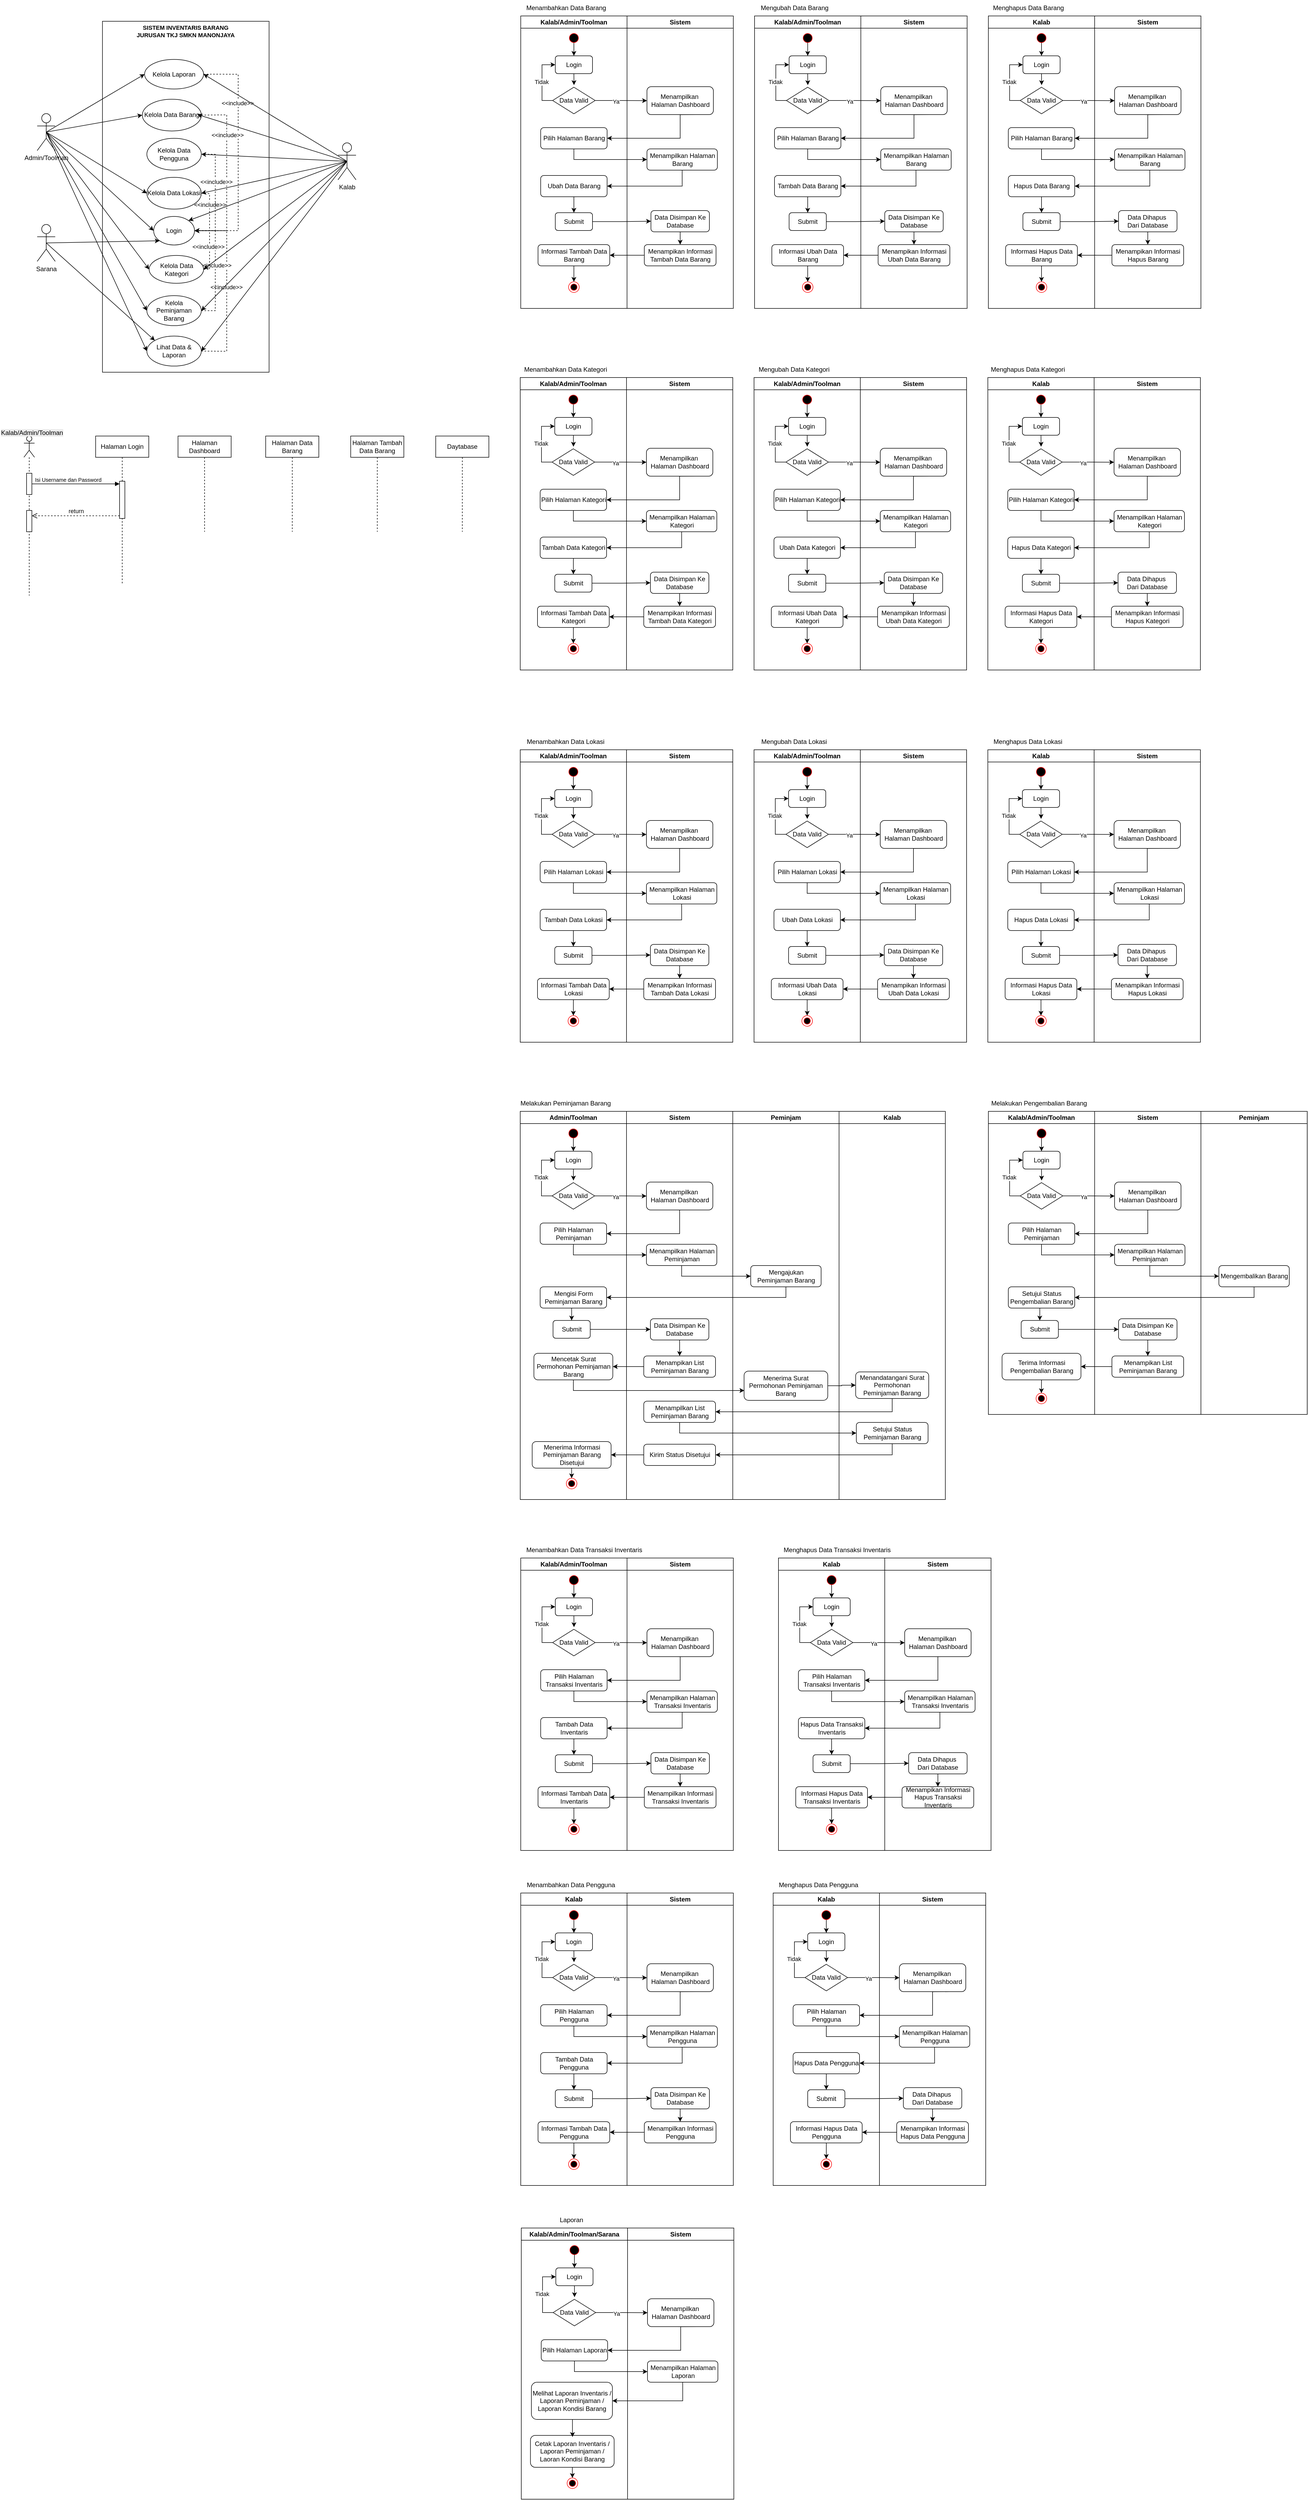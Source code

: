 <mxfile version="28.1.2">
  <diagram name="Page-1" id="igPV7dys58OYnULd3-2F">
    <mxGraphModel dx="337" dy="2257" grid="1" gridSize="10" guides="1" tooltips="1" connect="1" arrows="1" fold="1" page="1" pageScale="1" pageWidth="850" pageHeight="1100" math="0" shadow="0">
      <root>
        <mxCell id="0" />
        <mxCell id="1" parent="0" />
        <mxCell id="b7jb3ZsC_B3H7gWbnL5j-939" value="" style="shape=umlLifeline;perimeter=lifelinePerimeter;whiteSpace=wrap;html=1;container=1;dropTarget=0;collapsible=0;recursiveResize=0;outlineConnect=0;portConstraint=eastwest;newEdgeStyle={&quot;curved&quot;:0,&quot;rounded&quot;:0};participant=umlActor;" vertex="1" parent="1">
          <mxGeometry x="1785" y="-240" width="20" height="300" as="geometry" />
        </mxCell>
        <mxCell id="4CiN8Vy0sqErtsVojWwu-111" value="" style="group" parent="1" vertex="1" connectable="0">
          <mxGeometry x="1810" y="-1020" width="600" height="660" as="geometry" />
        </mxCell>
        <mxCell id="4CiN8Vy0sqErtsVojWwu-48" value="" style="group;rounded=0;" parent="4CiN8Vy0sqErtsVojWwu-111" vertex="1" connectable="0">
          <mxGeometry x="44.018" width="452.83" height="660" as="geometry" />
        </mxCell>
        <mxCell id="4CiN8Vy0sqErtsVojWwu-4" value="" style="whiteSpace=wrap;html=1;" parent="4CiN8Vy0sqErtsVojWwu-48" vertex="1">
          <mxGeometry x="78.802" width="313.562" height="660" as="geometry" />
        </mxCell>
        <mxCell id="4CiN8Vy0sqErtsVojWwu-74" style="edgeStyle=none;shape=connector;rounded=0;orthogonalLoop=1;jettySize=auto;html=1;exitX=1;exitY=0.5;exitDx=0;exitDy=0;entryX=1;entryY=0.5;entryDx=0;entryDy=0;strokeColor=default;align=center;verticalAlign=middle;fontFamily=Helvetica;fontSize=11;fontColor=default;labelBackgroundColor=default;endArrow=classic;endFill=1;dashed=1;" parent="4CiN8Vy0sqErtsVojWwu-48" source="4CiN8Vy0sqErtsVojWwu-14" target="4CiN8Vy0sqErtsVojWwu-7" edge="1">
          <mxGeometry relative="1" as="geometry">
            <Array as="points">
              <mxPoint x="334.232" y="99.579" />
              <mxPoint x="334.232" y="393.684" />
            </Array>
          </mxGeometry>
        </mxCell>
        <mxCell id="4CiN8Vy0sqErtsVojWwu-78" value="&amp;lt;&amp;lt;include&amp;gt;&amp;gt;" style="edgeLabel;html=1;align=center;verticalAlign=middle;resizable=0;points=[];strokeColor=default;fontFamily=Helvetica;fontSize=11;fontColor=default;labelBackgroundColor=default;fillColor=default;" parent="4CiN8Vy0sqErtsVojWwu-74" vertex="1" connectable="0">
          <mxGeometry x="-0.458" y="-2" relative="1" as="geometry">
            <mxPoint as="offset" />
          </mxGeometry>
        </mxCell>
        <mxCell id="4CiN8Vy0sqErtsVojWwu-14" value="Kelola Laporan" style="ellipse;whiteSpace=wrap;html=1;" parent="4CiN8Vy0sqErtsVojWwu-48" vertex="1">
          <mxGeometry x="158.063" y="71.708" width="111.072" height="55.66" as="geometry" />
        </mxCell>
        <mxCell id="4CiN8Vy0sqErtsVojWwu-75" style="edgeStyle=none;shape=connector;rounded=0;orthogonalLoop=1;jettySize=auto;html=1;exitX=1;exitY=0.5;exitDx=0;exitDy=0;entryX=1;entryY=0.5;entryDx=0;entryDy=0;strokeColor=default;align=center;verticalAlign=middle;fontFamily=Helvetica;fontSize=11;fontColor=default;labelBackgroundColor=default;endArrow=classic;endFill=1;dashed=1;" parent="4CiN8Vy0sqErtsVojWwu-48" source="4CiN8Vy0sqErtsVojWwu-15" target="4CiN8Vy0sqErtsVojWwu-7" edge="1">
          <mxGeometry relative="1" as="geometry">
            <Array as="points">
              <mxPoint x="312.668" y="176" />
              <mxPoint x="312.668" y="393.684" />
            </Array>
          </mxGeometry>
        </mxCell>
        <mxCell id="4CiN8Vy0sqErtsVojWwu-79" value="&amp;lt;&amp;lt;include&amp;gt;&amp;gt;" style="edgeLabel;html=1;align=center;verticalAlign=middle;resizable=0;points=[];strokeColor=default;fontFamily=Helvetica;fontSize=11;fontColor=default;labelBackgroundColor=default;fillColor=default;" parent="4CiN8Vy0sqErtsVojWwu-75" vertex="1" connectable="0">
          <mxGeometry x="-0.477" y="1" relative="1" as="geometry">
            <mxPoint as="offset" />
          </mxGeometry>
        </mxCell>
        <mxCell id="4CiN8Vy0sqErtsVojWwu-15" value="Kelola Data Barang" style="ellipse;whiteSpace=wrap;html=1;" parent="4CiN8Vy0sqErtsVojWwu-48" vertex="1">
          <mxGeometry x="153.791" y="146.577" width="111.072" height="59.758" as="geometry" />
        </mxCell>
        <mxCell id="4CiN8Vy0sqErtsVojWwu-77" style="edgeStyle=none;shape=connector;rounded=0;orthogonalLoop=1;jettySize=auto;html=1;exitX=1;exitY=0.5;exitDx=0;exitDy=0;entryX=1;entryY=0.5;entryDx=0;entryDy=0;dashed=1;strokeColor=default;align=center;verticalAlign=middle;fontFamily=Helvetica;fontSize=11;fontColor=default;labelBackgroundColor=default;endArrow=classic;endFill=1;" parent="4CiN8Vy0sqErtsVojWwu-48" source="4CiN8Vy0sqErtsVojWwu-16" target="4CiN8Vy0sqErtsVojWwu-7" edge="1">
          <mxGeometry relative="1" as="geometry">
            <Array as="points">
              <mxPoint x="280.323" y="324.211" />
              <mxPoint x="280.323" y="393.684" />
            </Array>
          </mxGeometry>
        </mxCell>
        <mxCell id="4CiN8Vy0sqErtsVojWwu-81" value="&amp;lt;&amp;lt;include&amp;gt;&amp;gt;" style="edgeLabel;html=1;align=center;verticalAlign=middle;resizable=0;points=[];strokeColor=default;fontFamily=Helvetica;fontSize=11;fontColor=default;labelBackgroundColor=default;fillColor=default;" parent="4CiN8Vy0sqErtsVojWwu-77" vertex="1" connectable="0">
          <mxGeometry x="-0.353" relative="1" as="geometry">
            <mxPoint as="offset" />
          </mxGeometry>
        </mxCell>
        <mxCell id="4CiN8Vy0sqErtsVojWwu-16" value="Kelola Data Lokasi" style="ellipse;whiteSpace=wrap;html=1;" parent="4CiN8Vy0sqErtsVojWwu-48" vertex="1">
          <mxGeometry x="162.335" y="293.547" width="102.528" height="59.758" as="geometry" />
        </mxCell>
        <mxCell id="4CiN8Vy0sqErtsVojWwu-76" style="edgeStyle=none;shape=connector;rounded=0;orthogonalLoop=1;jettySize=auto;html=1;exitX=1;exitY=0.5;exitDx=0;exitDy=0;entryX=1;entryY=0.5;entryDx=0;entryDy=0;strokeColor=default;align=center;verticalAlign=middle;fontFamily=Helvetica;fontSize=11;fontColor=default;labelBackgroundColor=default;endArrow=classic;endFill=1;dashed=1;" parent="4CiN8Vy0sqErtsVojWwu-48" source="4CiN8Vy0sqErtsVojWwu-17" target="4CiN8Vy0sqErtsVojWwu-7" edge="1">
          <mxGeometry relative="1" as="geometry">
            <Array as="points">
              <mxPoint x="291.105" y="250.105" />
              <mxPoint x="291.105" y="393.684" />
            </Array>
          </mxGeometry>
        </mxCell>
        <mxCell id="4CiN8Vy0sqErtsVojWwu-80" value="&amp;lt;&amp;lt;include&amp;gt;&amp;gt;" style="edgeLabel;html=1;align=center;verticalAlign=middle;resizable=0;points=[];strokeColor=default;fontFamily=Helvetica;fontSize=11;fontColor=default;labelBackgroundColor=default;fillColor=default;" parent="4CiN8Vy0sqErtsVojWwu-76" vertex="1" connectable="0">
          <mxGeometry x="-0.252" y="2" relative="1" as="geometry">
            <mxPoint as="offset" />
          </mxGeometry>
        </mxCell>
        <mxCell id="4CiN8Vy0sqErtsVojWwu-17" value="Kelola Data Pengguna" style="ellipse;whiteSpace=wrap;html=1;" parent="4CiN8Vy0sqErtsVojWwu-48" vertex="1">
          <mxGeometry x="162.335" y="220.162" width="102.528" height="59.758" as="geometry" />
        </mxCell>
        <mxCell id="4CiN8Vy0sqErtsVojWwu-29" value="&lt;b&gt;SISTEM INVENTARIS BARANG&lt;/b&gt;&lt;div&gt;&lt;b&gt;JURUSAN TKJ SMKN MANONJAYA&lt;/b&gt;&lt;/div&gt;" style="whiteSpace=wrap;html=1;strokeColor=none;align=center;verticalAlign=middle;fontFamily=Helvetica;fontSize=11;fontColor=default;labelBackgroundColor=default;fillColor=default;" parent="4CiN8Vy0sqErtsVojWwu-48" vertex="1">
          <mxGeometry x="85.643" y="1.193" width="299.196" height="35.86" as="geometry" />
        </mxCell>
        <mxCell id="4CiN8Vy0sqErtsVojWwu-84" style="edgeStyle=none;shape=connector;rounded=0;orthogonalLoop=1;jettySize=auto;html=1;exitX=1;exitY=0.5;exitDx=0;exitDy=0;entryX=1;entryY=0.5;entryDx=0;entryDy=0;dashed=1;strokeColor=default;align=center;verticalAlign=middle;fontFamily=Helvetica;fontSize=11;fontColor=default;labelBackgroundColor=default;endArrow=classic;endFill=1;" parent="4CiN8Vy0sqErtsVojWwu-48" source="4CiN8Vy0sqErtsVojWwu-28" target="4CiN8Vy0sqErtsVojWwu-7" edge="1">
          <mxGeometry relative="1" as="geometry">
            <Array as="points">
              <mxPoint x="312.668" y="620.632" />
              <mxPoint x="312.668" y="393.684" />
            </Array>
          </mxGeometry>
        </mxCell>
        <mxCell id="4CiN8Vy0sqErtsVojWwu-87" value="&amp;lt;&amp;lt;include&amp;gt;&amp;gt;" style="edgeLabel;html=1;align=center;verticalAlign=middle;resizable=0;points=[];strokeColor=default;fontFamily=Helvetica;fontSize=11;fontColor=default;labelBackgroundColor=default;fillColor=default;" parent="4CiN8Vy0sqErtsVojWwu-84" vertex="1" connectable="0">
          <mxGeometry x="0.006" y="1" relative="1" as="geometry">
            <mxPoint as="offset" />
          </mxGeometry>
        </mxCell>
        <mxCell id="4CiN8Vy0sqErtsVojWwu-28" value="Lihat Data &amp;amp; Laporan" style="ellipse;whiteSpace=wrap;html=1;" parent="4CiN8Vy0sqErtsVojWwu-48" vertex="1">
          <mxGeometry x="162.335" y="592.045" width="102.528" height="56.376" as="geometry" />
        </mxCell>
        <mxCell id="4CiN8Vy0sqErtsVojWwu-83" style="edgeStyle=none;shape=connector;rounded=0;orthogonalLoop=1;jettySize=auto;html=1;exitX=1;exitY=0.5;exitDx=0;exitDy=0;entryX=1;entryY=0.5;entryDx=0;entryDy=0;dashed=1;strokeColor=default;align=center;verticalAlign=middle;fontFamily=Helvetica;fontSize=11;fontColor=default;labelBackgroundColor=default;endArrow=classic;endFill=1;" parent="4CiN8Vy0sqErtsVojWwu-48" source="4CiN8Vy0sqErtsVojWwu-18" target="4CiN8Vy0sqErtsVojWwu-7" edge="1">
          <mxGeometry relative="1" as="geometry">
            <Array as="points">
              <mxPoint x="291.105" y="544.211" />
              <mxPoint x="291.105" y="393.684" />
            </Array>
          </mxGeometry>
        </mxCell>
        <mxCell id="4CiN8Vy0sqErtsVojWwu-86" value="&amp;lt;&amp;lt;include&amp;gt;&amp;gt;" style="edgeLabel;html=1;align=center;verticalAlign=middle;resizable=0;points=[];strokeColor=default;fontFamily=Helvetica;fontSize=11;fontColor=default;labelBackgroundColor=default;fillColor=default;" parent="4CiN8Vy0sqErtsVojWwu-83" vertex="1" connectable="0">
          <mxGeometry x="0.032" relative="1" as="geometry">
            <mxPoint as="offset" />
          </mxGeometry>
        </mxCell>
        <mxCell id="4CiN8Vy0sqErtsVojWwu-18" value="Kelola Peminjaman Barang" style="ellipse;whiteSpace=wrap;html=1;" parent="4CiN8Vy0sqErtsVojWwu-48" vertex="1">
          <mxGeometry x="162.335" y="516.027" width="102.528" height="56.376" as="geometry" />
        </mxCell>
        <mxCell id="4CiN8Vy0sqErtsVojWwu-82" style="edgeStyle=none;shape=connector;rounded=0;orthogonalLoop=1;jettySize=auto;html=1;exitX=1;exitY=0.5;exitDx=0;exitDy=0;entryX=1;entryY=0.5;entryDx=0;entryDy=0;dashed=1;strokeColor=default;align=center;verticalAlign=middle;fontFamily=Helvetica;fontSize=11;fontColor=default;labelBackgroundColor=default;endArrow=classic;endFill=1;" parent="4CiN8Vy0sqErtsVojWwu-48" source="4CiN8Vy0sqErtsVojWwu-19" target="4CiN8Vy0sqErtsVojWwu-7" edge="1">
          <mxGeometry relative="1" as="geometry">
            <Array as="points">
              <mxPoint x="280.323" y="466.632" />
              <mxPoint x="280.323" y="393.684" />
            </Array>
          </mxGeometry>
        </mxCell>
        <mxCell id="4CiN8Vy0sqErtsVojWwu-85" value="&amp;lt;&amp;lt;include&amp;gt;&amp;gt;" style="edgeLabel;html=1;align=center;verticalAlign=middle;resizable=0;points=[];strokeColor=default;fontFamily=Helvetica;fontSize=11;fontColor=default;labelBackgroundColor=default;fillColor=default;" parent="4CiN8Vy0sqErtsVojWwu-82" vertex="1" connectable="0">
          <mxGeometry x="-0.041" y="3" relative="1" as="geometry">
            <mxPoint as="offset" />
          </mxGeometry>
        </mxCell>
        <mxCell id="4CiN8Vy0sqErtsVojWwu-19" value="Kelola Data Kategori" style="ellipse;whiteSpace=wrap;html=1;" parent="4CiN8Vy0sqErtsVojWwu-48" vertex="1">
          <mxGeometry x="166.607" y="440.325" width="102.528" height="52.42" as="geometry" />
        </mxCell>
        <mxCell id="4CiN8Vy0sqErtsVojWwu-7" value="Login" style="ellipse;whiteSpace=wrap;html=1;" parent="4CiN8Vy0sqErtsVojWwu-48" vertex="1">
          <mxGeometry x="175.151" y="366.937" width="76.896" height="53.783" as="geometry" />
        </mxCell>
        <mxCell id="4CiN8Vy0sqErtsVojWwu-90" style="edgeStyle=none;shape=connector;rounded=0;orthogonalLoop=1;jettySize=auto;html=1;exitX=0.5;exitY=0.5;exitDx=0;exitDy=0;exitPerimeter=0;entryX=1;entryY=0;entryDx=0;entryDy=0;strokeColor=default;align=center;verticalAlign=middle;fontFamily=Helvetica;fontSize=11;fontColor=default;labelBackgroundColor=default;endArrow=classic;endFill=1;" parent="4CiN8Vy0sqErtsVojWwu-111" source="4CiN8Vy0sqErtsVojWwu-5" target="4CiN8Vy0sqErtsVojWwu-7" edge="1">
          <mxGeometry relative="1" as="geometry" />
        </mxCell>
        <mxCell id="4CiN8Vy0sqErtsVojWwu-91" style="edgeStyle=none;shape=connector;rounded=0;orthogonalLoop=1;jettySize=auto;html=1;exitX=0.5;exitY=0.5;exitDx=0;exitDy=0;exitPerimeter=0;entryX=1;entryY=0.5;entryDx=0;entryDy=0;strokeColor=default;align=center;verticalAlign=middle;fontFamily=Helvetica;fontSize=11;fontColor=default;labelBackgroundColor=default;endArrow=classic;endFill=1;" parent="4CiN8Vy0sqErtsVojWwu-111" source="4CiN8Vy0sqErtsVojWwu-5" target="4CiN8Vy0sqErtsVojWwu-16" edge="1">
          <mxGeometry relative="1" as="geometry" />
        </mxCell>
        <mxCell id="4CiN8Vy0sqErtsVojWwu-92" style="edgeStyle=none;shape=connector;rounded=0;orthogonalLoop=1;jettySize=auto;html=1;exitX=0.5;exitY=0.5;exitDx=0;exitDy=0;exitPerimeter=0;entryX=1;entryY=0.5;entryDx=0;entryDy=0;strokeColor=default;align=center;verticalAlign=middle;fontFamily=Helvetica;fontSize=11;fontColor=default;labelBackgroundColor=default;endArrow=classic;endFill=1;" parent="4CiN8Vy0sqErtsVojWwu-111" source="4CiN8Vy0sqErtsVojWwu-5" target="4CiN8Vy0sqErtsVojWwu-17" edge="1">
          <mxGeometry relative="1" as="geometry" />
        </mxCell>
        <mxCell id="4CiN8Vy0sqErtsVojWwu-94" style="edgeStyle=none;shape=connector;rounded=0;orthogonalLoop=1;jettySize=auto;html=1;exitX=0.5;exitY=0.5;exitDx=0;exitDy=0;exitPerimeter=0;entryX=1;entryY=0.5;entryDx=0;entryDy=0;strokeColor=default;align=center;verticalAlign=middle;fontFamily=Helvetica;fontSize=11;fontColor=default;labelBackgroundColor=default;endArrow=classic;endFill=1;" parent="4CiN8Vy0sqErtsVojWwu-111" source="4CiN8Vy0sqErtsVojWwu-5" target="4CiN8Vy0sqErtsVojWwu-14" edge="1">
          <mxGeometry relative="1" as="geometry" />
        </mxCell>
        <mxCell id="4CiN8Vy0sqErtsVojWwu-95" style="edgeStyle=none;shape=connector;rounded=0;orthogonalLoop=1;jettySize=auto;html=1;exitX=0.5;exitY=0.5;exitDx=0;exitDy=0;exitPerimeter=0;entryX=1;entryY=0.5;entryDx=0;entryDy=0;strokeColor=default;align=center;verticalAlign=middle;fontFamily=Helvetica;fontSize=11;fontColor=default;labelBackgroundColor=default;endArrow=classic;endFill=1;" parent="4CiN8Vy0sqErtsVojWwu-111" source="4CiN8Vy0sqErtsVojWwu-5" target="4CiN8Vy0sqErtsVojWwu-19" edge="1">
          <mxGeometry relative="1" as="geometry" />
        </mxCell>
        <mxCell id="4CiN8Vy0sqErtsVojWwu-97" style="edgeStyle=none;shape=connector;rounded=0;orthogonalLoop=1;jettySize=auto;html=1;exitX=0.5;exitY=0.5;exitDx=0;exitDy=0;exitPerimeter=0;entryX=1;entryY=0.5;entryDx=0;entryDy=0;strokeColor=default;align=center;verticalAlign=middle;fontFamily=Helvetica;fontSize=11;fontColor=default;labelBackgroundColor=default;endArrow=classic;endFill=1;" parent="4CiN8Vy0sqErtsVojWwu-111" source="4CiN8Vy0sqErtsVojWwu-5" target="4CiN8Vy0sqErtsVojWwu-18" edge="1">
          <mxGeometry relative="1" as="geometry" />
        </mxCell>
        <mxCell id="4CiN8Vy0sqErtsVojWwu-98" style="edgeStyle=none;shape=connector;rounded=0;orthogonalLoop=1;jettySize=auto;html=1;exitX=0.5;exitY=0.5;exitDx=0;exitDy=0;exitPerimeter=0;entryX=1;entryY=0.5;entryDx=0;entryDy=0;strokeColor=default;align=center;verticalAlign=middle;fontFamily=Helvetica;fontSize=11;fontColor=default;labelBackgroundColor=default;endArrow=classic;endFill=1;" parent="4CiN8Vy0sqErtsVojWwu-111" source="4CiN8Vy0sqErtsVojWwu-5" target="4CiN8Vy0sqErtsVojWwu-28" edge="1">
          <mxGeometry relative="1" as="geometry" />
        </mxCell>
        <mxCell id="4CiN8Vy0sqErtsVojWwu-5" value="Kalab" style="shape=umlActor;verticalLabelPosition=bottom;verticalAlign=top;html=1;outlineConnect=0;" parent="4CiN8Vy0sqErtsVojWwu-111" vertex="1">
          <mxGeometry x="566.038" y="228.684" width="33.962" height="69.474" as="geometry" />
        </mxCell>
        <mxCell id="4CiN8Vy0sqErtsVojWwu-109" style="edgeStyle=none;shape=connector;rounded=0;orthogonalLoop=1;jettySize=auto;html=1;exitX=0.5;exitY=0.5;exitDx=0;exitDy=0;exitPerimeter=0;entryX=0;entryY=1;entryDx=0;entryDy=0;strokeColor=default;align=center;verticalAlign=middle;fontFamily=Helvetica;fontSize=11;fontColor=default;labelBackgroundColor=default;endArrow=classic;endFill=1;" parent="4CiN8Vy0sqErtsVojWwu-111" source="4CiN8Vy0sqErtsVojWwu-11" target="4CiN8Vy0sqErtsVojWwu-7" edge="1">
          <mxGeometry relative="1" as="geometry" />
        </mxCell>
        <mxCell id="4CiN8Vy0sqErtsVojWwu-110" style="edgeStyle=none;shape=connector;rounded=0;orthogonalLoop=1;jettySize=auto;html=1;exitX=0.5;exitY=0.5;exitDx=0;exitDy=0;exitPerimeter=0;entryX=0;entryY=0;entryDx=0;entryDy=0;strokeColor=default;align=center;verticalAlign=middle;fontFamily=Helvetica;fontSize=11;fontColor=default;labelBackgroundColor=default;endArrow=classic;endFill=1;" parent="4CiN8Vy0sqErtsVojWwu-111" source="4CiN8Vy0sqErtsVojWwu-11" target="4CiN8Vy0sqErtsVojWwu-28" edge="1">
          <mxGeometry relative="1" as="geometry" />
        </mxCell>
        <mxCell id="4CiN8Vy0sqErtsVojWwu-11" value="Sarana" style="shape=umlActor;verticalLabelPosition=bottom;verticalAlign=top;html=1;outlineConnect=0;" parent="4CiN8Vy0sqErtsVojWwu-111" vertex="1">
          <mxGeometry y="382.105" width="33.962" height="69.474" as="geometry" />
        </mxCell>
        <mxCell id="4CiN8Vy0sqErtsVojWwu-99" style="edgeStyle=none;shape=connector;rounded=0;orthogonalLoop=1;jettySize=auto;html=1;exitX=0.5;exitY=0.5;exitDx=0;exitDy=0;exitPerimeter=0;entryX=0;entryY=0.5;entryDx=0;entryDy=0;strokeColor=default;align=center;verticalAlign=middle;fontFamily=Helvetica;fontSize=11;fontColor=default;labelBackgroundColor=default;endArrow=classic;endFill=1;" parent="4CiN8Vy0sqErtsVojWwu-111" source="4CiN8Vy0sqErtsVojWwu-12" target="4CiN8Vy0sqErtsVojWwu-14" edge="1">
          <mxGeometry relative="1" as="geometry" />
        </mxCell>
        <mxCell id="4CiN8Vy0sqErtsVojWwu-100" style="edgeStyle=none;shape=connector;rounded=0;orthogonalLoop=1;jettySize=auto;html=1;exitX=0.5;exitY=0.5;exitDx=0;exitDy=0;exitPerimeter=0;entryX=0;entryY=0.5;entryDx=0;entryDy=0;strokeColor=default;align=center;verticalAlign=middle;fontFamily=Helvetica;fontSize=11;fontColor=default;labelBackgroundColor=default;endArrow=classic;endFill=1;" parent="4CiN8Vy0sqErtsVojWwu-111" source="4CiN8Vy0sqErtsVojWwu-12" target="4CiN8Vy0sqErtsVojWwu-15" edge="1">
          <mxGeometry relative="1" as="geometry" />
        </mxCell>
        <mxCell id="4CiN8Vy0sqErtsVojWwu-101" style="edgeStyle=none;shape=connector;rounded=0;orthogonalLoop=1;jettySize=auto;html=1;exitX=0.5;exitY=0.5;exitDx=0;exitDy=0;exitPerimeter=0;entryX=0;entryY=0.5;entryDx=0;entryDy=0;strokeColor=default;align=center;verticalAlign=middle;fontFamily=Helvetica;fontSize=11;fontColor=default;labelBackgroundColor=default;endArrow=classic;endFill=1;" parent="4CiN8Vy0sqErtsVojWwu-111" source="4CiN8Vy0sqErtsVojWwu-12" target="4CiN8Vy0sqErtsVojWwu-16" edge="1">
          <mxGeometry relative="1" as="geometry" />
        </mxCell>
        <mxCell id="4CiN8Vy0sqErtsVojWwu-102" style="edgeStyle=none;shape=connector;rounded=0;orthogonalLoop=1;jettySize=auto;html=1;exitX=0.5;exitY=0.5;exitDx=0;exitDy=0;exitPerimeter=0;entryX=0;entryY=0.5;entryDx=0;entryDy=0;strokeColor=default;align=center;verticalAlign=middle;fontFamily=Helvetica;fontSize=11;fontColor=default;labelBackgroundColor=default;endArrow=classic;endFill=1;" parent="4CiN8Vy0sqErtsVojWwu-111" source="4CiN8Vy0sqErtsVojWwu-12" target="4CiN8Vy0sqErtsVojWwu-7" edge="1">
          <mxGeometry relative="1" as="geometry" />
        </mxCell>
        <mxCell id="4CiN8Vy0sqErtsVojWwu-103" style="edgeStyle=none;shape=connector;rounded=0;orthogonalLoop=1;jettySize=auto;html=1;exitX=0.5;exitY=0.5;exitDx=0;exitDy=0;exitPerimeter=0;entryX=0;entryY=0.5;entryDx=0;entryDy=0;strokeColor=default;align=center;verticalAlign=middle;fontFamily=Helvetica;fontSize=11;fontColor=default;labelBackgroundColor=default;endArrow=classic;endFill=1;" parent="4CiN8Vy0sqErtsVojWwu-111" source="4CiN8Vy0sqErtsVojWwu-12" target="4CiN8Vy0sqErtsVojWwu-19" edge="1">
          <mxGeometry relative="1" as="geometry" />
        </mxCell>
        <mxCell id="4CiN8Vy0sqErtsVojWwu-104" style="edgeStyle=none;shape=connector;rounded=0;orthogonalLoop=1;jettySize=auto;html=1;exitX=0.5;exitY=0.5;exitDx=0;exitDy=0;exitPerimeter=0;entryX=0;entryY=0.5;entryDx=0;entryDy=0;strokeColor=default;align=center;verticalAlign=middle;fontFamily=Helvetica;fontSize=11;fontColor=default;labelBackgroundColor=default;endArrow=classic;endFill=1;" parent="4CiN8Vy0sqErtsVojWwu-111" source="4CiN8Vy0sqErtsVojWwu-12" target="4CiN8Vy0sqErtsVojWwu-28" edge="1">
          <mxGeometry relative="1" as="geometry" />
        </mxCell>
        <mxCell id="4CiN8Vy0sqErtsVojWwu-105" style="edgeStyle=none;shape=connector;rounded=0;orthogonalLoop=1;jettySize=auto;html=1;exitX=0.5;exitY=0.5;exitDx=0;exitDy=0;exitPerimeter=0;entryX=0;entryY=0.5;entryDx=0;entryDy=0;strokeColor=default;align=center;verticalAlign=middle;fontFamily=Helvetica;fontSize=11;fontColor=default;labelBackgroundColor=default;endArrow=classic;endFill=1;" parent="4CiN8Vy0sqErtsVojWwu-111" source="4CiN8Vy0sqErtsVojWwu-12" target="4CiN8Vy0sqErtsVojWwu-18" edge="1">
          <mxGeometry relative="1" as="geometry" />
        </mxCell>
        <mxCell id="4CiN8Vy0sqErtsVojWwu-12" value="Admin/Toolman" style="shape=umlActor;verticalLabelPosition=bottom;verticalAlign=top;html=1;outlineConnect=0;" parent="4CiN8Vy0sqErtsVojWwu-111" vertex="1">
          <mxGeometry y="173.684" width="33.962" height="69.474" as="geometry" />
        </mxCell>
        <mxCell id="4CiN8Vy0sqErtsVojWwu-93" style="edgeStyle=none;shape=connector;rounded=0;orthogonalLoop=1;jettySize=auto;html=1;exitX=0.5;exitY=0.5;exitDx=0;exitDy=0;exitPerimeter=0;entryX=0.933;entryY=0.481;entryDx=0;entryDy=0;entryPerimeter=0;strokeColor=default;align=center;verticalAlign=middle;fontFamily=Helvetica;fontSize=11;fontColor=default;labelBackgroundColor=default;endArrow=classic;endFill=1;" parent="4CiN8Vy0sqErtsVojWwu-111" source="4CiN8Vy0sqErtsVojWwu-5" target="4CiN8Vy0sqErtsVojWwu-15" edge="1">
          <mxGeometry relative="1" as="geometry" />
        </mxCell>
        <mxCell id="b7jb3ZsC_B3H7gWbnL5j-236" value="" style="group" vertex="1" connectable="0" parent="1">
          <mxGeometry x="2719" y="320" width="1280" height="620" as="geometry" />
        </mxCell>
        <mxCell id="b7jb3ZsC_B3H7gWbnL5j-267" value="" style="group;strokeWidth=3;" vertex="1" connectable="0" parent="b7jb3ZsC_B3H7gWbnL5j-236">
          <mxGeometry x="440" y="30" width="400" height="550" as="geometry" />
        </mxCell>
        <mxCell id="b7jb3ZsC_B3H7gWbnL5j-268" style="edgeStyle=orthogonalEdgeStyle;rounded=0;orthogonalLoop=1;jettySize=auto;html=1;exitX=0.59;exitY=-0.066;exitDx=0;exitDy=0;entryX=0.5;entryY=0;entryDx=0;entryDy=0;exitPerimeter=0;" edge="1" parent="b7jb3ZsC_B3H7gWbnL5j-267" target="b7jb3ZsC_B3H7gWbnL5j-281">
          <mxGeometry relative="1" as="geometry">
            <mxPoint x="100" y="50" as="sourcePoint" />
          </mxGeometry>
        </mxCell>
        <mxCell id="b7jb3ZsC_B3H7gWbnL5j-269" value="Kalab/Admin/Toolman" style="swimlane;whiteSpace=wrap;html=1;startSize=23;container=0;" vertex="1" parent="b7jb3ZsC_B3H7gWbnL5j-267">
          <mxGeometry width="200" height="550" as="geometry" />
        </mxCell>
        <mxCell id="b7jb3ZsC_B3H7gWbnL5j-270" value="" style="ellipse;html=1;shape=endState;fillColor=#000000;strokeColor=#ff0000;" vertex="1" parent="b7jb3ZsC_B3H7gWbnL5j-269">
          <mxGeometry x="90" y="500" width="20" height="20" as="geometry" />
        </mxCell>
        <mxCell id="b7jb3ZsC_B3H7gWbnL5j-271" value="" style="ellipse;html=1;shape=startState;fillColor=#000000;strokeColor=#ff0000;" vertex="1" parent="b7jb3ZsC_B3H7gWbnL5j-269">
          <mxGeometry x="87.5" y="29" width="25" height="25" as="geometry" />
        </mxCell>
        <mxCell id="b7jb3ZsC_B3H7gWbnL5j-272" value="Sistem" style="swimlane;whiteSpace=wrap;html=1;container=0;" vertex="1" parent="b7jb3ZsC_B3H7gWbnL5j-267">
          <mxGeometry x="200" width="200" height="550" as="geometry" />
        </mxCell>
        <mxCell id="b7jb3ZsC_B3H7gWbnL5j-273" style="edgeStyle=orthogonalEdgeStyle;rounded=0;orthogonalLoop=1;jettySize=auto;html=1;exitX=1;exitY=0.5;exitDx=0;exitDy=0;entryX=0;entryY=0.5;entryDx=0;entryDy=0;" edge="1" parent="b7jb3ZsC_B3H7gWbnL5j-267" source="b7jb3ZsC_B3H7gWbnL5j-284" target="b7jb3ZsC_B3H7gWbnL5j-291">
          <mxGeometry relative="1" as="geometry" />
        </mxCell>
        <mxCell id="b7jb3ZsC_B3H7gWbnL5j-274" value="Ya" style="edgeLabel;html=1;align=center;verticalAlign=middle;resizable=0;points=[];container=0;" vertex="1" connectable="0" parent="b7jb3ZsC_B3H7gWbnL5j-273">
          <mxGeometry x="-0.203" y="-2" relative="1" as="geometry">
            <mxPoint as="offset" />
          </mxGeometry>
        </mxCell>
        <mxCell id="b7jb3ZsC_B3H7gWbnL5j-275" style="edgeStyle=orthogonalEdgeStyle;rounded=0;orthogonalLoop=1;jettySize=auto;html=1;exitX=0.75;exitY=1;exitDx=0;exitDy=0;entryX=1;entryY=0.5;entryDx=0;entryDy=0;" edge="1" parent="b7jb3ZsC_B3H7gWbnL5j-267" source="b7jb3ZsC_B3H7gWbnL5j-291" target="b7jb3ZsC_B3H7gWbnL5j-285">
          <mxGeometry relative="1" as="geometry">
            <Array as="points">
              <mxPoint x="300" y="186" />
              <mxPoint x="300" y="230" />
            </Array>
          </mxGeometry>
        </mxCell>
        <mxCell id="b7jb3ZsC_B3H7gWbnL5j-276" style="edgeStyle=orthogonalEdgeStyle;rounded=0;orthogonalLoop=1;jettySize=auto;html=1;exitX=0.5;exitY=1;exitDx=0;exitDy=0;entryX=0;entryY=0.5;entryDx=0;entryDy=0;" edge="1" parent="b7jb3ZsC_B3H7gWbnL5j-267" source="b7jb3ZsC_B3H7gWbnL5j-285" target="b7jb3ZsC_B3H7gWbnL5j-292">
          <mxGeometry relative="1" as="geometry" />
        </mxCell>
        <mxCell id="b7jb3ZsC_B3H7gWbnL5j-277" style="edgeStyle=orthogonalEdgeStyle;rounded=0;orthogonalLoop=1;jettySize=auto;html=1;exitX=0.5;exitY=1;exitDx=0;exitDy=0;entryX=1;entryY=0.5;entryDx=0;entryDy=0;" edge="1" parent="b7jb3ZsC_B3H7gWbnL5j-267" source="b7jb3ZsC_B3H7gWbnL5j-292" target="b7jb3ZsC_B3H7gWbnL5j-287">
          <mxGeometry relative="1" as="geometry" />
        </mxCell>
        <mxCell id="b7jb3ZsC_B3H7gWbnL5j-278" style="edgeStyle=orthogonalEdgeStyle;rounded=0;orthogonalLoop=1;jettySize=auto;html=1;exitX=1;exitY=0.5;exitDx=0;exitDy=0;entryX=0;entryY=0.5;entryDx=0;entryDy=0;" edge="1" parent="b7jb3ZsC_B3H7gWbnL5j-267" source="b7jb3ZsC_B3H7gWbnL5j-288" target="b7jb3ZsC_B3H7gWbnL5j-294">
          <mxGeometry relative="1" as="geometry" />
        </mxCell>
        <mxCell id="b7jb3ZsC_B3H7gWbnL5j-279" style="edgeStyle=orthogonalEdgeStyle;rounded=0;orthogonalLoop=1;jettySize=auto;html=1;exitX=0;exitY=0.5;exitDx=0;exitDy=0;entryX=1;entryY=0.5;entryDx=0;entryDy=0;" edge="1" parent="b7jb3ZsC_B3H7gWbnL5j-267" source="b7jb3ZsC_B3H7gWbnL5j-295" target="b7jb3ZsC_B3H7gWbnL5j-290">
          <mxGeometry relative="1" as="geometry" />
        </mxCell>
        <mxCell id="b7jb3ZsC_B3H7gWbnL5j-280" style="edgeStyle=orthogonalEdgeStyle;rounded=0;orthogonalLoop=1;jettySize=auto;html=1;exitX=0.5;exitY=1;exitDx=0;exitDy=0;" edge="1" parent="b7jb3ZsC_B3H7gWbnL5j-267" source="b7jb3ZsC_B3H7gWbnL5j-281">
          <mxGeometry relative="1" as="geometry">
            <mxPoint x="100.2" y="130" as="targetPoint" />
          </mxGeometry>
        </mxCell>
        <mxCell id="b7jb3ZsC_B3H7gWbnL5j-281" value="&lt;font face=&quot;Helvetica&quot;&gt;Login&lt;/font&gt;" style="rounded=1;whiteSpace=wrap;html=1;fillStyle=auto;fontFamily=Helvetica;container=0;" vertex="1" parent="b7jb3ZsC_B3H7gWbnL5j-267">
          <mxGeometry x="65" y="75" width="70" height="33.47" as="geometry" />
        </mxCell>
        <mxCell id="b7jb3ZsC_B3H7gWbnL5j-282" style="edgeStyle=orthogonalEdgeStyle;rounded=0;orthogonalLoop=1;jettySize=auto;html=1;exitX=0;exitY=0.5;exitDx=0;exitDy=0;entryX=0;entryY=0.5;entryDx=0;entryDy=0;" edge="1" parent="b7jb3ZsC_B3H7gWbnL5j-267" source="b7jb3ZsC_B3H7gWbnL5j-284" target="b7jb3ZsC_B3H7gWbnL5j-281">
          <mxGeometry relative="1" as="geometry" />
        </mxCell>
        <mxCell id="b7jb3ZsC_B3H7gWbnL5j-283" value="Tidak" style="edgeLabel;html=1;align=center;verticalAlign=middle;resizable=0;points=[];container=0;" vertex="1" connectable="0" parent="b7jb3ZsC_B3H7gWbnL5j-282">
          <mxGeometry x="-0.012" y="1" relative="1" as="geometry">
            <mxPoint as="offset" />
          </mxGeometry>
        </mxCell>
        <mxCell id="b7jb3ZsC_B3H7gWbnL5j-284" value="Data Valid" style="rhombus;whiteSpace=wrap;html=1;container=0;" vertex="1" parent="b7jb3ZsC_B3H7gWbnL5j-267">
          <mxGeometry x="60" y="134" width="80" height="50" as="geometry" />
        </mxCell>
        <mxCell id="b7jb3ZsC_B3H7gWbnL5j-285" value="Pilih Halaman Lokasi" style="rounded=1;whiteSpace=wrap;html=1;fillStyle=auto;fontFamily=Helvetica;container=0;" vertex="1" parent="b7jb3ZsC_B3H7gWbnL5j-267">
          <mxGeometry x="37.5" y="210" width="125" height="40" as="geometry" />
        </mxCell>
        <mxCell id="b7jb3ZsC_B3H7gWbnL5j-286" style="edgeStyle=orthogonalEdgeStyle;rounded=0;orthogonalLoop=1;jettySize=auto;html=1;exitX=0.5;exitY=1;exitDx=0;exitDy=0;entryX=0.5;entryY=0;entryDx=0;entryDy=0;" edge="1" parent="b7jb3ZsC_B3H7gWbnL5j-267" source="b7jb3ZsC_B3H7gWbnL5j-287" target="b7jb3ZsC_B3H7gWbnL5j-288">
          <mxGeometry relative="1" as="geometry" />
        </mxCell>
        <mxCell id="b7jb3ZsC_B3H7gWbnL5j-287" value="Ubah Data Lokasi" style="rounded=1;whiteSpace=wrap;html=1;fillStyle=auto;fontFamily=Helvetica;container=0;" vertex="1" parent="b7jb3ZsC_B3H7gWbnL5j-267">
          <mxGeometry x="37.5" y="300" width="125" height="40" as="geometry" />
        </mxCell>
        <mxCell id="b7jb3ZsC_B3H7gWbnL5j-288" value="&lt;font face=&quot;Helvetica&quot;&gt;Submit&lt;/font&gt;" style="rounded=1;whiteSpace=wrap;html=1;fillStyle=auto;fontFamily=Helvetica;container=0;" vertex="1" parent="b7jb3ZsC_B3H7gWbnL5j-267">
          <mxGeometry x="65" y="370" width="70" height="33.47" as="geometry" />
        </mxCell>
        <mxCell id="b7jb3ZsC_B3H7gWbnL5j-289" style="edgeStyle=orthogonalEdgeStyle;rounded=0;orthogonalLoop=1;jettySize=auto;html=1;exitX=0.5;exitY=1;exitDx=0;exitDy=0;" edge="1" parent="b7jb3ZsC_B3H7gWbnL5j-267" source="b7jb3ZsC_B3H7gWbnL5j-290">
          <mxGeometry relative="1" as="geometry">
            <mxPoint x="100" y="500" as="targetPoint" />
          </mxGeometry>
        </mxCell>
        <mxCell id="b7jb3ZsC_B3H7gWbnL5j-290" value="&lt;font face=&quot;Helvetica&quot;&gt;Informasi Ubah Data Lokasi&lt;/font&gt;" style="rounded=1;whiteSpace=wrap;html=1;fillStyle=auto;fontFamily=Helvetica;container=0;" vertex="1" parent="b7jb3ZsC_B3H7gWbnL5j-267">
          <mxGeometry x="32.5" y="430" width="135" height="40" as="geometry" />
        </mxCell>
        <mxCell id="b7jb3ZsC_B3H7gWbnL5j-291" value="&lt;font face=&quot;Helvetica&quot;&gt;Menampilkan&amp;nbsp;&lt;/font&gt;&lt;div&gt;&lt;font face=&quot;Helvetica&quot;&gt;Halaman Dashboard&lt;/font&gt;&lt;/div&gt;" style="rounded=1;whiteSpace=wrap;html=1;fillStyle=auto;fontFamily=Helvetica;container=0;" vertex="1" parent="b7jb3ZsC_B3H7gWbnL5j-267">
          <mxGeometry x="237.5" y="133.03" width="125" height="52.52" as="geometry" />
        </mxCell>
        <mxCell id="b7jb3ZsC_B3H7gWbnL5j-292" value="Menampilkan Halaman Lokasi" style="rounded=1;whiteSpace=wrap;html=1;fillStyle=auto;fontFamily=Helvetica;container=0;" vertex="1" parent="b7jb3ZsC_B3H7gWbnL5j-267">
          <mxGeometry x="237.5" y="250" width="132.5" height="40" as="geometry" />
        </mxCell>
        <mxCell id="b7jb3ZsC_B3H7gWbnL5j-293" style="edgeStyle=orthogonalEdgeStyle;rounded=0;orthogonalLoop=1;jettySize=auto;html=1;exitX=0.5;exitY=1;exitDx=0;exitDy=0;entryX=0.5;entryY=0;entryDx=0;entryDy=0;" edge="1" parent="b7jb3ZsC_B3H7gWbnL5j-267" source="b7jb3ZsC_B3H7gWbnL5j-294" target="b7jb3ZsC_B3H7gWbnL5j-295">
          <mxGeometry relative="1" as="geometry" />
        </mxCell>
        <mxCell id="b7jb3ZsC_B3H7gWbnL5j-294" value="&lt;font face=&quot;Helvetica&quot;&gt;Data Disimpan Ke Database&lt;/font&gt;" style="rounded=1;whiteSpace=wrap;html=1;fillStyle=auto;fontFamily=Helvetica;container=0;" vertex="1" parent="b7jb3ZsC_B3H7gWbnL5j-267">
          <mxGeometry x="245" y="366" width="110" height="40" as="geometry" />
        </mxCell>
        <mxCell id="b7jb3ZsC_B3H7gWbnL5j-295" value="&lt;font face=&quot;Helvetica&quot;&gt;Menampikan Informasi Ubah Data Lokasi&lt;/font&gt;" style="rounded=1;whiteSpace=wrap;html=1;fillStyle=auto;fontFamily=Helvetica;container=0;" vertex="1" parent="b7jb3ZsC_B3H7gWbnL5j-267">
          <mxGeometry x="232.5" y="430" width="135" height="40" as="geometry" />
        </mxCell>
        <mxCell id="b7jb3ZsC_B3H7gWbnL5j-296" value="Menambahkan Data Lokasi" style="text;html=1;align=center;verticalAlign=middle;resizable=0;points=[];autosize=1;strokeColor=none;fillColor=none;" vertex="1" parent="b7jb3ZsC_B3H7gWbnL5j-236">
          <mxGeometry width="170" height="30" as="geometry" />
        </mxCell>
        <mxCell id="b7jb3ZsC_B3H7gWbnL5j-297" value="Mengubah Data Lokasi" style="text;html=1;align=center;verticalAlign=middle;resizable=0;points=[];autosize=1;strokeColor=none;fillColor=none;" vertex="1" parent="b7jb3ZsC_B3H7gWbnL5j-236">
          <mxGeometry x="440" width="150" height="30" as="geometry" />
        </mxCell>
        <mxCell id="b7jb3ZsC_B3H7gWbnL5j-328" value="Menghapus Data Lokasi" style="text;html=1;align=center;verticalAlign=middle;resizable=0;points=[];autosize=1;strokeColor=none;fillColor=none;" vertex="1" parent="b7jb3ZsC_B3H7gWbnL5j-236">
          <mxGeometry x="875" width="160" height="30" as="geometry" />
        </mxCell>
        <mxCell id="b7jb3ZsC_B3H7gWbnL5j-238" value="" style="group" vertex="1" connectable="0" parent="b7jb3ZsC_B3H7gWbnL5j-236">
          <mxGeometry y="30" width="400" height="550" as="geometry" />
        </mxCell>
        <mxCell id="b7jb3ZsC_B3H7gWbnL5j-239" style="edgeStyle=orthogonalEdgeStyle;rounded=0;orthogonalLoop=1;jettySize=auto;html=1;exitX=0.59;exitY=-0.066;exitDx=0;exitDy=0;entryX=0.5;entryY=0;entryDx=0;entryDy=0;exitPerimeter=0;" edge="1" parent="b7jb3ZsC_B3H7gWbnL5j-238" target="b7jb3ZsC_B3H7gWbnL5j-252">
          <mxGeometry relative="1" as="geometry">
            <mxPoint x="100" y="50" as="sourcePoint" />
          </mxGeometry>
        </mxCell>
        <mxCell id="b7jb3ZsC_B3H7gWbnL5j-240" value="Kalab/Admin/Toolman" style="swimlane;whiteSpace=wrap;html=1;startSize=23;container=0;" vertex="1" parent="b7jb3ZsC_B3H7gWbnL5j-238">
          <mxGeometry width="200" height="550" as="geometry" />
        </mxCell>
        <mxCell id="b7jb3ZsC_B3H7gWbnL5j-241" value="" style="ellipse;html=1;shape=endState;fillColor=#000000;strokeColor=#ff0000;" vertex="1" parent="b7jb3ZsC_B3H7gWbnL5j-240">
          <mxGeometry x="90" y="500" width="20" height="20" as="geometry" />
        </mxCell>
        <mxCell id="b7jb3ZsC_B3H7gWbnL5j-242" value="" style="ellipse;html=1;shape=startState;fillColor=#000000;strokeColor=#ff0000;" vertex="1" parent="b7jb3ZsC_B3H7gWbnL5j-240">
          <mxGeometry x="87.5" y="29" width="25" height="25" as="geometry" />
        </mxCell>
        <mxCell id="b7jb3ZsC_B3H7gWbnL5j-243" value="Sistem" style="swimlane;whiteSpace=wrap;html=1;container=0;" vertex="1" parent="b7jb3ZsC_B3H7gWbnL5j-238">
          <mxGeometry x="200" width="200" height="550" as="geometry" />
        </mxCell>
        <mxCell id="b7jb3ZsC_B3H7gWbnL5j-244" style="edgeStyle=orthogonalEdgeStyle;rounded=0;orthogonalLoop=1;jettySize=auto;html=1;exitX=1;exitY=0.5;exitDx=0;exitDy=0;entryX=0;entryY=0.5;entryDx=0;entryDy=0;" edge="1" parent="b7jb3ZsC_B3H7gWbnL5j-238" source="b7jb3ZsC_B3H7gWbnL5j-255" target="b7jb3ZsC_B3H7gWbnL5j-262">
          <mxGeometry relative="1" as="geometry" />
        </mxCell>
        <mxCell id="b7jb3ZsC_B3H7gWbnL5j-245" value="Ya" style="edgeLabel;html=1;align=center;verticalAlign=middle;resizable=0;points=[];container=0;" vertex="1" connectable="0" parent="b7jb3ZsC_B3H7gWbnL5j-244">
          <mxGeometry x="-0.203" y="-2" relative="1" as="geometry">
            <mxPoint as="offset" />
          </mxGeometry>
        </mxCell>
        <mxCell id="b7jb3ZsC_B3H7gWbnL5j-246" style="edgeStyle=orthogonalEdgeStyle;rounded=0;orthogonalLoop=1;jettySize=auto;html=1;exitX=0.75;exitY=1;exitDx=0;exitDy=0;entryX=1;entryY=0.5;entryDx=0;entryDy=0;" edge="1" parent="b7jb3ZsC_B3H7gWbnL5j-238" source="b7jb3ZsC_B3H7gWbnL5j-262" target="b7jb3ZsC_B3H7gWbnL5j-256">
          <mxGeometry relative="1" as="geometry">
            <Array as="points">
              <mxPoint x="300" y="186" />
              <mxPoint x="300" y="230" />
            </Array>
          </mxGeometry>
        </mxCell>
        <mxCell id="b7jb3ZsC_B3H7gWbnL5j-247" style="edgeStyle=orthogonalEdgeStyle;rounded=0;orthogonalLoop=1;jettySize=auto;html=1;exitX=0.5;exitY=1;exitDx=0;exitDy=0;entryX=0;entryY=0.5;entryDx=0;entryDy=0;" edge="1" parent="b7jb3ZsC_B3H7gWbnL5j-238" source="b7jb3ZsC_B3H7gWbnL5j-256" target="b7jb3ZsC_B3H7gWbnL5j-263">
          <mxGeometry relative="1" as="geometry" />
        </mxCell>
        <mxCell id="b7jb3ZsC_B3H7gWbnL5j-248" style="edgeStyle=orthogonalEdgeStyle;rounded=0;orthogonalLoop=1;jettySize=auto;html=1;exitX=0.5;exitY=1;exitDx=0;exitDy=0;entryX=1;entryY=0.5;entryDx=0;entryDy=0;" edge="1" parent="b7jb3ZsC_B3H7gWbnL5j-238" source="b7jb3ZsC_B3H7gWbnL5j-263" target="b7jb3ZsC_B3H7gWbnL5j-258">
          <mxGeometry relative="1" as="geometry" />
        </mxCell>
        <mxCell id="b7jb3ZsC_B3H7gWbnL5j-249" style="edgeStyle=orthogonalEdgeStyle;rounded=0;orthogonalLoop=1;jettySize=auto;html=1;exitX=1;exitY=0.5;exitDx=0;exitDy=0;entryX=0;entryY=0.5;entryDx=0;entryDy=0;" edge="1" parent="b7jb3ZsC_B3H7gWbnL5j-238" source="b7jb3ZsC_B3H7gWbnL5j-259" target="b7jb3ZsC_B3H7gWbnL5j-265">
          <mxGeometry relative="1" as="geometry" />
        </mxCell>
        <mxCell id="b7jb3ZsC_B3H7gWbnL5j-250" style="edgeStyle=orthogonalEdgeStyle;rounded=0;orthogonalLoop=1;jettySize=auto;html=1;exitX=0;exitY=0.5;exitDx=0;exitDy=0;entryX=1;entryY=0.5;entryDx=0;entryDy=0;" edge="1" parent="b7jb3ZsC_B3H7gWbnL5j-238" source="b7jb3ZsC_B3H7gWbnL5j-266" target="b7jb3ZsC_B3H7gWbnL5j-261">
          <mxGeometry relative="1" as="geometry" />
        </mxCell>
        <mxCell id="b7jb3ZsC_B3H7gWbnL5j-251" style="edgeStyle=orthogonalEdgeStyle;rounded=0;orthogonalLoop=1;jettySize=auto;html=1;exitX=0.5;exitY=1;exitDx=0;exitDy=0;" edge="1" parent="b7jb3ZsC_B3H7gWbnL5j-238" source="b7jb3ZsC_B3H7gWbnL5j-252">
          <mxGeometry relative="1" as="geometry">
            <mxPoint x="100.2" y="130" as="targetPoint" />
          </mxGeometry>
        </mxCell>
        <mxCell id="b7jb3ZsC_B3H7gWbnL5j-252" value="&lt;font face=&quot;Helvetica&quot;&gt;Login&lt;/font&gt;" style="rounded=1;whiteSpace=wrap;html=1;fillStyle=auto;fontFamily=Helvetica;container=0;" vertex="1" parent="b7jb3ZsC_B3H7gWbnL5j-238">
          <mxGeometry x="65" y="75" width="70" height="33.47" as="geometry" />
        </mxCell>
        <mxCell id="b7jb3ZsC_B3H7gWbnL5j-253" style="edgeStyle=orthogonalEdgeStyle;rounded=0;orthogonalLoop=1;jettySize=auto;html=1;exitX=0;exitY=0.5;exitDx=0;exitDy=0;entryX=0;entryY=0.5;entryDx=0;entryDy=0;" edge="1" parent="b7jb3ZsC_B3H7gWbnL5j-238" source="b7jb3ZsC_B3H7gWbnL5j-255" target="b7jb3ZsC_B3H7gWbnL5j-252">
          <mxGeometry relative="1" as="geometry" />
        </mxCell>
        <mxCell id="b7jb3ZsC_B3H7gWbnL5j-254" value="Tidak" style="edgeLabel;html=1;align=center;verticalAlign=middle;resizable=0;points=[];container=0;" vertex="1" connectable="0" parent="b7jb3ZsC_B3H7gWbnL5j-253">
          <mxGeometry x="-0.012" y="1" relative="1" as="geometry">
            <mxPoint as="offset" />
          </mxGeometry>
        </mxCell>
        <mxCell id="b7jb3ZsC_B3H7gWbnL5j-255" value="Data Valid" style="rhombus;whiteSpace=wrap;html=1;container=0;" vertex="1" parent="b7jb3ZsC_B3H7gWbnL5j-238">
          <mxGeometry x="60" y="134" width="80" height="50" as="geometry" />
        </mxCell>
        <mxCell id="b7jb3ZsC_B3H7gWbnL5j-256" value="Pilih Halaman Lokasi" style="rounded=1;whiteSpace=wrap;html=1;fillStyle=auto;fontFamily=Helvetica;container=0;" vertex="1" parent="b7jb3ZsC_B3H7gWbnL5j-238">
          <mxGeometry x="37.5" y="210" width="125" height="40" as="geometry" />
        </mxCell>
        <mxCell id="b7jb3ZsC_B3H7gWbnL5j-257" style="edgeStyle=orthogonalEdgeStyle;rounded=0;orthogonalLoop=1;jettySize=auto;html=1;exitX=0.5;exitY=1;exitDx=0;exitDy=0;entryX=0.5;entryY=0;entryDx=0;entryDy=0;" edge="1" parent="b7jb3ZsC_B3H7gWbnL5j-238" source="b7jb3ZsC_B3H7gWbnL5j-258" target="b7jb3ZsC_B3H7gWbnL5j-259">
          <mxGeometry relative="1" as="geometry" />
        </mxCell>
        <mxCell id="b7jb3ZsC_B3H7gWbnL5j-258" value="Tambah Data Lokasi" style="rounded=1;whiteSpace=wrap;html=1;fillStyle=auto;fontFamily=Helvetica;container=0;" vertex="1" parent="b7jb3ZsC_B3H7gWbnL5j-238">
          <mxGeometry x="37.5" y="300" width="125" height="40" as="geometry" />
        </mxCell>
        <mxCell id="b7jb3ZsC_B3H7gWbnL5j-259" value="&lt;font face=&quot;Helvetica&quot;&gt;Submit&lt;/font&gt;" style="rounded=1;whiteSpace=wrap;html=1;fillStyle=auto;fontFamily=Helvetica;container=0;" vertex="1" parent="b7jb3ZsC_B3H7gWbnL5j-238">
          <mxGeometry x="65" y="370" width="70" height="33.47" as="geometry" />
        </mxCell>
        <mxCell id="b7jb3ZsC_B3H7gWbnL5j-260" style="edgeStyle=orthogonalEdgeStyle;rounded=0;orthogonalLoop=1;jettySize=auto;html=1;exitX=0.5;exitY=1;exitDx=0;exitDy=0;entryX=0.5;entryY=0;entryDx=0;entryDy=0;" edge="1" parent="b7jb3ZsC_B3H7gWbnL5j-238" source="b7jb3ZsC_B3H7gWbnL5j-261" target="b7jb3ZsC_B3H7gWbnL5j-241">
          <mxGeometry relative="1" as="geometry" />
        </mxCell>
        <mxCell id="b7jb3ZsC_B3H7gWbnL5j-261" value="&lt;font face=&quot;Helvetica&quot;&gt;Informasi Tambah Data Lokasi&lt;/font&gt;" style="rounded=1;whiteSpace=wrap;html=1;fillStyle=auto;fontFamily=Helvetica;container=0;" vertex="1" parent="b7jb3ZsC_B3H7gWbnL5j-238">
          <mxGeometry x="32.5" y="430" width="135" height="40" as="geometry" />
        </mxCell>
        <mxCell id="b7jb3ZsC_B3H7gWbnL5j-262" value="&lt;font face=&quot;Helvetica&quot;&gt;Menampilkan&amp;nbsp;&lt;/font&gt;&lt;div&gt;&lt;font face=&quot;Helvetica&quot;&gt;Halaman Dashboard&lt;/font&gt;&lt;/div&gt;" style="rounded=1;whiteSpace=wrap;html=1;fillStyle=auto;fontFamily=Helvetica;container=0;" vertex="1" parent="b7jb3ZsC_B3H7gWbnL5j-238">
          <mxGeometry x="237.5" y="133.03" width="125" height="52.52" as="geometry" />
        </mxCell>
        <mxCell id="b7jb3ZsC_B3H7gWbnL5j-263" value="Menampilkan Halaman Lokasi" style="rounded=1;whiteSpace=wrap;html=1;fillStyle=auto;fontFamily=Helvetica;container=0;" vertex="1" parent="b7jb3ZsC_B3H7gWbnL5j-238">
          <mxGeometry x="237.5" y="250" width="132.5" height="40" as="geometry" />
        </mxCell>
        <mxCell id="b7jb3ZsC_B3H7gWbnL5j-264" style="edgeStyle=orthogonalEdgeStyle;rounded=0;orthogonalLoop=1;jettySize=auto;html=1;exitX=0.5;exitY=1;exitDx=0;exitDy=0;entryX=0.5;entryY=0;entryDx=0;entryDy=0;" edge="1" parent="b7jb3ZsC_B3H7gWbnL5j-238" source="b7jb3ZsC_B3H7gWbnL5j-265" target="b7jb3ZsC_B3H7gWbnL5j-266">
          <mxGeometry relative="1" as="geometry" />
        </mxCell>
        <mxCell id="b7jb3ZsC_B3H7gWbnL5j-265" value="&lt;font face=&quot;Helvetica&quot;&gt;Data Disimpan Ke Database&lt;/font&gt;" style="rounded=1;whiteSpace=wrap;html=1;fillStyle=auto;fontFamily=Helvetica;container=0;" vertex="1" parent="b7jb3ZsC_B3H7gWbnL5j-238">
          <mxGeometry x="245" y="366" width="110" height="40" as="geometry" />
        </mxCell>
        <mxCell id="b7jb3ZsC_B3H7gWbnL5j-266" value="&lt;font face=&quot;Helvetica&quot;&gt;Menampikan Informasi Tambah Data Lokasi&lt;/font&gt;" style="rounded=1;whiteSpace=wrap;html=1;fillStyle=auto;fontFamily=Helvetica;container=0;" vertex="1" parent="b7jb3ZsC_B3H7gWbnL5j-238">
          <mxGeometry x="232.5" y="430" width="135" height="40" as="geometry" />
        </mxCell>
        <mxCell id="b7jb3ZsC_B3H7gWbnL5j-299" value="" style="group" vertex="1" connectable="0" parent="b7jb3ZsC_B3H7gWbnL5j-236">
          <mxGeometry x="880" y="30" width="400" height="550" as="geometry" />
        </mxCell>
        <mxCell id="b7jb3ZsC_B3H7gWbnL5j-300" style="edgeStyle=orthogonalEdgeStyle;rounded=0;orthogonalLoop=1;jettySize=auto;html=1;exitDx=0;exitDy=0;entryX=0.5;entryY=0;entryDx=0;entryDy=0;" edge="1" parent="b7jb3ZsC_B3H7gWbnL5j-299" target="b7jb3ZsC_B3H7gWbnL5j-313">
          <mxGeometry relative="1" as="geometry">
            <mxPoint x="100" y="50" as="sourcePoint" />
          </mxGeometry>
        </mxCell>
        <mxCell id="b7jb3ZsC_B3H7gWbnL5j-301" value="Kalab" style="swimlane;whiteSpace=wrap;html=1;startSize=23;container=0;" vertex="1" parent="b7jb3ZsC_B3H7gWbnL5j-299">
          <mxGeometry width="200" height="550" as="geometry" />
        </mxCell>
        <mxCell id="b7jb3ZsC_B3H7gWbnL5j-302" value="" style="ellipse;html=1;shape=endState;fillColor=#000000;strokeColor=#ff0000;" vertex="1" parent="b7jb3ZsC_B3H7gWbnL5j-301">
          <mxGeometry x="90" y="500" width="20" height="20" as="geometry" />
        </mxCell>
        <mxCell id="b7jb3ZsC_B3H7gWbnL5j-303" value="" style="ellipse;html=1;shape=startState;fillColor=#000000;strokeColor=#ff0000;" vertex="1" parent="b7jb3ZsC_B3H7gWbnL5j-301">
          <mxGeometry x="87.5" y="29" width="25" height="25" as="geometry" />
        </mxCell>
        <mxCell id="b7jb3ZsC_B3H7gWbnL5j-304" value="Sistem" style="swimlane;whiteSpace=wrap;html=1;container=0;" vertex="1" parent="b7jb3ZsC_B3H7gWbnL5j-299">
          <mxGeometry x="200" width="200" height="550" as="geometry" />
        </mxCell>
        <mxCell id="b7jb3ZsC_B3H7gWbnL5j-305" style="edgeStyle=orthogonalEdgeStyle;rounded=0;orthogonalLoop=1;jettySize=auto;html=1;exitX=1;exitY=0.5;exitDx=0;exitDy=0;entryX=0;entryY=0.5;entryDx=0;entryDy=0;" edge="1" parent="b7jb3ZsC_B3H7gWbnL5j-299" source="b7jb3ZsC_B3H7gWbnL5j-316" target="b7jb3ZsC_B3H7gWbnL5j-323">
          <mxGeometry relative="1" as="geometry" />
        </mxCell>
        <mxCell id="b7jb3ZsC_B3H7gWbnL5j-306" value="Ya" style="edgeLabel;html=1;align=center;verticalAlign=middle;resizable=0;points=[];container=0;" vertex="1" connectable="0" parent="b7jb3ZsC_B3H7gWbnL5j-305">
          <mxGeometry x="-0.203" y="-2" relative="1" as="geometry">
            <mxPoint as="offset" />
          </mxGeometry>
        </mxCell>
        <mxCell id="b7jb3ZsC_B3H7gWbnL5j-307" style="edgeStyle=orthogonalEdgeStyle;rounded=0;orthogonalLoop=1;jettySize=auto;html=1;exitX=0.75;exitY=1;exitDx=0;exitDy=0;entryX=1;entryY=0.5;entryDx=0;entryDy=0;" edge="1" parent="b7jb3ZsC_B3H7gWbnL5j-299" source="b7jb3ZsC_B3H7gWbnL5j-323" target="b7jb3ZsC_B3H7gWbnL5j-317">
          <mxGeometry relative="1" as="geometry">
            <Array as="points">
              <mxPoint x="300" y="186" />
              <mxPoint x="300" y="230" />
            </Array>
          </mxGeometry>
        </mxCell>
        <mxCell id="b7jb3ZsC_B3H7gWbnL5j-308" style="edgeStyle=orthogonalEdgeStyle;rounded=0;orthogonalLoop=1;jettySize=auto;html=1;exitX=0.5;exitY=1;exitDx=0;exitDy=0;entryX=0;entryY=0.5;entryDx=0;entryDy=0;" edge="1" parent="b7jb3ZsC_B3H7gWbnL5j-299" source="b7jb3ZsC_B3H7gWbnL5j-317" target="b7jb3ZsC_B3H7gWbnL5j-324">
          <mxGeometry relative="1" as="geometry" />
        </mxCell>
        <mxCell id="b7jb3ZsC_B3H7gWbnL5j-309" style="edgeStyle=orthogonalEdgeStyle;rounded=0;orthogonalLoop=1;jettySize=auto;html=1;exitX=0.5;exitY=1;exitDx=0;exitDy=0;entryX=1;entryY=0.5;entryDx=0;entryDy=0;" edge="1" parent="b7jb3ZsC_B3H7gWbnL5j-299" source="b7jb3ZsC_B3H7gWbnL5j-324" target="b7jb3ZsC_B3H7gWbnL5j-319">
          <mxGeometry relative="1" as="geometry" />
        </mxCell>
        <mxCell id="b7jb3ZsC_B3H7gWbnL5j-310" style="edgeStyle=orthogonalEdgeStyle;rounded=0;orthogonalLoop=1;jettySize=auto;html=1;exitX=1;exitY=0.5;exitDx=0;exitDy=0;entryX=0;entryY=0.5;entryDx=0;entryDy=0;" edge="1" parent="b7jb3ZsC_B3H7gWbnL5j-299" source="b7jb3ZsC_B3H7gWbnL5j-320" target="b7jb3ZsC_B3H7gWbnL5j-326">
          <mxGeometry relative="1" as="geometry" />
        </mxCell>
        <mxCell id="b7jb3ZsC_B3H7gWbnL5j-311" style="edgeStyle=orthogonalEdgeStyle;rounded=0;orthogonalLoop=1;jettySize=auto;html=1;exitX=0;exitY=0.5;exitDx=0;exitDy=0;entryX=1;entryY=0.5;entryDx=0;entryDy=0;" edge="1" parent="b7jb3ZsC_B3H7gWbnL5j-299" source="b7jb3ZsC_B3H7gWbnL5j-327" target="b7jb3ZsC_B3H7gWbnL5j-322">
          <mxGeometry relative="1" as="geometry" />
        </mxCell>
        <mxCell id="b7jb3ZsC_B3H7gWbnL5j-312" style="edgeStyle=orthogonalEdgeStyle;rounded=0;orthogonalLoop=1;jettySize=auto;html=1;exitX=0.5;exitY=1;exitDx=0;exitDy=0;" edge="1" parent="b7jb3ZsC_B3H7gWbnL5j-299" source="b7jb3ZsC_B3H7gWbnL5j-313">
          <mxGeometry relative="1" as="geometry">
            <mxPoint x="100.2" y="130" as="targetPoint" />
          </mxGeometry>
        </mxCell>
        <mxCell id="b7jb3ZsC_B3H7gWbnL5j-313" value="&lt;font face=&quot;Helvetica&quot;&gt;Login&lt;/font&gt;" style="rounded=1;whiteSpace=wrap;html=1;fillStyle=auto;fontFamily=Helvetica;container=0;" vertex="1" parent="b7jb3ZsC_B3H7gWbnL5j-299">
          <mxGeometry x="65" y="75" width="70" height="33.47" as="geometry" />
        </mxCell>
        <mxCell id="b7jb3ZsC_B3H7gWbnL5j-314" style="edgeStyle=orthogonalEdgeStyle;rounded=0;orthogonalLoop=1;jettySize=auto;html=1;exitX=0;exitY=0.5;exitDx=0;exitDy=0;entryX=0;entryY=0.5;entryDx=0;entryDy=0;" edge="1" parent="b7jb3ZsC_B3H7gWbnL5j-299" source="b7jb3ZsC_B3H7gWbnL5j-316" target="b7jb3ZsC_B3H7gWbnL5j-313">
          <mxGeometry relative="1" as="geometry" />
        </mxCell>
        <mxCell id="b7jb3ZsC_B3H7gWbnL5j-315" value="Tidak" style="edgeLabel;html=1;align=center;verticalAlign=middle;resizable=0;points=[];container=0;" vertex="1" connectable="0" parent="b7jb3ZsC_B3H7gWbnL5j-314">
          <mxGeometry x="-0.012" y="1" relative="1" as="geometry">
            <mxPoint as="offset" />
          </mxGeometry>
        </mxCell>
        <mxCell id="b7jb3ZsC_B3H7gWbnL5j-316" value="Data Valid" style="rhombus;whiteSpace=wrap;html=1;container=0;" vertex="1" parent="b7jb3ZsC_B3H7gWbnL5j-299">
          <mxGeometry x="60" y="134" width="80" height="50" as="geometry" />
        </mxCell>
        <mxCell id="b7jb3ZsC_B3H7gWbnL5j-317" value="Pilih Halaman Lokasi" style="rounded=1;whiteSpace=wrap;html=1;fillStyle=auto;fontFamily=Helvetica;container=0;" vertex="1" parent="b7jb3ZsC_B3H7gWbnL5j-299">
          <mxGeometry x="37.5" y="210" width="125" height="40" as="geometry" />
        </mxCell>
        <mxCell id="b7jb3ZsC_B3H7gWbnL5j-318" style="edgeStyle=orthogonalEdgeStyle;rounded=0;orthogonalLoop=1;jettySize=auto;html=1;exitX=0.5;exitY=1;exitDx=0;exitDy=0;entryX=0.5;entryY=0;entryDx=0;entryDy=0;" edge="1" parent="b7jb3ZsC_B3H7gWbnL5j-299" source="b7jb3ZsC_B3H7gWbnL5j-319" target="b7jb3ZsC_B3H7gWbnL5j-320">
          <mxGeometry relative="1" as="geometry" />
        </mxCell>
        <mxCell id="b7jb3ZsC_B3H7gWbnL5j-319" value="Hapus Data Lokasi" style="rounded=1;whiteSpace=wrap;html=1;fillStyle=auto;fontFamily=Helvetica;container=0;" vertex="1" parent="b7jb3ZsC_B3H7gWbnL5j-299">
          <mxGeometry x="37.5" y="300" width="125" height="40" as="geometry" />
        </mxCell>
        <mxCell id="b7jb3ZsC_B3H7gWbnL5j-320" value="&lt;font face=&quot;Helvetica&quot;&gt;Submit&lt;/font&gt;" style="rounded=1;whiteSpace=wrap;html=1;fillStyle=auto;fontFamily=Helvetica;container=0;" vertex="1" parent="b7jb3ZsC_B3H7gWbnL5j-299">
          <mxGeometry x="65" y="370" width="70" height="33.47" as="geometry" />
        </mxCell>
        <mxCell id="b7jb3ZsC_B3H7gWbnL5j-321" style="edgeStyle=orthogonalEdgeStyle;rounded=0;orthogonalLoop=1;jettySize=auto;html=1;exitX=0.5;exitY=1;exitDx=0;exitDy=0;entryX=0.5;entryY=0;entryDx=0;entryDy=0;" edge="1" parent="b7jb3ZsC_B3H7gWbnL5j-299" source="b7jb3ZsC_B3H7gWbnL5j-322">
          <mxGeometry relative="1" as="geometry">
            <mxPoint x="99.995" y="500" as="targetPoint" />
          </mxGeometry>
        </mxCell>
        <mxCell id="b7jb3ZsC_B3H7gWbnL5j-322" value="&lt;font face=&quot;Helvetica&quot;&gt;Informasi Hapus Data Lokasi&lt;/font&gt;" style="rounded=1;whiteSpace=wrap;html=1;fillStyle=auto;fontFamily=Helvetica;container=0;" vertex="1" parent="b7jb3ZsC_B3H7gWbnL5j-299">
          <mxGeometry x="32.5" y="430" width="135" height="40" as="geometry" />
        </mxCell>
        <mxCell id="b7jb3ZsC_B3H7gWbnL5j-323" value="&lt;font face=&quot;Helvetica&quot;&gt;Menampilkan&amp;nbsp;&lt;/font&gt;&lt;div&gt;&lt;font face=&quot;Helvetica&quot;&gt;Halaman Dashboard&lt;/font&gt;&lt;/div&gt;" style="rounded=1;whiteSpace=wrap;html=1;fillStyle=auto;fontFamily=Helvetica;container=0;" vertex="1" parent="b7jb3ZsC_B3H7gWbnL5j-299">
          <mxGeometry x="237.5" y="133.03" width="125" height="52.52" as="geometry" />
        </mxCell>
        <mxCell id="b7jb3ZsC_B3H7gWbnL5j-324" value="Menampilkan Halaman Lokasi" style="rounded=1;whiteSpace=wrap;html=1;fillStyle=auto;fontFamily=Helvetica;container=0;" vertex="1" parent="b7jb3ZsC_B3H7gWbnL5j-299">
          <mxGeometry x="237.5" y="250" width="132.5" height="40" as="geometry" />
        </mxCell>
        <mxCell id="b7jb3ZsC_B3H7gWbnL5j-325" style="edgeStyle=orthogonalEdgeStyle;rounded=0;orthogonalLoop=1;jettySize=auto;html=1;exitX=0.5;exitY=1;exitDx=0;exitDy=0;entryX=0.5;entryY=0;entryDx=0;entryDy=0;" edge="1" parent="b7jb3ZsC_B3H7gWbnL5j-299" source="b7jb3ZsC_B3H7gWbnL5j-326" target="b7jb3ZsC_B3H7gWbnL5j-327">
          <mxGeometry relative="1" as="geometry" />
        </mxCell>
        <mxCell id="b7jb3ZsC_B3H7gWbnL5j-326" value="&lt;font face=&quot;Helvetica&quot;&gt;Data Dihapus&amp;nbsp;&lt;/font&gt;&lt;div&gt;&lt;font face=&quot;Helvetica&quot;&gt;Dari Database&lt;/font&gt;&lt;/div&gt;" style="rounded=1;whiteSpace=wrap;html=1;fillStyle=auto;fontFamily=Helvetica;container=0;" vertex="1" parent="b7jb3ZsC_B3H7gWbnL5j-299">
          <mxGeometry x="245" y="366" width="110" height="40" as="geometry" />
        </mxCell>
        <mxCell id="b7jb3ZsC_B3H7gWbnL5j-327" value="&lt;font face=&quot;Helvetica&quot;&gt;Menampikan Informasi Hapus Lokasi&lt;/font&gt;" style="rounded=1;whiteSpace=wrap;html=1;fillStyle=auto;fontFamily=Helvetica;container=0;" vertex="1" parent="b7jb3ZsC_B3H7gWbnL5j-299">
          <mxGeometry x="232.5" y="430" width="135" height="40" as="geometry" />
        </mxCell>
        <mxCell id="b7jb3ZsC_B3H7gWbnL5j-591" value="Menambahkan Data Transaksi Inventaris" style="text;html=1;align=center;verticalAlign=middle;resizable=0;points=[];autosize=1;strokeColor=none;fillColor=none;" vertex="1" parent="1">
          <mxGeometry x="2719" y="1840" width="240" height="30" as="geometry" />
        </mxCell>
        <mxCell id="b7jb3ZsC_B3H7gWbnL5j-686" value="" style="group" vertex="1" connectable="0" parent="1">
          <mxGeometry x="3205" y="1870" width="400" height="550" as="geometry" />
        </mxCell>
        <mxCell id="b7jb3ZsC_B3H7gWbnL5j-687" style="edgeStyle=orthogonalEdgeStyle;rounded=0;orthogonalLoop=1;jettySize=auto;html=1;exitDx=0;exitDy=0;entryX=0.5;entryY=0;entryDx=0;entryDy=0;" edge="1" parent="b7jb3ZsC_B3H7gWbnL5j-686" target="b7jb3ZsC_B3H7gWbnL5j-700">
          <mxGeometry relative="1" as="geometry">
            <mxPoint x="100" y="50" as="sourcePoint" />
          </mxGeometry>
        </mxCell>
        <mxCell id="b7jb3ZsC_B3H7gWbnL5j-688" value="Kalab" style="swimlane;whiteSpace=wrap;html=1;startSize=23;container=0;" vertex="1" parent="b7jb3ZsC_B3H7gWbnL5j-686">
          <mxGeometry width="200" height="550" as="geometry" />
        </mxCell>
        <mxCell id="b7jb3ZsC_B3H7gWbnL5j-689" value="" style="ellipse;html=1;shape=endState;fillColor=#000000;strokeColor=#ff0000;" vertex="1" parent="b7jb3ZsC_B3H7gWbnL5j-688">
          <mxGeometry x="90" y="500" width="20" height="20" as="geometry" />
        </mxCell>
        <mxCell id="b7jb3ZsC_B3H7gWbnL5j-690" value="" style="ellipse;html=1;shape=startState;fillColor=#000000;strokeColor=#ff0000;" vertex="1" parent="b7jb3ZsC_B3H7gWbnL5j-688">
          <mxGeometry x="87.5" y="29" width="25" height="25" as="geometry" />
        </mxCell>
        <mxCell id="b7jb3ZsC_B3H7gWbnL5j-691" value="Sistem" style="swimlane;whiteSpace=wrap;html=1;container=0;" vertex="1" parent="b7jb3ZsC_B3H7gWbnL5j-686">
          <mxGeometry x="200" width="200" height="550" as="geometry" />
        </mxCell>
        <mxCell id="b7jb3ZsC_B3H7gWbnL5j-692" style="edgeStyle=orthogonalEdgeStyle;rounded=0;orthogonalLoop=1;jettySize=auto;html=1;exitX=1;exitY=0.5;exitDx=0;exitDy=0;entryX=0;entryY=0.5;entryDx=0;entryDy=0;" edge="1" parent="b7jb3ZsC_B3H7gWbnL5j-686" source="b7jb3ZsC_B3H7gWbnL5j-703" target="b7jb3ZsC_B3H7gWbnL5j-710">
          <mxGeometry relative="1" as="geometry" />
        </mxCell>
        <mxCell id="b7jb3ZsC_B3H7gWbnL5j-693" value="Ya" style="edgeLabel;html=1;align=center;verticalAlign=middle;resizable=0;points=[];container=0;" vertex="1" connectable="0" parent="b7jb3ZsC_B3H7gWbnL5j-692">
          <mxGeometry x="-0.203" y="-2" relative="1" as="geometry">
            <mxPoint as="offset" />
          </mxGeometry>
        </mxCell>
        <mxCell id="b7jb3ZsC_B3H7gWbnL5j-694" style="edgeStyle=orthogonalEdgeStyle;rounded=0;orthogonalLoop=1;jettySize=auto;html=1;exitX=0.75;exitY=1;exitDx=0;exitDy=0;entryX=1;entryY=0.5;entryDx=0;entryDy=0;" edge="1" parent="b7jb3ZsC_B3H7gWbnL5j-686" source="b7jb3ZsC_B3H7gWbnL5j-710" target="b7jb3ZsC_B3H7gWbnL5j-704">
          <mxGeometry relative="1" as="geometry">
            <Array as="points">
              <mxPoint x="300" y="186" />
              <mxPoint x="300" y="230" />
            </Array>
          </mxGeometry>
        </mxCell>
        <mxCell id="b7jb3ZsC_B3H7gWbnL5j-695" style="edgeStyle=orthogonalEdgeStyle;rounded=0;orthogonalLoop=1;jettySize=auto;html=1;exitX=0.5;exitY=1;exitDx=0;exitDy=0;entryX=0;entryY=0.5;entryDx=0;entryDy=0;" edge="1" parent="b7jb3ZsC_B3H7gWbnL5j-686" source="b7jb3ZsC_B3H7gWbnL5j-704" target="b7jb3ZsC_B3H7gWbnL5j-711">
          <mxGeometry relative="1" as="geometry" />
        </mxCell>
        <mxCell id="b7jb3ZsC_B3H7gWbnL5j-696" style="edgeStyle=orthogonalEdgeStyle;rounded=0;orthogonalLoop=1;jettySize=auto;html=1;exitX=0.5;exitY=1;exitDx=0;exitDy=0;entryX=1;entryY=0.5;entryDx=0;entryDy=0;" edge="1" parent="b7jb3ZsC_B3H7gWbnL5j-686" source="b7jb3ZsC_B3H7gWbnL5j-711" target="b7jb3ZsC_B3H7gWbnL5j-706">
          <mxGeometry relative="1" as="geometry" />
        </mxCell>
        <mxCell id="b7jb3ZsC_B3H7gWbnL5j-697" style="edgeStyle=orthogonalEdgeStyle;rounded=0;orthogonalLoop=1;jettySize=auto;html=1;exitX=1;exitY=0.5;exitDx=0;exitDy=0;entryX=0;entryY=0.5;entryDx=0;entryDy=0;" edge="1" parent="b7jb3ZsC_B3H7gWbnL5j-686" source="b7jb3ZsC_B3H7gWbnL5j-707" target="b7jb3ZsC_B3H7gWbnL5j-713">
          <mxGeometry relative="1" as="geometry" />
        </mxCell>
        <mxCell id="b7jb3ZsC_B3H7gWbnL5j-698" style="edgeStyle=orthogonalEdgeStyle;rounded=0;orthogonalLoop=1;jettySize=auto;html=1;exitX=0;exitY=0.5;exitDx=0;exitDy=0;entryX=1;entryY=0.5;entryDx=0;entryDy=0;" edge="1" parent="b7jb3ZsC_B3H7gWbnL5j-686" source="b7jb3ZsC_B3H7gWbnL5j-714" target="b7jb3ZsC_B3H7gWbnL5j-709">
          <mxGeometry relative="1" as="geometry" />
        </mxCell>
        <mxCell id="b7jb3ZsC_B3H7gWbnL5j-699" style="edgeStyle=orthogonalEdgeStyle;rounded=0;orthogonalLoop=1;jettySize=auto;html=1;exitX=0.5;exitY=1;exitDx=0;exitDy=0;" edge="1" parent="b7jb3ZsC_B3H7gWbnL5j-686" source="b7jb3ZsC_B3H7gWbnL5j-700">
          <mxGeometry relative="1" as="geometry">
            <mxPoint x="100.2" y="130" as="targetPoint" />
          </mxGeometry>
        </mxCell>
        <mxCell id="b7jb3ZsC_B3H7gWbnL5j-700" value="&lt;font face=&quot;Helvetica&quot;&gt;Login&lt;/font&gt;" style="rounded=1;whiteSpace=wrap;html=1;fillStyle=auto;fontFamily=Helvetica;container=0;" vertex="1" parent="b7jb3ZsC_B3H7gWbnL5j-686">
          <mxGeometry x="65" y="75" width="70" height="33.47" as="geometry" />
        </mxCell>
        <mxCell id="b7jb3ZsC_B3H7gWbnL5j-701" style="edgeStyle=orthogonalEdgeStyle;rounded=0;orthogonalLoop=1;jettySize=auto;html=1;exitX=0;exitY=0.5;exitDx=0;exitDy=0;entryX=0;entryY=0.5;entryDx=0;entryDy=0;" edge="1" parent="b7jb3ZsC_B3H7gWbnL5j-686" source="b7jb3ZsC_B3H7gWbnL5j-703" target="b7jb3ZsC_B3H7gWbnL5j-700">
          <mxGeometry relative="1" as="geometry" />
        </mxCell>
        <mxCell id="b7jb3ZsC_B3H7gWbnL5j-702" value="Tidak" style="edgeLabel;html=1;align=center;verticalAlign=middle;resizable=0;points=[];container=0;" vertex="1" connectable="0" parent="b7jb3ZsC_B3H7gWbnL5j-701">
          <mxGeometry x="-0.012" y="1" relative="1" as="geometry">
            <mxPoint as="offset" />
          </mxGeometry>
        </mxCell>
        <mxCell id="b7jb3ZsC_B3H7gWbnL5j-703" value="Data Valid" style="rhombus;whiteSpace=wrap;html=1;container=0;" vertex="1" parent="b7jb3ZsC_B3H7gWbnL5j-686">
          <mxGeometry x="60" y="134" width="80" height="50" as="geometry" />
        </mxCell>
        <mxCell id="b7jb3ZsC_B3H7gWbnL5j-704" value="Pilih Halaman Transaksi Inventaris" style="rounded=1;whiteSpace=wrap;html=1;fillStyle=auto;fontFamily=Helvetica;container=0;" vertex="1" parent="b7jb3ZsC_B3H7gWbnL5j-686">
          <mxGeometry x="37.5" y="210" width="125" height="40" as="geometry" />
        </mxCell>
        <mxCell id="b7jb3ZsC_B3H7gWbnL5j-705" style="edgeStyle=orthogonalEdgeStyle;rounded=0;orthogonalLoop=1;jettySize=auto;html=1;exitX=0.5;exitY=1;exitDx=0;exitDy=0;entryX=0.5;entryY=0;entryDx=0;entryDy=0;" edge="1" parent="b7jb3ZsC_B3H7gWbnL5j-686" source="b7jb3ZsC_B3H7gWbnL5j-706" target="b7jb3ZsC_B3H7gWbnL5j-707">
          <mxGeometry relative="1" as="geometry" />
        </mxCell>
        <mxCell id="b7jb3ZsC_B3H7gWbnL5j-706" value="Hapus Data Transaksi Inventaris" style="rounded=1;whiteSpace=wrap;html=1;fillStyle=auto;fontFamily=Helvetica;container=0;" vertex="1" parent="b7jb3ZsC_B3H7gWbnL5j-686">
          <mxGeometry x="37.5" y="300" width="125" height="40" as="geometry" />
        </mxCell>
        <mxCell id="b7jb3ZsC_B3H7gWbnL5j-707" value="&lt;font face=&quot;Helvetica&quot;&gt;Submit&lt;/font&gt;" style="rounded=1;whiteSpace=wrap;html=1;fillStyle=auto;fontFamily=Helvetica;container=0;" vertex="1" parent="b7jb3ZsC_B3H7gWbnL5j-686">
          <mxGeometry x="65" y="370" width="70" height="33.47" as="geometry" />
        </mxCell>
        <mxCell id="b7jb3ZsC_B3H7gWbnL5j-708" style="edgeStyle=orthogonalEdgeStyle;rounded=0;orthogonalLoop=1;jettySize=auto;html=1;exitX=0.5;exitY=1;exitDx=0;exitDy=0;entryX=0.5;entryY=0;entryDx=0;entryDy=0;" edge="1" parent="b7jb3ZsC_B3H7gWbnL5j-686" source="b7jb3ZsC_B3H7gWbnL5j-709">
          <mxGeometry relative="1" as="geometry">
            <mxPoint x="99.995" y="500" as="targetPoint" />
          </mxGeometry>
        </mxCell>
        <mxCell id="b7jb3ZsC_B3H7gWbnL5j-709" value="&lt;font face=&quot;Helvetica&quot;&gt;Informasi Hapus Data Transaksi Inventaris&lt;/font&gt;" style="rounded=1;whiteSpace=wrap;html=1;fillStyle=auto;fontFamily=Helvetica;container=0;" vertex="1" parent="b7jb3ZsC_B3H7gWbnL5j-686">
          <mxGeometry x="32.5" y="430" width="135" height="40" as="geometry" />
        </mxCell>
        <mxCell id="b7jb3ZsC_B3H7gWbnL5j-710" value="&lt;font face=&quot;Helvetica&quot;&gt;Menampilkan&amp;nbsp;&lt;/font&gt;&lt;div&gt;&lt;font face=&quot;Helvetica&quot;&gt;Halaman Dashboard&lt;/font&gt;&lt;/div&gt;" style="rounded=1;whiteSpace=wrap;html=1;fillStyle=auto;fontFamily=Helvetica;container=0;" vertex="1" parent="b7jb3ZsC_B3H7gWbnL5j-686">
          <mxGeometry x="237.5" y="133.03" width="125" height="52.52" as="geometry" />
        </mxCell>
        <mxCell id="b7jb3ZsC_B3H7gWbnL5j-711" value="Menampilkan Halaman Transaksi Inventaris" style="rounded=1;whiteSpace=wrap;html=1;fillStyle=auto;fontFamily=Helvetica;container=0;" vertex="1" parent="b7jb3ZsC_B3H7gWbnL5j-686">
          <mxGeometry x="237.5" y="250" width="132.5" height="40" as="geometry" />
        </mxCell>
        <mxCell id="b7jb3ZsC_B3H7gWbnL5j-712" style="edgeStyle=orthogonalEdgeStyle;rounded=0;orthogonalLoop=1;jettySize=auto;html=1;exitX=0.5;exitY=1;exitDx=0;exitDy=0;entryX=0.5;entryY=0;entryDx=0;entryDy=0;" edge="1" parent="b7jb3ZsC_B3H7gWbnL5j-686" source="b7jb3ZsC_B3H7gWbnL5j-713" target="b7jb3ZsC_B3H7gWbnL5j-714">
          <mxGeometry relative="1" as="geometry" />
        </mxCell>
        <mxCell id="b7jb3ZsC_B3H7gWbnL5j-713" value="&lt;font face=&quot;Helvetica&quot;&gt;Data Dihapus&amp;nbsp;&lt;/font&gt;&lt;div&gt;&lt;font face=&quot;Helvetica&quot;&gt;Dari Database&lt;/font&gt;&lt;/div&gt;" style="rounded=1;whiteSpace=wrap;html=1;fillStyle=auto;fontFamily=Helvetica;container=0;" vertex="1" parent="b7jb3ZsC_B3H7gWbnL5j-686">
          <mxGeometry x="245" y="366" width="110" height="40" as="geometry" />
        </mxCell>
        <mxCell id="b7jb3ZsC_B3H7gWbnL5j-714" value="&lt;font face=&quot;Helvetica&quot;&gt;Menampikan Informasi Hapus Transaksi Inventaris&lt;/font&gt;" style="rounded=1;whiteSpace=wrap;html=1;fillStyle=auto;fontFamily=Helvetica;container=0;" vertex="1" parent="b7jb3ZsC_B3H7gWbnL5j-686">
          <mxGeometry x="232.5" y="430" width="135" height="40" as="geometry" />
        </mxCell>
        <mxCell id="b7jb3ZsC_B3H7gWbnL5j-715" value="Menghapus Data Transaksi Inventaris" style="text;html=1;align=center;verticalAlign=middle;resizable=0;points=[];autosize=1;strokeColor=none;fillColor=none;" vertex="1" parent="1">
          <mxGeometry x="3205" y="1840" width="220" height="30" as="geometry" />
        </mxCell>
        <mxCell id="b7jb3ZsC_B3H7gWbnL5j-716" value="" style="group" vertex="1" connectable="0" parent="1">
          <mxGeometry x="2720" y="2500" width="400" height="550" as="geometry" />
        </mxCell>
        <mxCell id="b7jb3ZsC_B3H7gWbnL5j-717" style="edgeStyle=orthogonalEdgeStyle;rounded=0;orthogonalLoop=1;jettySize=auto;html=1;exitX=0.59;exitY=-0.066;exitDx=0;exitDy=0;entryX=0.5;entryY=0;entryDx=0;entryDy=0;exitPerimeter=0;" edge="1" parent="b7jb3ZsC_B3H7gWbnL5j-716" target="b7jb3ZsC_B3H7gWbnL5j-730">
          <mxGeometry relative="1" as="geometry">
            <mxPoint x="100" y="50" as="sourcePoint" />
          </mxGeometry>
        </mxCell>
        <mxCell id="b7jb3ZsC_B3H7gWbnL5j-718" value="Kalab" style="swimlane;whiteSpace=wrap;html=1;startSize=23;container=0;" vertex="1" parent="b7jb3ZsC_B3H7gWbnL5j-716">
          <mxGeometry width="200" height="550" as="geometry" />
        </mxCell>
        <mxCell id="b7jb3ZsC_B3H7gWbnL5j-719" value="" style="ellipse;html=1;shape=endState;fillColor=#000000;strokeColor=#ff0000;" vertex="1" parent="b7jb3ZsC_B3H7gWbnL5j-718">
          <mxGeometry x="90" y="500" width="20" height="20" as="geometry" />
        </mxCell>
        <mxCell id="b7jb3ZsC_B3H7gWbnL5j-720" value="" style="ellipse;html=1;shape=startState;fillColor=#000000;strokeColor=#ff0000;" vertex="1" parent="b7jb3ZsC_B3H7gWbnL5j-718">
          <mxGeometry x="87.5" y="29" width="25" height="25" as="geometry" />
        </mxCell>
        <mxCell id="b7jb3ZsC_B3H7gWbnL5j-721" value="Sistem" style="swimlane;whiteSpace=wrap;html=1;container=0;" vertex="1" parent="b7jb3ZsC_B3H7gWbnL5j-716">
          <mxGeometry x="200" width="200" height="550" as="geometry" />
        </mxCell>
        <mxCell id="b7jb3ZsC_B3H7gWbnL5j-722" style="edgeStyle=orthogonalEdgeStyle;rounded=0;orthogonalLoop=1;jettySize=auto;html=1;exitX=1;exitY=0.5;exitDx=0;exitDy=0;entryX=0;entryY=0.5;entryDx=0;entryDy=0;" edge="1" parent="b7jb3ZsC_B3H7gWbnL5j-716" source="b7jb3ZsC_B3H7gWbnL5j-733" target="b7jb3ZsC_B3H7gWbnL5j-740">
          <mxGeometry relative="1" as="geometry" />
        </mxCell>
        <mxCell id="b7jb3ZsC_B3H7gWbnL5j-723" value="Ya" style="edgeLabel;html=1;align=center;verticalAlign=middle;resizable=0;points=[];container=0;" vertex="1" connectable="0" parent="b7jb3ZsC_B3H7gWbnL5j-722">
          <mxGeometry x="-0.203" y="-2" relative="1" as="geometry">
            <mxPoint as="offset" />
          </mxGeometry>
        </mxCell>
        <mxCell id="b7jb3ZsC_B3H7gWbnL5j-724" style="edgeStyle=orthogonalEdgeStyle;rounded=0;orthogonalLoop=1;jettySize=auto;html=1;exitX=0.75;exitY=1;exitDx=0;exitDy=0;entryX=1;entryY=0.5;entryDx=0;entryDy=0;" edge="1" parent="b7jb3ZsC_B3H7gWbnL5j-716" source="b7jb3ZsC_B3H7gWbnL5j-740" target="b7jb3ZsC_B3H7gWbnL5j-734">
          <mxGeometry relative="1" as="geometry">
            <Array as="points">
              <mxPoint x="300" y="186" />
              <mxPoint x="300" y="230" />
            </Array>
          </mxGeometry>
        </mxCell>
        <mxCell id="b7jb3ZsC_B3H7gWbnL5j-725" style="edgeStyle=orthogonalEdgeStyle;rounded=0;orthogonalLoop=1;jettySize=auto;html=1;exitX=0.5;exitY=1;exitDx=0;exitDy=0;entryX=0;entryY=0.5;entryDx=0;entryDy=0;" edge="1" parent="b7jb3ZsC_B3H7gWbnL5j-716" source="b7jb3ZsC_B3H7gWbnL5j-734" target="b7jb3ZsC_B3H7gWbnL5j-741">
          <mxGeometry relative="1" as="geometry" />
        </mxCell>
        <mxCell id="b7jb3ZsC_B3H7gWbnL5j-726" style="edgeStyle=orthogonalEdgeStyle;rounded=0;orthogonalLoop=1;jettySize=auto;html=1;exitX=0.5;exitY=1;exitDx=0;exitDy=0;entryX=1;entryY=0.5;entryDx=0;entryDy=0;" edge="1" parent="b7jb3ZsC_B3H7gWbnL5j-716" source="b7jb3ZsC_B3H7gWbnL5j-741" target="b7jb3ZsC_B3H7gWbnL5j-736">
          <mxGeometry relative="1" as="geometry" />
        </mxCell>
        <mxCell id="b7jb3ZsC_B3H7gWbnL5j-727" style="edgeStyle=orthogonalEdgeStyle;rounded=0;orthogonalLoop=1;jettySize=auto;html=1;exitX=1;exitY=0.5;exitDx=0;exitDy=0;entryX=0;entryY=0.5;entryDx=0;entryDy=0;" edge="1" parent="b7jb3ZsC_B3H7gWbnL5j-716" source="b7jb3ZsC_B3H7gWbnL5j-737" target="b7jb3ZsC_B3H7gWbnL5j-743">
          <mxGeometry relative="1" as="geometry" />
        </mxCell>
        <mxCell id="b7jb3ZsC_B3H7gWbnL5j-728" style="edgeStyle=orthogonalEdgeStyle;rounded=0;orthogonalLoop=1;jettySize=auto;html=1;exitX=0;exitY=0.5;exitDx=0;exitDy=0;entryX=1;entryY=0.5;entryDx=0;entryDy=0;" edge="1" parent="b7jb3ZsC_B3H7gWbnL5j-716" source="b7jb3ZsC_B3H7gWbnL5j-744" target="b7jb3ZsC_B3H7gWbnL5j-739">
          <mxGeometry relative="1" as="geometry" />
        </mxCell>
        <mxCell id="b7jb3ZsC_B3H7gWbnL5j-729" style="edgeStyle=orthogonalEdgeStyle;rounded=0;orthogonalLoop=1;jettySize=auto;html=1;exitX=0.5;exitY=1;exitDx=0;exitDy=0;" edge="1" parent="b7jb3ZsC_B3H7gWbnL5j-716" source="b7jb3ZsC_B3H7gWbnL5j-730">
          <mxGeometry relative="1" as="geometry">
            <mxPoint x="100.2" y="130" as="targetPoint" />
          </mxGeometry>
        </mxCell>
        <mxCell id="b7jb3ZsC_B3H7gWbnL5j-730" value="&lt;font face=&quot;Helvetica&quot;&gt;Login&lt;/font&gt;" style="rounded=1;whiteSpace=wrap;html=1;fillStyle=auto;fontFamily=Helvetica;container=0;" vertex="1" parent="b7jb3ZsC_B3H7gWbnL5j-716">
          <mxGeometry x="65" y="75" width="70" height="33.47" as="geometry" />
        </mxCell>
        <mxCell id="b7jb3ZsC_B3H7gWbnL5j-731" style="edgeStyle=orthogonalEdgeStyle;rounded=0;orthogonalLoop=1;jettySize=auto;html=1;exitX=0;exitY=0.5;exitDx=0;exitDy=0;entryX=0;entryY=0.5;entryDx=0;entryDy=0;" edge="1" parent="b7jb3ZsC_B3H7gWbnL5j-716" source="b7jb3ZsC_B3H7gWbnL5j-733" target="b7jb3ZsC_B3H7gWbnL5j-730">
          <mxGeometry relative="1" as="geometry" />
        </mxCell>
        <mxCell id="b7jb3ZsC_B3H7gWbnL5j-732" value="Tidak" style="edgeLabel;html=1;align=center;verticalAlign=middle;resizable=0;points=[];container=0;" vertex="1" connectable="0" parent="b7jb3ZsC_B3H7gWbnL5j-731">
          <mxGeometry x="-0.012" y="1" relative="1" as="geometry">
            <mxPoint as="offset" />
          </mxGeometry>
        </mxCell>
        <mxCell id="b7jb3ZsC_B3H7gWbnL5j-733" value="Data Valid" style="rhombus;whiteSpace=wrap;html=1;container=0;" vertex="1" parent="b7jb3ZsC_B3H7gWbnL5j-716">
          <mxGeometry x="60" y="134" width="80" height="50" as="geometry" />
        </mxCell>
        <mxCell id="b7jb3ZsC_B3H7gWbnL5j-734" value="Pilih Halaman Pengguna" style="rounded=1;whiteSpace=wrap;html=1;fillStyle=auto;fontFamily=Helvetica;container=0;" vertex="1" parent="b7jb3ZsC_B3H7gWbnL5j-716">
          <mxGeometry x="37.5" y="210" width="125" height="40" as="geometry" />
        </mxCell>
        <mxCell id="b7jb3ZsC_B3H7gWbnL5j-735" style="edgeStyle=orthogonalEdgeStyle;rounded=0;orthogonalLoop=1;jettySize=auto;html=1;exitX=0.5;exitY=1;exitDx=0;exitDy=0;entryX=0.5;entryY=0;entryDx=0;entryDy=0;" edge="1" parent="b7jb3ZsC_B3H7gWbnL5j-716" source="b7jb3ZsC_B3H7gWbnL5j-736" target="b7jb3ZsC_B3H7gWbnL5j-737">
          <mxGeometry relative="1" as="geometry" />
        </mxCell>
        <mxCell id="b7jb3ZsC_B3H7gWbnL5j-736" value="Tambah Data Pengguna" style="rounded=1;whiteSpace=wrap;html=1;fillStyle=auto;fontFamily=Helvetica;container=0;" vertex="1" parent="b7jb3ZsC_B3H7gWbnL5j-716">
          <mxGeometry x="37.5" y="300" width="125" height="40" as="geometry" />
        </mxCell>
        <mxCell id="b7jb3ZsC_B3H7gWbnL5j-737" value="&lt;font face=&quot;Helvetica&quot;&gt;Submit&lt;/font&gt;" style="rounded=1;whiteSpace=wrap;html=1;fillStyle=auto;fontFamily=Helvetica;container=0;" vertex="1" parent="b7jb3ZsC_B3H7gWbnL5j-716">
          <mxGeometry x="65" y="370" width="70" height="33.47" as="geometry" />
        </mxCell>
        <mxCell id="b7jb3ZsC_B3H7gWbnL5j-738" style="edgeStyle=orthogonalEdgeStyle;rounded=0;orthogonalLoop=1;jettySize=auto;html=1;exitX=0.5;exitY=1;exitDx=0;exitDy=0;entryX=0.5;entryY=0;entryDx=0;entryDy=0;" edge="1" parent="b7jb3ZsC_B3H7gWbnL5j-716" source="b7jb3ZsC_B3H7gWbnL5j-739" target="b7jb3ZsC_B3H7gWbnL5j-719">
          <mxGeometry relative="1" as="geometry" />
        </mxCell>
        <mxCell id="b7jb3ZsC_B3H7gWbnL5j-739" value="&lt;font face=&quot;Helvetica&quot;&gt;Informasi Tambah Data Pengguna&lt;/font&gt;" style="rounded=1;whiteSpace=wrap;html=1;fillStyle=auto;fontFamily=Helvetica;container=0;" vertex="1" parent="b7jb3ZsC_B3H7gWbnL5j-716">
          <mxGeometry x="32.5" y="430" width="135" height="40" as="geometry" />
        </mxCell>
        <mxCell id="b7jb3ZsC_B3H7gWbnL5j-740" value="&lt;font face=&quot;Helvetica&quot;&gt;Menampilkan&amp;nbsp;&lt;/font&gt;&lt;div&gt;&lt;font face=&quot;Helvetica&quot;&gt;Halaman Dashboard&lt;/font&gt;&lt;/div&gt;" style="rounded=1;whiteSpace=wrap;html=1;fillStyle=auto;fontFamily=Helvetica;container=0;" vertex="1" parent="b7jb3ZsC_B3H7gWbnL5j-716">
          <mxGeometry x="237.5" y="133.03" width="125" height="52.52" as="geometry" />
        </mxCell>
        <mxCell id="b7jb3ZsC_B3H7gWbnL5j-741" value="Menampilkan Halaman Pengguna" style="rounded=1;whiteSpace=wrap;html=1;fillStyle=auto;fontFamily=Helvetica;container=0;" vertex="1" parent="b7jb3ZsC_B3H7gWbnL5j-716">
          <mxGeometry x="237.5" y="250" width="132.5" height="40" as="geometry" />
        </mxCell>
        <mxCell id="b7jb3ZsC_B3H7gWbnL5j-742" style="edgeStyle=orthogonalEdgeStyle;rounded=0;orthogonalLoop=1;jettySize=auto;html=1;exitX=0.5;exitY=1;exitDx=0;exitDy=0;entryX=0.5;entryY=0;entryDx=0;entryDy=0;" edge="1" parent="b7jb3ZsC_B3H7gWbnL5j-716" source="b7jb3ZsC_B3H7gWbnL5j-743" target="b7jb3ZsC_B3H7gWbnL5j-744">
          <mxGeometry relative="1" as="geometry" />
        </mxCell>
        <mxCell id="b7jb3ZsC_B3H7gWbnL5j-743" value="&lt;font face=&quot;Helvetica&quot;&gt;Data Disimpan Ke Database&lt;/font&gt;" style="rounded=1;whiteSpace=wrap;html=1;fillStyle=auto;fontFamily=Helvetica;container=0;" vertex="1" parent="b7jb3ZsC_B3H7gWbnL5j-716">
          <mxGeometry x="245" y="366" width="110" height="40" as="geometry" />
        </mxCell>
        <mxCell id="b7jb3ZsC_B3H7gWbnL5j-744" value="&lt;font face=&quot;Helvetica&quot;&gt;Menampilkan Informasi Pengguna&lt;/font&gt;" style="rounded=1;whiteSpace=wrap;html=1;fillStyle=auto;fontFamily=Helvetica;container=0;" vertex="1" parent="b7jb3ZsC_B3H7gWbnL5j-716">
          <mxGeometry x="232.5" y="430" width="135" height="40" as="geometry" />
        </mxCell>
        <mxCell id="b7jb3ZsC_B3H7gWbnL5j-745" value="Menambahkan Data Pengguna" style="text;html=1;align=center;verticalAlign=middle;resizable=0;points=[];autosize=1;strokeColor=none;fillColor=none;" vertex="1" parent="1">
          <mxGeometry x="2719" y="2470" width="190" height="30" as="geometry" />
        </mxCell>
        <mxCell id="b7jb3ZsC_B3H7gWbnL5j-746" value="" style="group" vertex="1" connectable="0" parent="1">
          <mxGeometry x="3195" y="2500" width="400" height="550" as="geometry" />
        </mxCell>
        <mxCell id="b7jb3ZsC_B3H7gWbnL5j-747" style="edgeStyle=orthogonalEdgeStyle;rounded=0;orthogonalLoop=1;jettySize=auto;html=1;exitDx=0;exitDy=0;entryX=0.5;entryY=0;entryDx=0;entryDy=0;" edge="1" parent="b7jb3ZsC_B3H7gWbnL5j-746" target="b7jb3ZsC_B3H7gWbnL5j-760">
          <mxGeometry relative="1" as="geometry">
            <mxPoint x="100" y="50" as="sourcePoint" />
          </mxGeometry>
        </mxCell>
        <mxCell id="b7jb3ZsC_B3H7gWbnL5j-748" value="Kalab" style="swimlane;whiteSpace=wrap;html=1;startSize=23;container=0;" vertex="1" parent="b7jb3ZsC_B3H7gWbnL5j-746">
          <mxGeometry width="200" height="550" as="geometry" />
        </mxCell>
        <mxCell id="b7jb3ZsC_B3H7gWbnL5j-749" value="" style="ellipse;html=1;shape=endState;fillColor=#000000;strokeColor=#ff0000;" vertex="1" parent="b7jb3ZsC_B3H7gWbnL5j-748">
          <mxGeometry x="90" y="500" width="20" height="20" as="geometry" />
        </mxCell>
        <mxCell id="b7jb3ZsC_B3H7gWbnL5j-750" value="" style="ellipse;html=1;shape=startState;fillColor=#000000;strokeColor=#ff0000;" vertex="1" parent="b7jb3ZsC_B3H7gWbnL5j-748">
          <mxGeometry x="87.5" y="29" width="25" height="25" as="geometry" />
        </mxCell>
        <mxCell id="b7jb3ZsC_B3H7gWbnL5j-751" value="Sistem" style="swimlane;whiteSpace=wrap;html=1;container=0;" vertex="1" parent="b7jb3ZsC_B3H7gWbnL5j-746">
          <mxGeometry x="200" width="200" height="550" as="geometry" />
        </mxCell>
        <mxCell id="b7jb3ZsC_B3H7gWbnL5j-752" style="edgeStyle=orthogonalEdgeStyle;rounded=0;orthogonalLoop=1;jettySize=auto;html=1;exitX=1;exitY=0.5;exitDx=0;exitDy=0;entryX=0;entryY=0.5;entryDx=0;entryDy=0;" edge="1" parent="b7jb3ZsC_B3H7gWbnL5j-746" source="b7jb3ZsC_B3H7gWbnL5j-763" target="b7jb3ZsC_B3H7gWbnL5j-770">
          <mxGeometry relative="1" as="geometry" />
        </mxCell>
        <mxCell id="b7jb3ZsC_B3H7gWbnL5j-753" value="Ya" style="edgeLabel;html=1;align=center;verticalAlign=middle;resizable=0;points=[];container=0;" vertex="1" connectable="0" parent="b7jb3ZsC_B3H7gWbnL5j-752">
          <mxGeometry x="-0.203" y="-2" relative="1" as="geometry">
            <mxPoint as="offset" />
          </mxGeometry>
        </mxCell>
        <mxCell id="b7jb3ZsC_B3H7gWbnL5j-754" style="edgeStyle=orthogonalEdgeStyle;rounded=0;orthogonalLoop=1;jettySize=auto;html=1;exitX=0.75;exitY=1;exitDx=0;exitDy=0;entryX=1;entryY=0.5;entryDx=0;entryDy=0;" edge="1" parent="b7jb3ZsC_B3H7gWbnL5j-746" source="b7jb3ZsC_B3H7gWbnL5j-770" target="b7jb3ZsC_B3H7gWbnL5j-764">
          <mxGeometry relative="1" as="geometry">
            <Array as="points">
              <mxPoint x="300" y="186" />
              <mxPoint x="300" y="230" />
            </Array>
          </mxGeometry>
        </mxCell>
        <mxCell id="b7jb3ZsC_B3H7gWbnL5j-755" style="edgeStyle=orthogonalEdgeStyle;rounded=0;orthogonalLoop=1;jettySize=auto;html=1;exitX=0.5;exitY=1;exitDx=0;exitDy=0;entryX=0;entryY=0.5;entryDx=0;entryDy=0;" edge="1" parent="b7jb3ZsC_B3H7gWbnL5j-746" source="b7jb3ZsC_B3H7gWbnL5j-764" target="b7jb3ZsC_B3H7gWbnL5j-771">
          <mxGeometry relative="1" as="geometry" />
        </mxCell>
        <mxCell id="b7jb3ZsC_B3H7gWbnL5j-756" style="edgeStyle=orthogonalEdgeStyle;rounded=0;orthogonalLoop=1;jettySize=auto;html=1;exitX=0.5;exitY=1;exitDx=0;exitDy=0;entryX=1;entryY=0.5;entryDx=0;entryDy=0;" edge="1" parent="b7jb3ZsC_B3H7gWbnL5j-746" source="b7jb3ZsC_B3H7gWbnL5j-771" target="b7jb3ZsC_B3H7gWbnL5j-766">
          <mxGeometry relative="1" as="geometry" />
        </mxCell>
        <mxCell id="b7jb3ZsC_B3H7gWbnL5j-757" style="edgeStyle=orthogonalEdgeStyle;rounded=0;orthogonalLoop=1;jettySize=auto;html=1;exitX=1;exitY=0.5;exitDx=0;exitDy=0;entryX=0;entryY=0.5;entryDx=0;entryDy=0;" edge="1" parent="b7jb3ZsC_B3H7gWbnL5j-746" source="b7jb3ZsC_B3H7gWbnL5j-767" target="b7jb3ZsC_B3H7gWbnL5j-773">
          <mxGeometry relative="1" as="geometry" />
        </mxCell>
        <mxCell id="b7jb3ZsC_B3H7gWbnL5j-758" style="edgeStyle=orthogonalEdgeStyle;rounded=0;orthogonalLoop=1;jettySize=auto;html=1;exitX=0;exitY=0.5;exitDx=0;exitDy=0;entryX=1;entryY=0.5;entryDx=0;entryDy=0;" edge="1" parent="b7jb3ZsC_B3H7gWbnL5j-746" source="b7jb3ZsC_B3H7gWbnL5j-774" target="b7jb3ZsC_B3H7gWbnL5j-769">
          <mxGeometry relative="1" as="geometry" />
        </mxCell>
        <mxCell id="b7jb3ZsC_B3H7gWbnL5j-759" style="edgeStyle=orthogonalEdgeStyle;rounded=0;orthogonalLoop=1;jettySize=auto;html=1;exitX=0.5;exitY=1;exitDx=0;exitDy=0;" edge="1" parent="b7jb3ZsC_B3H7gWbnL5j-746" source="b7jb3ZsC_B3H7gWbnL5j-760">
          <mxGeometry relative="1" as="geometry">
            <mxPoint x="100.2" y="130" as="targetPoint" />
          </mxGeometry>
        </mxCell>
        <mxCell id="b7jb3ZsC_B3H7gWbnL5j-760" value="&lt;font face=&quot;Helvetica&quot;&gt;Login&lt;/font&gt;" style="rounded=1;whiteSpace=wrap;html=1;fillStyle=auto;fontFamily=Helvetica;container=0;" vertex="1" parent="b7jb3ZsC_B3H7gWbnL5j-746">
          <mxGeometry x="65" y="75" width="70" height="33.47" as="geometry" />
        </mxCell>
        <mxCell id="b7jb3ZsC_B3H7gWbnL5j-761" style="edgeStyle=orthogonalEdgeStyle;rounded=0;orthogonalLoop=1;jettySize=auto;html=1;exitX=0;exitY=0.5;exitDx=0;exitDy=0;entryX=0;entryY=0.5;entryDx=0;entryDy=0;" edge="1" parent="b7jb3ZsC_B3H7gWbnL5j-746" source="b7jb3ZsC_B3H7gWbnL5j-763" target="b7jb3ZsC_B3H7gWbnL5j-760">
          <mxGeometry relative="1" as="geometry" />
        </mxCell>
        <mxCell id="b7jb3ZsC_B3H7gWbnL5j-762" value="Tidak" style="edgeLabel;html=1;align=center;verticalAlign=middle;resizable=0;points=[];container=0;" vertex="1" connectable="0" parent="b7jb3ZsC_B3H7gWbnL5j-761">
          <mxGeometry x="-0.012" y="1" relative="1" as="geometry">
            <mxPoint as="offset" />
          </mxGeometry>
        </mxCell>
        <mxCell id="b7jb3ZsC_B3H7gWbnL5j-763" value="Data Valid" style="rhombus;whiteSpace=wrap;html=1;container=0;" vertex="1" parent="b7jb3ZsC_B3H7gWbnL5j-746">
          <mxGeometry x="60" y="134" width="80" height="50" as="geometry" />
        </mxCell>
        <mxCell id="b7jb3ZsC_B3H7gWbnL5j-764" value="Pilih Halaman Pengguna" style="rounded=1;whiteSpace=wrap;html=1;fillStyle=auto;fontFamily=Helvetica;container=0;" vertex="1" parent="b7jb3ZsC_B3H7gWbnL5j-746">
          <mxGeometry x="37.5" y="210" width="125" height="40" as="geometry" />
        </mxCell>
        <mxCell id="b7jb3ZsC_B3H7gWbnL5j-765" style="edgeStyle=orthogonalEdgeStyle;rounded=0;orthogonalLoop=1;jettySize=auto;html=1;exitX=0.5;exitY=1;exitDx=0;exitDy=0;entryX=0.5;entryY=0;entryDx=0;entryDy=0;" edge="1" parent="b7jb3ZsC_B3H7gWbnL5j-746" source="b7jb3ZsC_B3H7gWbnL5j-766" target="b7jb3ZsC_B3H7gWbnL5j-767">
          <mxGeometry relative="1" as="geometry" />
        </mxCell>
        <mxCell id="b7jb3ZsC_B3H7gWbnL5j-766" value="Hapus Data Pengguna" style="rounded=1;whiteSpace=wrap;html=1;fillStyle=auto;fontFamily=Helvetica;container=0;" vertex="1" parent="b7jb3ZsC_B3H7gWbnL5j-746">
          <mxGeometry x="37.5" y="300" width="125" height="40" as="geometry" />
        </mxCell>
        <mxCell id="b7jb3ZsC_B3H7gWbnL5j-767" value="&lt;font face=&quot;Helvetica&quot;&gt;Submit&lt;/font&gt;" style="rounded=1;whiteSpace=wrap;html=1;fillStyle=auto;fontFamily=Helvetica;container=0;" vertex="1" parent="b7jb3ZsC_B3H7gWbnL5j-746">
          <mxGeometry x="65" y="370" width="70" height="33.47" as="geometry" />
        </mxCell>
        <mxCell id="b7jb3ZsC_B3H7gWbnL5j-768" style="edgeStyle=orthogonalEdgeStyle;rounded=0;orthogonalLoop=1;jettySize=auto;html=1;exitX=0.5;exitY=1;exitDx=0;exitDy=0;entryX=0.5;entryY=0;entryDx=0;entryDy=0;" edge="1" parent="b7jb3ZsC_B3H7gWbnL5j-746" source="b7jb3ZsC_B3H7gWbnL5j-769">
          <mxGeometry relative="1" as="geometry">
            <mxPoint x="99.995" y="500" as="targetPoint" />
          </mxGeometry>
        </mxCell>
        <mxCell id="b7jb3ZsC_B3H7gWbnL5j-769" value="&lt;font face=&quot;Helvetica&quot;&gt;Informasi Hapus Data Pengguna&lt;/font&gt;" style="rounded=1;whiteSpace=wrap;html=1;fillStyle=auto;fontFamily=Helvetica;container=0;" vertex="1" parent="b7jb3ZsC_B3H7gWbnL5j-746">
          <mxGeometry x="32.5" y="430" width="135" height="40" as="geometry" />
        </mxCell>
        <mxCell id="b7jb3ZsC_B3H7gWbnL5j-770" value="&lt;font face=&quot;Helvetica&quot;&gt;Menampilkan&amp;nbsp;&lt;/font&gt;&lt;div&gt;&lt;font face=&quot;Helvetica&quot;&gt;Halaman Dashboard&lt;/font&gt;&lt;/div&gt;" style="rounded=1;whiteSpace=wrap;html=1;fillStyle=auto;fontFamily=Helvetica;container=0;" vertex="1" parent="b7jb3ZsC_B3H7gWbnL5j-746">
          <mxGeometry x="237.5" y="133.03" width="125" height="52.52" as="geometry" />
        </mxCell>
        <mxCell id="b7jb3ZsC_B3H7gWbnL5j-771" value="Menampilkan Halaman Pengguna" style="rounded=1;whiteSpace=wrap;html=1;fillStyle=auto;fontFamily=Helvetica;container=0;" vertex="1" parent="b7jb3ZsC_B3H7gWbnL5j-746">
          <mxGeometry x="237.5" y="250" width="132.5" height="40" as="geometry" />
        </mxCell>
        <mxCell id="b7jb3ZsC_B3H7gWbnL5j-772" style="edgeStyle=orthogonalEdgeStyle;rounded=0;orthogonalLoop=1;jettySize=auto;html=1;exitX=0.5;exitY=1;exitDx=0;exitDy=0;entryX=0.5;entryY=0;entryDx=0;entryDy=0;" edge="1" parent="b7jb3ZsC_B3H7gWbnL5j-746" source="b7jb3ZsC_B3H7gWbnL5j-773" target="b7jb3ZsC_B3H7gWbnL5j-774">
          <mxGeometry relative="1" as="geometry" />
        </mxCell>
        <mxCell id="b7jb3ZsC_B3H7gWbnL5j-773" value="&lt;font face=&quot;Helvetica&quot;&gt;Data Dihapus&amp;nbsp;&lt;/font&gt;&lt;div&gt;&lt;font face=&quot;Helvetica&quot;&gt;Dari Database&lt;/font&gt;&lt;/div&gt;" style="rounded=1;whiteSpace=wrap;html=1;fillStyle=auto;fontFamily=Helvetica;container=0;" vertex="1" parent="b7jb3ZsC_B3H7gWbnL5j-746">
          <mxGeometry x="245" y="366" width="110" height="40" as="geometry" />
        </mxCell>
        <mxCell id="b7jb3ZsC_B3H7gWbnL5j-774" value="&lt;font face=&quot;Helvetica&quot;&gt;Menampikan Informasi Hapus Data Pengguna&lt;/font&gt;" style="rounded=1;whiteSpace=wrap;html=1;fillStyle=auto;fontFamily=Helvetica;container=0;" vertex="1" parent="b7jb3ZsC_B3H7gWbnL5j-746">
          <mxGeometry x="232.5" y="430" width="135" height="40" as="geometry" />
        </mxCell>
        <mxCell id="b7jb3ZsC_B3H7gWbnL5j-775" value="Menghapus Data Pengguna" style="text;html=1;align=center;verticalAlign=middle;resizable=0;points=[];autosize=1;strokeColor=none;fillColor=none;" vertex="1" parent="1">
          <mxGeometry x="3195" y="2470" width="170" height="30" as="geometry" />
        </mxCell>
        <mxCell id="b7jb3ZsC_B3H7gWbnL5j-805" value="Laporan" style="text;html=1;align=center;verticalAlign=middle;resizable=0;points=[];autosize=1;strokeColor=none;fillColor=none;" vertex="1" parent="1">
          <mxGeometry x="2780" y="3100" width="70" height="30" as="geometry" />
        </mxCell>
        <mxCell id="UU8swjruGDSbiOfdUMpK-67" value="" style="group" parent="1" vertex="1" connectable="0">
          <mxGeometry x="2720" y="-1030" width="400" height="590" as="geometry" />
        </mxCell>
        <mxCell id="UU8swjruGDSbiOfdUMpK-68" value="" style="group" parent="UU8swjruGDSbiOfdUMpK-67" vertex="1" connectable="0">
          <mxGeometry width="400" height="550" as="geometry" />
        </mxCell>
        <mxCell id="UU8swjruGDSbiOfdUMpK-21" style="edgeStyle=orthogonalEdgeStyle;rounded=0;orthogonalLoop=1;jettySize=auto;html=1;exitX=0.59;exitY=-0.066;exitDx=0;exitDy=0;entryX=0.5;entryY=0;entryDx=0;entryDy=0;exitPerimeter=0;" parent="UU8swjruGDSbiOfdUMpK-68" target="UU8swjruGDSbiOfdUMpK-9" edge="1">
          <mxGeometry relative="1" as="geometry">
            <mxPoint x="100" y="50" as="sourcePoint" />
          </mxGeometry>
        </mxCell>
        <mxCell id="UU8swjruGDSbiOfdUMpK-4" value="Kalab/Admin/Toolman" style="swimlane;whiteSpace=wrap;html=1;startSize=23;container=0;" parent="UU8swjruGDSbiOfdUMpK-68" vertex="1">
          <mxGeometry width="200" height="550" as="geometry" />
        </mxCell>
        <mxCell id="UU8swjruGDSbiOfdUMpK-138" value="" style="ellipse;html=1;shape=endState;fillColor=#000000;strokeColor=#ff0000;" parent="UU8swjruGDSbiOfdUMpK-4" vertex="1">
          <mxGeometry x="90" y="500" width="20" height="20" as="geometry" />
        </mxCell>
        <mxCell id="b7jb3ZsC_B3H7gWbnL5j-2" value="" style="ellipse;html=1;shape=startState;fillColor=#000000;strokeColor=#ff0000;" vertex="1" parent="UU8swjruGDSbiOfdUMpK-4">
          <mxGeometry x="87.5" y="29" width="25" height="25" as="geometry" />
        </mxCell>
        <mxCell id="UU8swjruGDSbiOfdUMpK-5" value="Sistem" style="swimlane;whiteSpace=wrap;html=1;container=0;" parent="UU8swjruGDSbiOfdUMpK-68" vertex="1">
          <mxGeometry x="200" width="200" height="550" as="geometry" />
        </mxCell>
        <mxCell id="UU8swjruGDSbiOfdUMpK-33" style="edgeStyle=orthogonalEdgeStyle;rounded=0;orthogonalLoop=1;jettySize=auto;html=1;exitX=1;exitY=0.5;exitDx=0;exitDy=0;entryX=0;entryY=0.5;entryDx=0;entryDy=0;" parent="UU8swjruGDSbiOfdUMpK-68" source="UU8swjruGDSbiOfdUMpK-25" target="UU8swjruGDSbiOfdUMpK-31" edge="1">
          <mxGeometry relative="1" as="geometry" />
        </mxCell>
        <mxCell id="UU8swjruGDSbiOfdUMpK-55" value="Ya" style="edgeLabel;html=1;align=center;verticalAlign=middle;resizable=0;points=[];container=0;" parent="UU8swjruGDSbiOfdUMpK-33" vertex="1" connectable="0">
          <mxGeometry x="-0.203" y="-2" relative="1" as="geometry">
            <mxPoint as="offset" />
          </mxGeometry>
        </mxCell>
        <mxCell id="UU8swjruGDSbiOfdUMpK-38" style="edgeStyle=orthogonalEdgeStyle;rounded=0;orthogonalLoop=1;jettySize=auto;html=1;exitX=0.75;exitY=1;exitDx=0;exitDy=0;entryX=1;entryY=0.5;entryDx=0;entryDy=0;" parent="UU8swjruGDSbiOfdUMpK-68" source="UU8swjruGDSbiOfdUMpK-31" target="UU8swjruGDSbiOfdUMpK-35" edge="1">
          <mxGeometry relative="1" as="geometry">
            <Array as="points">
              <mxPoint x="300" y="186" />
              <mxPoint x="300" y="230" />
            </Array>
          </mxGeometry>
        </mxCell>
        <mxCell id="UU8swjruGDSbiOfdUMpK-41" style="edgeStyle=orthogonalEdgeStyle;rounded=0;orthogonalLoop=1;jettySize=auto;html=1;exitX=0.5;exitY=1;exitDx=0;exitDy=0;entryX=0;entryY=0.5;entryDx=0;entryDy=0;" parent="UU8swjruGDSbiOfdUMpK-68" source="UU8swjruGDSbiOfdUMpK-35" target="UU8swjruGDSbiOfdUMpK-37" edge="1">
          <mxGeometry relative="1" as="geometry" />
        </mxCell>
        <mxCell id="UU8swjruGDSbiOfdUMpK-43" style="edgeStyle=orthogonalEdgeStyle;rounded=0;orthogonalLoop=1;jettySize=auto;html=1;exitX=0.5;exitY=1;exitDx=0;exitDy=0;entryX=1;entryY=0.5;entryDx=0;entryDy=0;" parent="UU8swjruGDSbiOfdUMpK-68" source="UU8swjruGDSbiOfdUMpK-37" target="UU8swjruGDSbiOfdUMpK-42" edge="1">
          <mxGeometry relative="1" as="geometry" />
        </mxCell>
        <mxCell id="UU8swjruGDSbiOfdUMpK-48" style="edgeStyle=orthogonalEdgeStyle;rounded=0;orthogonalLoop=1;jettySize=auto;html=1;exitX=1;exitY=0.5;exitDx=0;exitDy=0;entryX=0;entryY=0.5;entryDx=0;entryDy=0;" parent="UU8swjruGDSbiOfdUMpK-68" source="UU8swjruGDSbiOfdUMpK-45" target="UU8swjruGDSbiOfdUMpK-47" edge="1">
          <mxGeometry relative="1" as="geometry" />
        </mxCell>
        <mxCell id="UU8swjruGDSbiOfdUMpK-54" style="edgeStyle=orthogonalEdgeStyle;rounded=0;orthogonalLoop=1;jettySize=auto;html=1;exitX=0;exitY=0.5;exitDx=0;exitDy=0;entryX=1;entryY=0.5;entryDx=0;entryDy=0;" parent="UU8swjruGDSbiOfdUMpK-68" source="UU8swjruGDSbiOfdUMpK-50" target="UU8swjruGDSbiOfdUMpK-53" edge="1">
          <mxGeometry relative="1" as="geometry" />
        </mxCell>
        <mxCell id="UU8swjruGDSbiOfdUMpK-26" style="edgeStyle=orthogonalEdgeStyle;rounded=0;orthogonalLoop=1;jettySize=auto;html=1;exitX=0.5;exitY=1;exitDx=0;exitDy=0;" parent="UU8swjruGDSbiOfdUMpK-68" source="UU8swjruGDSbiOfdUMpK-9" edge="1">
          <mxGeometry relative="1" as="geometry">
            <mxPoint x="100.2" y="130" as="targetPoint" />
          </mxGeometry>
        </mxCell>
        <mxCell id="UU8swjruGDSbiOfdUMpK-9" value="&lt;font face=&quot;Helvetica&quot;&gt;Login&lt;/font&gt;" style="rounded=1;whiteSpace=wrap;html=1;fillStyle=auto;fontFamily=Helvetica;container=0;" parent="UU8swjruGDSbiOfdUMpK-68" vertex="1">
          <mxGeometry x="65" y="75" width="70" height="33.47" as="geometry" />
        </mxCell>
        <mxCell id="UU8swjruGDSbiOfdUMpK-29" style="edgeStyle=orthogonalEdgeStyle;rounded=0;orthogonalLoop=1;jettySize=auto;html=1;exitX=0;exitY=0.5;exitDx=0;exitDy=0;entryX=0;entryY=0.5;entryDx=0;entryDy=0;" parent="UU8swjruGDSbiOfdUMpK-68" source="UU8swjruGDSbiOfdUMpK-25" target="UU8swjruGDSbiOfdUMpK-9" edge="1">
          <mxGeometry relative="1" as="geometry" />
        </mxCell>
        <mxCell id="UU8swjruGDSbiOfdUMpK-30" value="Tidak" style="edgeLabel;html=1;align=center;verticalAlign=middle;resizable=0;points=[];container=0;" parent="UU8swjruGDSbiOfdUMpK-29" vertex="1" connectable="0">
          <mxGeometry x="-0.012" y="1" relative="1" as="geometry">
            <mxPoint as="offset" />
          </mxGeometry>
        </mxCell>
        <mxCell id="UU8swjruGDSbiOfdUMpK-25" value="Data Valid" style="rhombus;whiteSpace=wrap;html=1;container=0;" parent="UU8swjruGDSbiOfdUMpK-68" vertex="1">
          <mxGeometry x="60" y="134" width="80" height="50" as="geometry" />
        </mxCell>
        <mxCell id="UU8swjruGDSbiOfdUMpK-35" value="Pilih Halaman Barang" style="rounded=1;whiteSpace=wrap;html=1;fillStyle=auto;fontFamily=Helvetica;container=0;" parent="UU8swjruGDSbiOfdUMpK-68" vertex="1">
          <mxGeometry x="37.5" y="210" width="125" height="40" as="geometry" />
        </mxCell>
        <mxCell id="UU8swjruGDSbiOfdUMpK-46" style="edgeStyle=orthogonalEdgeStyle;rounded=0;orthogonalLoop=1;jettySize=auto;html=1;exitX=0.5;exitY=1;exitDx=0;exitDy=0;entryX=0.5;entryY=0;entryDx=0;entryDy=0;" parent="UU8swjruGDSbiOfdUMpK-68" source="UU8swjruGDSbiOfdUMpK-42" target="UU8swjruGDSbiOfdUMpK-45" edge="1">
          <mxGeometry relative="1" as="geometry" />
        </mxCell>
        <mxCell id="UU8swjruGDSbiOfdUMpK-42" value="Ubah Data Barang" style="rounded=1;whiteSpace=wrap;html=1;fillStyle=auto;fontFamily=Helvetica;container=0;" parent="UU8swjruGDSbiOfdUMpK-68" vertex="1">
          <mxGeometry x="37.5" y="300" width="125" height="40" as="geometry" />
        </mxCell>
        <mxCell id="UU8swjruGDSbiOfdUMpK-45" value="&lt;font face=&quot;Helvetica&quot;&gt;Submit&lt;/font&gt;" style="rounded=1;whiteSpace=wrap;html=1;fillStyle=auto;fontFamily=Helvetica;container=0;" parent="UU8swjruGDSbiOfdUMpK-68" vertex="1">
          <mxGeometry x="65" y="370" width="70" height="33.47" as="geometry" />
        </mxCell>
        <mxCell id="UU8swjruGDSbiOfdUMpK-147" style="edgeStyle=orthogonalEdgeStyle;rounded=0;orthogonalLoop=1;jettySize=auto;html=1;exitX=0.5;exitY=1;exitDx=0;exitDy=0;entryX=0.5;entryY=0;entryDx=0;entryDy=0;" parent="UU8swjruGDSbiOfdUMpK-68" source="UU8swjruGDSbiOfdUMpK-53" target="UU8swjruGDSbiOfdUMpK-138" edge="1">
          <mxGeometry relative="1" as="geometry" />
        </mxCell>
        <mxCell id="UU8swjruGDSbiOfdUMpK-53" value="&lt;font face=&quot;Helvetica&quot;&gt;Informasi Tambah Data Barang&lt;/font&gt;" style="rounded=1;whiteSpace=wrap;html=1;fillStyle=auto;fontFamily=Helvetica;container=0;" parent="UU8swjruGDSbiOfdUMpK-68" vertex="1">
          <mxGeometry x="32.5" y="430" width="135" height="40" as="geometry" />
        </mxCell>
        <mxCell id="UU8swjruGDSbiOfdUMpK-31" value="&lt;font face=&quot;Helvetica&quot;&gt;Menampilkan&amp;nbsp;&lt;/font&gt;&lt;div&gt;&lt;font face=&quot;Helvetica&quot;&gt;Halaman Dashboard&lt;/font&gt;&lt;/div&gt;" style="rounded=1;whiteSpace=wrap;html=1;fillStyle=auto;fontFamily=Helvetica;container=0;" parent="UU8swjruGDSbiOfdUMpK-68" vertex="1">
          <mxGeometry x="237.5" y="133.03" width="125" height="52.52" as="geometry" />
        </mxCell>
        <mxCell id="UU8swjruGDSbiOfdUMpK-37" value="Menampilkan Halaman Barang" style="rounded=1;whiteSpace=wrap;html=1;fillStyle=auto;fontFamily=Helvetica;container=0;" parent="UU8swjruGDSbiOfdUMpK-68" vertex="1">
          <mxGeometry x="237.5" y="250" width="132.5" height="40" as="geometry" />
        </mxCell>
        <mxCell id="UU8swjruGDSbiOfdUMpK-52" style="edgeStyle=orthogonalEdgeStyle;rounded=0;orthogonalLoop=1;jettySize=auto;html=1;exitX=0.5;exitY=1;exitDx=0;exitDy=0;entryX=0.5;entryY=0;entryDx=0;entryDy=0;" parent="UU8swjruGDSbiOfdUMpK-68" source="UU8swjruGDSbiOfdUMpK-47" target="UU8swjruGDSbiOfdUMpK-50" edge="1">
          <mxGeometry relative="1" as="geometry" />
        </mxCell>
        <mxCell id="UU8swjruGDSbiOfdUMpK-47" value="&lt;font face=&quot;Helvetica&quot;&gt;Data Disimpan Ke Database&lt;/font&gt;" style="rounded=1;whiteSpace=wrap;html=1;fillStyle=auto;fontFamily=Helvetica;container=0;" parent="UU8swjruGDSbiOfdUMpK-68" vertex="1">
          <mxGeometry x="245" y="366" width="110" height="40" as="geometry" />
        </mxCell>
        <mxCell id="UU8swjruGDSbiOfdUMpK-50" value="&lt;font face=&quot;Helvetica&quot;&gt;Menampikan Informasi Tambah Data Barang&lt;/font&gt;" style="rounded=1;whiteSpace=wrap;html=1;fillStyle=auto;fontFamily=Helvetica;container=0;" parent="UU8swjruGDSbiOfdUMpK-68" vertex="1">
          <mxGeometry x="232.5" y="430" width="135" height="40" as="geometry" />
        </mxCell>
        <mxCell id="UU8swjruGDSbiOfdUMpK-69" value="" style="group;strokeWidth=3;" parent="1" vertex="1" connectable="0">
          <mxGeometry x="3160" y="-1030" width="400" height="550" as="geometry" />
        </mxCell>
        <mxCell id="UU8swjruGDSbiOfdUMpK-81" style="edgeStyle=orthogonalEdgeStyle;rounded=0;orthogonalLoop=1;jettySize=auto;html=1;exitX=0.59;exitY=-0.066;exitDx=0;exitDy=0;entryX=0.5;entryY=0;entryDx=0;entryDy=0;exitPerimeter=0;" parent="UU8swjruGDSbiOfdUMpK-69" target="UU8swjruGDSbiOfdUMpK-80" edge="1">
          <mxGeometry relative="1" as="geometry">
            <mxPoint x="100" y="50" as="sourcePoint" />
          </mxGeometry>
        </mxCell>
        <mxCell id="UU8swjruGDSbiOfdUMpK-70" value="Kalab/Admin/Toolman" style="swimlane;whiteSpace=wrap;html=1;startSize=23;container=0;" parent="UU8swjruGDSbiOfdUMpK-69" vertex="1">
          <mxGeometry width="200" height="550" as="geometry" />
        </mxCell>
        <mxCell id="UU8swjruGDSbiOfdUMpK-149" value="" style="ellipse;html=1;shape=endState;fillColor=#000000;strokeColor=#ff0000;" parent="UU8swjruGDSbiOfdUMpK-70" vertex="1">
          <mxGeometry x="90" y="500" width="20" height="20" as="geometry" />
        </mxCell>
        <mxCell id="b7jb3ZsC_B3H7gWbnL5j-17" value="" style="ellipse;html=1;shape=startState;fillColor=#000000;strokeColor=#ff0000;" vertex="1" parent="UU8swjruGDSbiOfdUMpK-70">
          <mxGeometry x="87.5" y="29" width="25" height="25" as="geometry" />
        </mxCell>
        <mxCell id="UU8swjruGDSbiOfdUMpK-71" value="Sistem" style="swimlane;whiteSpace=wrap;html=1;container=0;" parent="UU8swjruGDSbiOfdUMpK-69" vertex="1">
          <mxGeometry x="200" width="200" height="550" as="geometry" />
        </mxCell>
        <mxCell id="UU8swjruGDSbiOfdUMpK-72" style="edgeStyle=orthogonalEdgeStyle;rounded=0;orthogonalLoop=1;jettySize=auto;html=1;exitX=1;exitY=0.5;exitDx=0;exitDy=0;entryX=0;entryY=0.5;entryDx=0;entryDy=0;" parent="UU8swjruGDSbiOfdUMpK-69" source="UU8swjruGDSbiOfdUMpK-84" target="UU8swjruGDSbiOfdUMpK-93" edge="1">
          <mxGeometry relative="1" as="geometry" />
        </mxCell>
        <mxCell id="UU8swjruGDSbiOfdUMpK-73" value="Ya" style="edgeLabel;html=1;align=center;verticalAlign=middle;resizable=0;points=[];container=0;" parent="UU8swjruGDSbiOfdUMpK-72" vertex="1" connectable="0">
          <mxGeometry x="-0.203" y="-2" relative="1" as="geometry">
            <mxPoint as="offset" />
          </mxGeometry>
        </mxCell>
        <mxCell id="UU8swjruGDSbiOfdUMpK-74" style="edgeStyle=orthogonalEdgeStyle;rounded=0;orthogonalLoop=1;jettySize=auto;html=1;exitX=0.75;exitY=1;exitDx=0;exitDy=0;entryX=1;entryY=0.5;entryDx=0;entryDy=0;" parent="UU8swjruGDSbiOfdUMpK-69" source="UU8swjruGDSbiOfdUMpK-93" target="UU8swjruGDSbiOfdUMpK-85" edge="1">
          <mxGeometry relative="1" as="geometry">
            <Array as="points">
              <mxPoint x="300" y="186" />
              <mxPoint x="300" y="230" />
            </Array>
          </mxGeometry>
        </mxCell>
        <mxCell id="UU8swjruGDSbiOfdUMpK-75" style="edgeStyle=orthogonalEdgeStyle;rounded=0;orthogonalLoop=1;jettySize=auto;html=1;exitX=0.5;exitY=1;exitDx=0;exitDy=0;entryX=0;entryY=0.5;entryDx=0;entryDy=0;" parent="UU8swjruGDSbiOfdUMpK-69" source="UU8swjruGDSbiOfdUMpK-85" target="UU8swjruGDSbiOfdUMpK-94" edge="1">
          <mxGeometry relative="1" as="geometry" />
        </mxCell>
        <mxCell id="UU8swjruGDSbiOfdUMpK-76" style="edgeStyle=orthogonalEdgeStyle;rounded=0;orthogonalLoop=1;jettySize=auto;html=1;exitX=0.5;exitY=1;exitDx=0;exitDy=0;entryX=1;entryY=0.5;entryDx=0;entryDy=0;" parent="UU8swjruGDSbiOfdUMpK-69" source="UU8swjruGDSbiOfdUMpK-94" target="UU8swjruGDSbiOfdUMpK-87" edge="1">
          <mxGeometry relative="1" as="geometry" />
        </mxCell>
        <mxCell id="UU8swjruGDSbiOfdUMpK-77" style="edgeStyle=orthogonalEdgeStyle;rounded=0;orthogonalLoop=1;jettySize=auto;html=1;exitX=1;exitY=0.5;exitDx=0;exitDy=0;entryX=0;entryY=0.5;entryDx=0;entryDy=0;" parent="UU8swjruGDSbiOfdUMpK-69" source="UU8swjruGDSbiOfdUMpK-88" target="UU8swjruGDSbiOfdUMpK-96" edge="1">
          <mxGeometry relative="1" as="geometry" />
        </mxCell>
        <mxCell id="UU8swjruGDSbiOfdUMpK-78" style="edgeStyle=orthogonalEdgeStyle;rounded=0;orthogonalLoop=1;jettySize=auto;html=1;exitX=0;exitY=0.5;exitDx=0;exitDy=0;entryX=1;entryY=0.5;entryDx=0;entryDy=0;" parent="UU8swjruGDSbiOfdUMpK-69" source="UU8swjruGDSbiOfdUMpK-97" target="UU8swjruGDSbiOfdUMpK-90" edge="1">
          <mxGeometry relative="1" as="geometry" />
        </mxCell>
        <mxCell id="UU8swjruGDSbiOfdUMpK-79" style="edgeStyle=orthogonalEdgeStyle;rounded=0;orthogonalLoop=1;jettySize=auto;html=1;exitX=0.5;exitY=1;exitDx=0;exitDy=0;" parent="UU8swjruGDSbiOfdUMpK-69" source="UU8swjruGDSbiOfdUMpK-80" edge="1">
          <mxGeometry relative="1" as="geometry">
            <mxPoint x="100.2" y="130" as="targetPoint" />
          </mxGeometry>
        </mxCell>
        <mxCell id="UU8swjruGDSbiOfdUMpK-80" value="&lt;font face=&quot;Helvetica&quot;&gt;Login&lt;/font&gt;" style="rounded=1;whiteSpace=wrap;html=1;fillStyle=auto;fontFamily=Helvetica;container=0;" parent="UU8swjruGDSbiOfdUMpK-69" vertex="1">
          <mxGeometry x="65" y="75" width="70" height="33.47" as="geometry" />
        </mxCell>
        <mxCell id="UU8swjruGDSbiOfdUMpK-82" style="edgeStyle=orthogonalEdgeStyle;rounded=0;orthogonalLoop=1;jettySize=auto;html=1;exitX=0;exitY=0.5;exitDx=0;exitDy=0;entryX=0;entryY=0.5;entryDx=0;entryDy=0;" parent="UU8swjruGDSbiOfdUMpK-69" source="UU8swjruGDSbiOfdUMpK-84" target="UU8swjruGDSbiOfdUMpK-80" edge="1">
          <mxGeometry relative="1" as="geometry" />
        </mxCell>
        <mxCell id="UU8swjruGDSbiOfdUMpK-83" value="Tidak" style="edgeLabel;html=1;align=center;verticalAlign=middle;resizable=0;points=[];container=0;" parent="UU8swjruGDSbiOfdUMpK-82" vertex="1" connectable="0">
          <mxGeometry x="-0.012" y="1" relative="1" as="geometry">
            <mxPoint as="offset" />
          </mxGeometry>
        </mxCell>
        <mxCell id="UU8swjruGDSbiOfdUMpK-84" value="Data Valid" style="rhombus;whiteSpace=wrap;html=1;container=0;" parent="UU8swjruGDSbiOfdUMpK-69" vertex="1">
          <mxGeometry x="60" y="134" width="80" height="50" as="geometry" />
        </mxCell>
        <mxCell id="UU8swjruGDSbiOfdUMpK-85" value="Pilih Halaman Barang" style="rounded=1;whiteSpace=wrap;html=1;fillStyle=auto;fontFamily=Helvetica;container=0;" parent="UU8swjruGDSbiOfdUMpK-69" vertex="1">
          <mxGeometry x="37.5" y="210" width="125" height="40" as="geometry" />
        </mxCell>
        <mxCell id="UU8swjruGDSbiOfdUMpK-86" style="edgeStyle=orthogonalEdgeStyle;rounded=0;orthogonalLoop=1;jettySize=auto;html=1;exitX=0.5;exitY=1;exitDx=0;exitDy=0;entryX=0.5;entryY=0;entryDx=0;entryDy=0;" parent="UU8swjruGDSbiOfdUMpK-69" source="UU8swjruGDSbiOfdUMpK-87" target="UU8swjruGDSbiOfdUMpK-88" edge="1">
          <mxGeometry relative="1" as="geometry" />
        </mxCell>
        <mxCell id="UU8swjruGDSbiOfdUMpK-87" value="Tambah Data Barang" style="rounded=1;whiteSpace=wrap;html=1;fillStyle=auto;fontFamily=Helvetica;container=0;" parent="UU8swjruGDSbiOfdUMpK-69" vertex="1">
          <mxGeometry x="37.5" y="300" width="125" height="40" as="geometry" />
        </mxCell>
        <mxCell id="UU8swjruGDSbiOfdUMpK-88" value="&lt;font face=&quot;Helvetica&quot;&gt;Submit&lt;/font&gt;" style="rounded=1;whiteSpace=wrap;html=1;fillStyle=auto;fontFamily=Helvetica;container=0;" parent="UU8swjruGDSbiOfdUMpK-69" vertex="1">
          <mxGeometry x="65" y="370" width="70" height="33.47" as="geometry" />
        </mxCell>
        <mxCell id="UU8swjruGDSbiOfdUMpK-89" style="edgeStyle=orthogonalEdgeStyle;rounded=0;orthogonalLoop=1;jettySize=auto;html=1;exitX=0.5;exitY=1;exitDx=0;exitDy=0;" parent="UU8swjruGDSbiOfdUMpK-69" source="UU8swjruGDSbiOfdUMpK-90" edge="1">
          <mxGeometry relative="1" as="geometry">
            <mxPoint x="100" y="500" as="targetPoint" />
          </mxGeometry>
        </mxCell>
        <mxCell id="UU8swjruGDSbiOfdUMpK-90" value="&lt;font face=&quot;Helvetica&quot;&gt;Informasi Ubah Data Barang&lt;/font&gt;" style="rounded=1;whiteSpace=wrap;html=1;fillStyle=auto;fontFamily=Helvetica;container=0;" parent="UU8swjruGDSbiOfdUMpK-69" vertex="1">
          <mxGeometry x="32.5" y="430" width="135" height="40" as="geometry" />
        </mxCell>
        <mxCell id="UU8swjruGDSbiOfdUMpK-93" value="&lt;font face=&quot;Helvetica&quot;&gt;Menampilkan&amp;nbsp;&lt;/font&gt;&lt;div&gt;&lt;font face=&quot;Helvetica&quot;&gt;Halaman Dashboard&lt;/font&gt;&lt;/div&gt;" style="rounded=1;whiteSpace=wrap;html=1;fillStyle=auto;fontFamily=Helvetica;container=0;" parent="UU8swjruGDSbiOfdUMpK-69" vertex="1">
          <mxGeometry x="237.5" y="133.03" width="125" height="52.52" as="geometry" />
        </mxCell>
        <mxCell id="UU8swjruGDSbiOfdUMpK-94" value="Menampilkan Halaman Barang" style="rounded=1;whiteSpace=wrap;html=1;fillStyle=auto;fontFamily=Helvetica;container=0;" parent="UU8swjruGDSbiOfdUMpK-69" vertex="1">
          <mxGeometry x="237.5" y="250" width="132.5" height="40" as="geometry" />
        </mxCell>
        <mxCell id="UU8swjruGDSbiOfdUMpK-95" style="edgeStyle=orthogonalEdgeStyle;rounded=0;orthogonalLoop=1;jettySize=auto;html=1;exitX=0.5;exitY=1;exitDx=0;exitDy=0;entryX=0.5;entryY=0;entryDx=0;entryDy=0;" parent="UU8swjruGDSbiOfdUMpK-69" source="UU8swjruGDSbiOfdUMpK-96" target="UU8swjruGDSbiOfdUMpK-97" edge="1">
          <mxGeometry relative="1" as="geometry" />
        </mxCell>
        <mxCell id="UU8swjruGDSbiOfdUMpK-96" value="&lt;font face=&quot;Helvetica&quot;&gt;Data Disimpan Ke Database&lt;/font&gt;" style="rounded=1;whiteSpace=wrap;html=1;fillStyle=auto;fontFamily=Helvetica;container=0;" parent="UU8swjruGDSbiOfdUMpK-69" vertex="1">
          <mxGeometry x="245" y="366" width="110" height="40" as="geometry" />
        </mxCell>
        <mxCell id="UU8swjruGDSbiOfdUMpK-97" value="&lt;font face=&quot;Helvetica&quot;&gt;Menampikan Informasi Ubah Data Barang&lt;/font&gt;" style="rounded=1;whiteSpace=wrap;html=1;fillStyle=auto;fontFamily=Helvetica;container=0;" parent="UU8swjruGDSbiOfdUMpK-69" vertex="1">
          <mxGeometry x="232.5" y="430" width="135" height="40" as="geometry" />
        </mxCell>
        <mxCell id="UU8swjruGDSbiOfdUMpK-98" value="Menambahkan Data Barang" style="text;html=1;align=center;verticalAlign=middle;resizable=0;points=[];autosize=1;strokeColor=none;fillColor=none;" parent="1" vertex="1">
          <mxGeometry x="2720" y="-1060" width="170" height="30" as="geometry" />
        </mxCell>
        <mxCell id="UU8swjruGDSbiOfdUMpK-99" value="Mengubah Data Barang" style="text;html=1;align=center;verticalAlign=middle;resizable=0;points=[];autosize=1;strokeColor=none;fillColor=none;" parent="1" vertex="1">
          <mxGeometry x="3160" y="-1060" width="150" height="30" as="geometry" />
        </mxCell>
        <mxCell id="UU8swjruGDSbiOfdUMpK-131" value="Menghapus Data Barang" style="text;html=1;align=center;verticalAlign=middle;resizable=0;points=[];autosize=1;strokeColor=none;fillColor=none;" parent="1" vertex="1">
          <mxGeometry x="3595" y="-1060" width="160" height="30" as="geometry" />
        </mxCell>
        <mxCell id="UU8swjruGDSbiOfdUMpK-101" value="" style="group" parent="1" vertex="1" connectable="0">
          <mxGeometry x="3600" y="-1030" width="400" height="550" as="geometry" />
        </mxCell>
        <mxCell id="UU8swjruGDSbiOfdUMpK-134" style="edgeStyle=orthogonalEdgeStyle;rounded=0;orthogonalLoop=1;jettySize=auto;html=1;exitDx=0;exitDy=0;entryX=0.5;entryY=0;entryDx=0;entryDy=0;" parent="UU8swjruGDSbiOfdUMpK-101" target="UU8swjruGDSbiOfdUMpK-112" edge="1">
          <mxGeometry relative="1" as="geometry">
            <mxPoint x="100" y="50" as="sourcePoint" />
          </mxGeometry>
        </mxCell>
        <mxCell id="UU8swjruGDSbiOfdUMpK-102" value="Kalab" style="swimlane;whiteSpace=wrap;html=1;startSize=23;container=0;" parent="UU8swjruGDSbiOfdUMpK-101" vertex="1">
          <mxGeometry width="200" height="550" as="geometry" />
        </mxCell>
        <mxCell id="UU8swjruGDSbiOfdUMpK-150" value="" style="ellipse;html=1;shape=endState;fillColor=#000000;strokeColor=#ff0000;" parent="UU8swjruGDSbiOfdUMpK-102" vertex="1">
          <mxGeometry x="90" y="500" width="20" height="20" as="geometry" />
        </mxCell>
        <mxCell id="b7jb3ZsC_B3H7gWbnL5j-47" value="" style="ellipse;html=1;shape=startState;fillColor=#000000;strokeColor=#ff0000;" vertex="1" parent="UU8swjruGDSbiOfdUMpK-102">
          <mxGeometry x="87.5" y="29" width="25" height="25" as="geometry" />
        </mxCell>
        <mxCell id="UU8swjruGDSbiOfdUMpK-103" value="Sistem" style="swimlane;whiteSpace=wrap;html=1;container=0;" parent="UU8swjruGDSbiOfdUMpK-101" vertex="1">
          <mxGeometry x="200" width="200" height="550" as="geometry" />
        </mxCell>
        <mxCell id="UU8swjruGDSbiOfdUMpK-104" style="edgeStyle=orthogonalEdgeStyle;rounded=0;orthogonalLoop=1;jettySize=auto;html=1;exitX=1;exitY=0.5;exitDx=0;exitDy=0;entryX=0;entryY=0.5;entryDx=0;entryDy=0;" parent="UU8swjruGDSbiOfdUMpK-101" source="UU8swjruGDSbiOfdUMpK-116" target="UU8swjruGDSbiOfdUMpK-125" edge="1">
          <mxGeometry relative="1" as="geometry" />
        </mxCell>
        <mxCell id="UU8swjruGDSbiOfdUMpK-105" value="Ya" style="edgeLabel;html=1;align=center;verticalAlign=middle;resizable=0;points=[];container=0;" parent="UU8swjruGDSbiOfdUMpK-104" vertex="1" connectable="0">
          <mxGeometry x="-0.203" y="-2" relative="1" as="geometry">
            <mxPoint as="offset" />
          </mxGeometry>
        </mxCell>
        <mxCell id="UU8swjruGDSbiOfdUMpK-106" style="edgeStyle=orthogonalEdgeStyle;rounded=0;orthogonalLoop=1;jettySize=auto;html=1;exitX=0.75;exitY=1;exitDx=0;exitDy=0;entryX=1;entryY=0.5;entryDx=0;entryDy=0;" parent="UU8swjruGDSbiOfdUMpK-101" source="UU8swjruGDSbiOfdUMpK-125" target="UU8swjruGDSbiOfdUMpK-117" edge="1">
          <mxGeometry relative="1" as="geometry">
            <Array as="points">
              <mxPoint x="300" y="186" />
              <mxPoint x="300" y="230" />
            </Array>
          </mxGeometry>
        </mxCell>
        <mxCell id="UU8swjruGDSbiOfdUMpK-107" style="edgeStyle=orthogonalEdgeStyle;rounded=0;orthogonalLoop=1;jettySize=auto;html=1;exitX=0.5;exitY=1;exitDx=0;exitDy=0;entryX=0;entryY=0.5;entryDx=0;entryDy=0;" parent="UU8swjruGDSbiOfdUMpK-101" source="UU8swjruGDSbiOfdUMpK-117" target="UU8swjruGDSbiOfdUMpK-126" edge="1">
          <mxGeometry relative="1" as="geometry" />
        </mxCell>
        <mxCell id="UU8swjruGDSbiOfdUMpK-108" style="edgeStyle=orthogonalEdgeStyle;rounded=0;orthogonalLoop=1;jettySize=auto;html=1;exitX=0.5;exitY=1;exitDx=0;exitDy=0;entryX=1;entryY=0.5;entryDx=0;entryDy=0;" parent="UU8swjruGDSbiOfdUMpK-101" source="UU8swjruGDSbiOfdUMpK-126" target="UU8swjruGDSbiOfdUMpK-119" edge="1">
          <mxGeometry relative="1" as="geometry" />
        </mxCell>
        <mxCell id="UU8swjruGDSbiOfdUMpK-109" style="edgeStyle=orthogonalEdgeStyle;rounded=0;orthogonalLoop=1;jettySize=auto;html=1;exitX=1;exitY=0.5;exitDx=0;exitDy=0;entryX=0;entryY=0.5;entryDx=0;entryDy=0;" parent="UU8swjruGDSbiOfdUMpK-101" source="UU8swjruGDSbiOfdUMpK-120" target="UU8swjruGDSbiOfdUMpK-128" edge="1">
          <mxGeometry relative="1" as="geometry" />
        </mxCell>
        <mxCell id="UU8swjruGDSbiOfdUMpK-110" style="edgeStyle=orthogonalEdgeStyle;rounded=0;orthogonalLoop=1;jettySize=auto;html=1;exitX=0;exitY=0.5;exitDx=0;exitDy=0;entryX=1;entryY=0.5;entryDx=0;entryDy=0;" parent="UU8swjruGDSbiOfdUMpK-101" source="UU8swjruGDSbiOfdUMpK-129" target="UU8swjruGDSbiOfdUMpK-122" edge="1">
          <mxGeometry relative="1" as="geometry" />
        </mxCell>
        <mxCell id="UU8swjruGDSbiOfdUMpK-111" style="edgeStyle=orthogonalEdgeStyle;rounded=0;orthogonalLoop=1;jettySize=auto;html=1;exitX=0.5;exitY=1;exitDx=0;exitDy=0;" parent="UU8swjruGDSbiOfdUMpK-101" source="UU8swjruGDSbiOfdUMpK-112" edge="1">
          <mxGeometry relative="1" as="geometry">
            <mxPoint x="100.2" y="130" as="targetPoint" />
          </mxGeometry>
        </mxCell>
        <mxCell id="UU8swjruGDSbiOfdUMpK-112" value="&lt;font face=&quot;Helvetica&quot;&gt;Login&lt;/font&gt;" style="rounded=1;whiteSpace=wrap;html=1;fillStyle=auto;fontFamily=Helvetica;container=0;" parent="UU8swjruGDSbiOfdUMpK-101" vertex="1">
          <mxGeometry x="65" y="75" width="70" height="33.47" as="geometry" />
        </mxCell>
        <mxCell id="UU8swjruGDSbiOfdUMpK-114" style="edgeStyle=orthogonalEdgeStyle;rounded=0;orthogonalLoop=1;jettySize=auto;html=1;exitX=0;exitY=0.5;exitDx=0;exitDy=0;entryX=0;entryY=0.5;entryDx=0;entryDy=0;" parent="UU8swjruGDSbiOfdUMpK-101" source="UU8swjruGDSbiOfdUMpK-116" target="UU8swjruGDSbiOfdUMpK-112" edge="1">
          <mxGeometry relative="1" as="geometry" />
        </mxCell>
        <mxCell id="UU8swjruGDSbiOfdUMpK-115" value="Tidak" style="edgeLabel;html=1;align=center;verticalAlign=middle;resizable=0;points=[];container=0;" parent="UU8swjruGDSbiOfdUMpK-114" vertex="1" connectable="0">
          <mxGeometry x="-0.012" y="1" relative="1" as="geometry">
            <mxPoint as="offset" />
          </mxGeometry>
        </mxCell>
        <mxCell id="UU8swjruGDSbiOfdUMpK-116" value="Data Valid" style="rhombus;whiteSpace=wrap;html=1;container=0;" parent="UU8swjruGDSbiOfdUMpK-101" vertex="1">
          <mxGeometry x="60" y="134" width="80" height="50" as="geometry" />
        </mxCell>
        <mxCell id="UU8swjruGDSbiOfdUMpK-117" value="Pilih Halaman Barang" style="rounded=1;whiteSpace=wrap;html=1;fillStyle=auto;fontFamily=Helvetica;container=0;" parent="UU8swjruGDSbiOfdUMpK-101" vertex="1">
          <mxGeometry x="37.5" y="210" width="125" height="40" as="geometry" />
        </mxCell>
        <mxCell id="UU8swjruGDSbiOfdUMpK-118" style="edgeStyle=orthogonalEdgeStyle;rounded=0;orthogonalLoop=1;jettySize=auto;html=1;exitX=0.5;exitY=1;exitDx=0;exitDy=0;entryX=0.5;entryY=0;entryDx=0;entryDy=0;" parent="UU8swjruGDSbiOfdUMpK-101" source="UU8swjruGDSbiOfdUMpK-119" target="UU8swjruGDSbiOfdUMpK-120" edge="1">
          <mxGeometry relative="1" as="geometry" />
        </mxCell>
        <mxCell id="UU8swjruGDSbiOfdUMpK-119" value="Hapus Data Barang" style="rounded=1;whiteSpace=wrap;html=1;fillStyle=auto;fontFamily=Helvetica;container=0;" parent="UU8swjruGDSbiOfdUMpK-101" vertex="1">
          <mxGeometry x="37.5" y="300" width="125" height="40" as="geometry" />
        </mxCell>
        <mxCell id="UU8swjruGDSbiOfdUMpK-120" value="&lt;font face=&quot;Helvetica&quot;&gt;Submit&lt;/font&gt;" style="rounded=1;whiteSpace=wrap;html=1;fillStyle=auto;fontFamily=Helvetica;container=0;" parent="UU8swjruGDSbiOfdUMpK-101" vertex="1">
          <mxGeometry x="65" y="370" width="70" height="33.47" as="geometry" />
        </mxCell>
        <mxCell id="UU8swjruGDSbiOfdUMpK-137" style="edgeStyle=orthogonalEdgeStyle;rounded=0;orthogonalLoop=1;jettySize=auto;html=1;exitX=0.5;exitY=1;exitDx=0;exitDy=0;entryX=0.5;entryY=0;entryDx=0;entryDy=0;" parent="UU8swjruGDSbiOfdUMpK-101" source="UU8swjruGDSbiOfdUMpK-122" edge="1">
          <mxGeometry relative="1" as="geometry">
            <mxPoint x="99.995" y="500" as="targetPoint" />
          </mxGeometry>
        </mxCell>
        <mxCell id="UU8swjruGDSbiOfdUMpK-122" value="&lt;font face=&quot;Helvetica&quot;&gt;Informasi Hapus Data Barang&lt;/font&gt;" style="rounded=1;whiteSpace=wrap;html=1;fillStyle=auto;fontFamily=Helvetica;container=0;" parent="UU8swjruGDSbiOfdUMpK-101" vertex="1">
          <mxGeometry x="32.5" y="430" width="135" height="40" as="geometry" />
        </mxCell>
        <mxCell id="UU8swjruGDSbiOfdUMpK-125" value="&lt;font face=&quot;Helvetica&quot;&gt;Menampilkan&amp;nbsp;&lt;/font&gt;&lt;div&gt;&lt;font face=&quot;Helvetica&quot;&gt;Halaman Dashboard&lt;/font&gt;&lt;/div&gt;" style="rounded=1;whiteSpace=wrap;html=1;fillStyle=auto;fontFamily=Helvetica;container=0;" parent="UU8swjruGDSbiOfdUMpK-101" vertex="1">
          <mxGeometry x="237.5" y="133.03" width="125" height="52.52" as="geometry" />
        </mxCell>
        <mxCell id="UU8swjruGDSbiOfdUMpK-126" value="Menampilkan Halaman Barang" style="rounded=1;whiteSpace=wrap;html=1;fillStyle=auto;fontFamily=Helvetica;container=0;" parent="UU8swjruGDSbiOfdUMpK-101" vertex="1">
          <mxGeometry x="237.5" y="250" width="132.5" height="40" as="geometry" />
        </mxCell>
        <mxCell id="UU8swjruGDSbiOfdUMpK-127" style="edgeStyle=orthogonalEdgeStyle;rounded=0;orthogonalLoop=1;jettySize=auto;html=1;exitX=0.5;exitY=1;exitDx=0;exitDy=0;entryX=0.5;entryY=0;entryDx=0;entryDy=0;" parent="UU8swjruGDSbiOfdUMpK-101" source="UU8swjruGDSbiOfdUMpK-128" target="UU8swjruGDSbiOfdUMpK-129" edge="1">
          <mxGeometry relative="1" as="geometry" />
        </mxCell>
        <mxCell id="UU8swjruGDSbiOfdUMpK-128" value="&lt;font face=&quot;Helvetica&quot;&gt;Data Dihapus&amp;nbsp;&lt;/font&gt;&lt;div&gt;&lt;font face=&quot;Helvetica&quot;&gt;Dari Database&lt;/font&gt;&lt;/div&gt;" style="rounded=1;whiteSpace=wrap;html=1;fillStyle=auto;fontFamily=Helvetica;container=0;" parent="UU8swjruGDSbiOfdUMpK-101" vertex="1">
          <mxGeometry x="245" y="366" width="110" height="40" as="geometry" />
        </mxCell>
        <mxCell id="UU8swjruGDSbiOfdUMpK-129" value="&lt;font face=&quot;Helvetica&quot;&gt;Menampikan Informasi Hapus Barang&lt;/font&gt;" style="rounded=1;whiteSpace=wrap;html=1;fillStyle=auto;fontFamily=Helvetica;container=0;" parent="UU8swjruGDSbiOfdUMpK-101" vertex="1">
          <mxGeometry x="232.5" y="430" width="135" height="40" as="geometry" />
        </mxCell>
        <mxCell id="b7jb3ZsC_B3H7gWbnL5j-174" value="" style="group;strokeWidth=3;" vertex="1" connectable="0" parent="1">
          <mxGeometry x="3159" y="-350" width="400" height="550" as="geometry" />
        </mxCell>
        <mxCell id="b7jb3ZsC_B3H7gWbnL5j-175" style="edgeStyle=orthogonalEdgeStyle;rounded=0;orthogonalLoop=1;jettySize=auto;html=1;exitX=0.59;exitY=-0.066;exitDx=0;exitDy=0;entryX=0.5;entryY=0;entryDx=0;entryDy=0;exitPerimeter=0;" edge="1" parent="b7jb3ZsC_B3H7gWbnL5j-174" target="b7jb3ZsC_B3H7gWbnL5j-188">
          <mxGeometry relative="1" as="geometry">
            <mxPoint x="100" y="50" as="sourcePoint" />
          </mxGeometry>
        </mxCell>
        <mxCell id="b7jb3ZsC_B3H7gWbnL5j-176" value="Kalab/Admin/Toolman" style="swimlane;whiteSpace=wrap;html=1;startSize=23;container=0;" vertex="1" parent="b7jb3ZsC_B3H7gWbnL5j-174">
          <mxGeometry width="200" height="550" as="geometry" />
        </mxCell>
        <mxCell id="b7jb3ZsC_B3H7gWbnL5j-177" value="" style="ellipse;html=1;shape=endState;fillColor=#000000;strokeColor=#ff0000;" vertex="1" parent="b7jb3ZsC_B3H7gWbnL5j-176">
          <mxGeometry x="90" y="500" width="20" height="20" as="geometry" />
        </mxCell>
        <mxCell id="b7jb3ZsC_B3H7gWbnL5j-178" value="" style="ellipse;html=1;shape=startState;fillColor=#000000;strokeColor=#ff0000;" vertex="1" parent="b7jb3ZsC_B3H7gWbnL5j-176">
          <mxGeometry x="87.5" y="29" width="25" height="25" as="geometry" />
        </mxCell>
        <mxCell id="b7jb3ZsC_B3H7gWbnL5j-179" value="Sistem" style="swimlane;whiteSpace=wrap;html=1;container=0;" vertex="1" parent="b7jb3ZsC_B3H7gWbnL5j-174">
          <mxGeometry x="200" width="200" height="550" as="geometry" />
        </mxCell>
        <mxCell id="b7jb3ZsC_B3H7gWbnL5j-180" style="edgeStyle=orthogonalEdgeStyle;rounded=0;orthogonalLoop=1;jettySize=auto;html=1;exitX=1;exitY=0.5;exitDx=0;exitDy=0;entryX=0;entryY=0.5;entryDx=0;entryDy=0;" edge="1" parent="b7jb3ZsC_B3H7gWbnL5j-174" source="b7jb3ZsC_B3H7gWbnL5j-191" target="b7jb3ZsC_B3H7gWbnL5j-198">
          <mxGeometry relative="1" as="geometry" />
        </mxCell>
        <mxCell id="b7jb3ZsC_B3H7gWbnL5j-181" value="Ya" style="edgeLabel;html=1;align=center;verticalAlign=middle;resizable=0;points=[];container=0;" vertex="1" connectable="0" parent="b7jb3ZsC_B3H7gWbnL5j-180">
          <mxGeometry x="-0.203" y="-2" relative="1" as="geometry">
            <mxPoint as="offset" />
          </mxGeometry>
        </mxCell>
        <mxCell id="b7jb3ZsC_B3H7gWbnL5j-182" style="edgeStyle=orthogonalEdgeStyle;rounded=0;orthogonalLoop=1;jettySize=auto;html=1;exitX=0.75;exitY=1;exitDx=0;exitDy=0;entryX=1;entryY=0.5;entryDx=0;entryDy=0;" edge="1" parent="b7jb3ZsC_B3H7gWbnL5j-174" source="b7jb3ZsC_B3H7gWbnL5j-198" target="b7jb3ZsC_B3H7gWbnL5j-192">
          <mxGeometry relative="1" as="geometry">
            <Array as="points">
              <mxPoint x="300" y="186" />
              <mxPoint x="300" y="230" />
            </Array>
          </mxGeometry>
        </mxCell>
        <mxCell id="b7jb3ZsC_B3H7gWbnL5j-183" style="edgeStyle=orthogonalEdgeStyle;rounded=0;orthogonalLoop=1;jettySize=auto;html=1;exitX=0.5;exitY=1;exitDx=0;exitDy=0;entryX=0;entryY=0.5;entryDx=0;entryDy=0;" edge="1" parent="b7jb3ZsC_B3H7gWbnL5j-174" source="b7jb3ZsC_B3H7gWbnL5j-192" target="b7jb3ZsC_B3H7gWbnL5j-199">
          <mxGeometry relative="1" as="geometry" />
        </mxCell>
        <mxCell id="b7jb3ZsC_B3H7gWbnL5j-184" style="edgeStyle=orthogonalEdgeStyle;rounded=0;orthogonalLoop=1;jettySize=auto;html=1;exitX=0.5;exitY=1;exitDx=0;exitDy=0;entryX=1;entryY=0.5;entryDx=0;entryDy=0;" edge="1" parent="b7jb3ZsC_B3H7gWbnL5j-174" source="b7jb3ZsC_B3H7gWbnL5j-199" target="b7jb3ZsC_B3H7gWbnL5j-194">
          <mxGeometry relative="1" as="geometry" />
        </mxCell>
        <mxCell id="b7jb3ZsC_B3H7gWbnL5j-185" style="edgeStyle=orthogonalEdgeStyle;rounded=0;orthogonalLoop=1;jettySize=auto;html=1;exitX=1;exitY=0.5;exitDx=0;exitDy=0;entryX=0;entryY=0.5;entryDx=0;entryDy=0;" edge="1" parent="b7jb3ZsC_B3H7gWbnL5j-174" source="b7jb3ZsC_B3H7gWbnL5j-195" target="b7jb3ZsC_B3H7gWbnL5j-201">
          <mxGeometry relative="1" as="geometry" />
        </mxCell>
        <mxCell id="b7jb3ZsC_B3H7gWbnL5j-186" style="edgeStyle=orthogonalEdgeStyle;rounded=0;orthogonalLoop=1;jettySize=auto;html=1;exitX=0;exitY=0.5;exitDx=0;exitDy=0;entryX=1;entryY=0.5;entryDx=0;entryDy=0;" edge="1" parent="b7jb3ZsC_B3H7gWbnL5j-174" source="b7jb3ZsC_B3H7gWbnL5j-202" target="b7jb3ZsC_B3H7gWbnL5j-197">
          <mxGeometry relative="1" as="geometry" />
        </mxCell>
        <mxCell id="b7jb3ZsC_B3H7gWbnL5j-187" style="edgeStyle=orthogonalEdgeStyle;rounded=0;orthogonalLoop=1;jettySize=auto;html=1;exitX=0.5;exitY=1;exitDx=0;exitDy=0;" edge="1" parent="b7jb3ZsC_B3H7gWbnL5j-174" source="b7jb3ZsC_B3H7gWbnL5j-188">
          <mxGeometry relative="1" as="geometry">
            <mxPoint x="100.2" y="130" as="targetPoint" />
          </mxGeometry>
        </mxCell>
        <mxCell id="b7jb3ZsC_B3H7gWbnL5j-188" value="&lt;font face=&quot;Helvetica&quot;&gt;Login&lt;/font&gt;" style="rounded=1;whiteSpace=wrap;html=1;fillStyle=auto;fontFamily=Helvetica;container=0;" vertex="1" parent="b7jb3ZsC_B3H7gWbnL5j-174">
          <mxGeometry x="65" y="75" width="70" height="33.47" as="geometry" />
        </mxCell>
        <mxCell id="b7jb3ZsC_B3H7gWbnL5j-189" style="edgeStyle=orthogonalEdgeStyle;rounded=0;orthogonalLoop=1;jettySize=auto;html=1;exitX=0;exitY=0.5;exitDx=0;exitDy=0;entryX=0;entryY=0.5;entryDx=0;entryDy=0;" edge="1" parent="b7jb3ZsC_B3H7gWbnL5j-174" source="b7jb3ZsC_B3H7gWbnL5j-191" target="b7jb3ZsC_B3H7gWbnL5j-188">
          <mxGeometry relative="1" as="geometry" />
        </mxCell>
        <mxCell id="b7jb3ZsC_B3H7gWbnL5j-190" value="Tidak" style="edgeLabel;html=1;align=center;verticalAlign=middle;resizable=0;points=[];container=0;" vertex="1" connectable="0" parent="b7jb3ZsC_B3H7gWbnL5j-189">
          <mxGeometry x="-0.012" y="1" relative="1" as="geometry">
            <mxPoint as="offset" />
          </mxGeometry>
        </mxCell>
        <mxCell id="b7jb3ZsC_B3H7gWbnL5j-191" value="Data Valid" style="rhombus;whiteSpace=wrap;html=1;container=0;" vertex="1" parent="b7jb3ZsC_B3H7gWbnL5j-174">
          <mxGeometry x="60" y="134" width="80" height="50" as="geometry" />
        </mxCell>
        <mxCell id="b7jb3ZsC_B3H7gWbnL5j-192" value="Pilih Halaman Kategori" style="rounded=1;whiteSpace=wrap;html=1;fillStyle=auto;fontFamily=Helvetica;container=0;" vertex="1" parent="b7jb3ZsC_B3H7gWbnL5j-174">
          <mxGeometry x="37.5" y="210" width="125" height="40" as="geometry" />
        </mxCell>
        <mxCell id="b7jb3ZsC_B3H7gWbnL5j-193" style="edgeStyle=orthogonalEdgeStyle;rounded=0;orthogonalLoop=1;jettySize=auto;html=1;exitX=0.5;exitY=1;exitDx=0;exitDy=0;entryX=0.5;entryY=0;entryDx=0;entryDy=0;" edge="1" parent="b7jb3ZsC_B3H7gWbnL5j-174" source="b7jb3ZsC_B3H7gWbnL5j-194" target="b7jb3ZsC_B3H7gWbnL5j-195">
          <mxGeometry relative="1" as="geometry" />
        </mxCell>
        <mxCell id="b7jb3ZsC_B3H7gWbnL5j-194" value="Ubah Data Kategori" style="rounded=1;whiteSpace=wrap;html=1;fillStyle=auto;fontFamily=Helvetica;container=0;" vertex="1" parent="b7jb3ZsC_B3H7gWbnL5j-174">
          <mxGeometry x="37.5" y="300" width="125" height="40" as="geometry" />
        </mxCell>
        <mxCell id="b7jb3ZsC_B3H7gWbnL5j-195" value="&lt;font face=&quot;Helvetica&quot;&gt;Submit&lt;/font&gt;" style="rounded=1;whiteSpace=wrap;html=1;fillStyle=auto;fontFamily=Helvetica;container=0;" vertex="1" parent="b7jb3ZsC_B3H7gWbnL5j-174">
          <mxGeometry x="65" y="370" width="70" height="33.47" as="geometry" />
        </mxCell>
        <mxCell id="b7jb3ZsC_B3H7gWbnL5j-196" style="edgeStyle=orthogonalEdgeStyle;rounded=0;orthogonalLoop=1;jettySize=auto;html=1;exitX=0.5;exitY=1;exitDx=0;exitDy=0;" edge="1" parent="b7jb3ZsC_B3H7gWbnL5j-174" source="b7jb3ZsC_B3H7gWbnL5j-197">
          <mxGeometry relative="1" as="geometry">
            <mxPoint x="100" y="500" as="targetPoint" />
          </mxGeometry>
        </mxCell>
        <mxCell id="b7jb3ZsC_B3H7gWbnL5j-197" value="&lt;font face=&quot;Helvetica&quot;&gt;Informasi Ubah Data Kategori&lt;/font&gt;" style="rounded=1;whiteSpace=wrap;html=1;fillStyle=auto;fontFamily=Helvetica;container=0;" vertex="1" parent="b7jb3ZsC_B3H7gWbnL5j-174">
          <mxGeometry x="32.5" y="430" width="135" height="40" as="geometry" />
        </mxCell>
        <mxCell id="b7jb3ZsC_B3H7gWbnL5j-198" value="&lt;font face=&quot;Helvetica&quot;&gt;Menampilkan&amp;nbsp;&lt;/font&gt;&lt;div&gt;&lt;font face=&quot;Helvetica&quot;&gt;Halaman Dashboard&lt;/font&gt;&lt;/div&gt;" style="rounded=1;whiteSpace=wrap;html=1;fillStyle=auto;fontFamily=Helvetica;container=0;" vertex="1" parent="b7jb3ZsC_B3H7gWbnL5j-174">
          <mxGeometry x="237.5" y="133.03" width="125" height="52.52" as="geometry" />
        </mxCell>
        <mxCell id="b7jb3ZsC_B3H7gWbnL5j-199" value="Menampilkan Halaman Kategori" style="rounded=1;whiteSpace=wrap;html=1;fillStyle=auto;fontFamily=Helvetica;container=0;" vertex="1" parent="b7jb3ZsC_B3H7gWbnL5j-174">
          <mxGeometry x="237.5" y="250" width="132.5" height="40" as="geometry" />
        </mxCell>
        <mxCell id="b7jb3ZsC_B3H7gWbnL5j-200" style="edgeStyle=orthogonalEdgeStyle;rounded=0;orthogonalLoop=1;jettySize=auto;html=1;exitX=0.5;exitY=1;exitDx=0;exitDy=0;entryX=0.5;entryY=0;entryDx=0;entryDy=0;" edge="1" parent="b7jb3ZsC_B3H7gWbnL5j-174" source="b7jb3ZsC_B3H7gWbnL5j-201" target="b7jb3ZsC_B3H7gWbnL5j-202">
          <mxGeometry relative="1" as="geometry" />
        </mxCell>
        <mxCell id="b7jb3ZsC_B3H7gWbnL5j-201" value="&lt;font face=&quot;Helvetica&quot;&gt;Data Disimpan Ke Database&lt;/font&gt;" style="rounded=1;whiteSpace=wrap;html=1;fillStyle=auto;fontFamily=Helvetica;container=0;" vertex="1" parent="b7jb3ZsC_B3H7gWbnL5j-174">
          <mxGeometry x="245" y="366" width="110" height="40" as="geometry" />
        </mxCell>
        <mxCell id="b7jb3ZsC_B3H7gWbnL5j-202" value="&lt;font face=&quot;Helvetica&quot;&gt;Menampikan Informasi Ubah Data Kategori&lt;/font&gt;" style="rounded=1;whiteSpace=wrap;html=1;fillStyle=auto;fontFamily=Helvetica;container=0;" vertex="1" parent="b7jb3ZsC_B3H7gWbnL5j-174">
          <mxGeometry x="232.5" y="430" width="135" height="40" as="geometry" />
        </mxCell>
        <mxCell id="b7jb3ZsC_B3H7gWbnL5j-203" value="Menambahkan Data Kategori" style="text;html=1;align=center;verticalAlign=middle;resizable=0;points=[];autosize=1;strokeColor=none;fillColor=none;" vertex="1" parent="1">
          <mxGeometry x="2719" y="-380" width="170" height="30" as="geometry" />
        </mxCell>
        <mxCell id="b7jb3ZsC_B3H7gWbnL5j-204" value="Mengubah Data Kategori" style="text;html=1;align=center;verticalAlign=middle;resizable=0;points=[];autosize=1;strokeColor=none;fillColor=none;" vertex="1" parent="1">
          <mxGeometry x="3159" y="-380" width="150" height="30" as="geometry" />
        </mxCell>
        <mxCell id="b7jb3ZsC_B3H7gWbnL5j-235" value="Menghapus Data Kategori" style="text;html=1;align=center;verticalAlign=middle;resizable=0;points=[];autosize=1;strokeColor=none;fillColor=none;" vertex="1" parent="1">
          <mxGeometry x="3594" y="-380" width="160" height="30" as="geometry" />
        </mxCell>
        <mxCell id="b7jb3ZsC_B3H7gWbnL5j-918" value="" style="group" vertex="1" connectable="0" parent="1">
          <mxGeometry x="2719" y="-350" width="400" height="550" as="geometry" />
        </mxCell>
        <mxCell id="b7jb3ZsC_B3H7gWbnL5j-146" style="edgeStyle=orthogonalEdgeStyle;rounded=0;orthogonalLoop=1;jettySize=auto;html=1;exitX=0.59;exitY=-0.066;exitDx=0;exitDy=0;entryX=0.5;entryY=0;entryDx=0;entryDy=0;exitPerimeter=0;" edge="1" parent="b7jb3ZsC_B3H7gWbnL5j-918" target="b7jb3ZsC_B3H7gWbnL5j-159">
          <mxGeometry relative="1" as="geometry">
            <mxPoint x="100" y="50" as="sourcePoint" />
          </mxGeometry>
        </mxCell>
        <mxCell id="b7jb3ZsC_B3H7gWbnL5j-147" value="Kalab/Admin/Toolman" style="swimlane;whiteSpace=wrap;html=1;startSize=23;container=0;" vertex="1" parent="b7jb3ZsC_B3H7gWbnL5j-918">
          <mxGeometry width="200" height="550" as="geometry" />
        </mxCell>
        <mxCell id="b7jb3ZsC_B3H7gWbnL5j-148" value="" style="ellipse;html=1;shape=endState;fillColor=#000000;strokeColor=#ff0000;" vertex="1" parent="b7jb3ZsC_B3H7gWbnL5j-147">
          <mxGeometry x="90" y="500" width="20" height="20" as="geometry" />
        </mxCell>
        <mxCell id="b7jb3ZsC_B3H7gWbnL5j-149" value="" style="ellipse;html=1;shape=startState;fillColor=#000000;strokeColor=#ff0000;" vertex="1" parent="b7jb3ZsC_B3H7gWbnL5j-147">
          <mxGeometry x="87.5" y="29" width="25" height="25" as="geometry" />
        </mxCell>
        <mxCell id="b7jb3ZsC_B3H7gWbnL5j-150" value="Sistem" style="swimlane;whiteSpace=wrap;html=1;container=0;" vertex="1" parent="b7jb3ZsC_B3H7gWbnL5j-918">
          <mxGeometry x="200" width="200" height="550" as="geometry" />
        </mxCell>
        <mxCell id="b7jb3ZsC_B3H7gWbnL5j-151" style="edgeStyle=orthogonalEdgeStyle;rounded=0;orthogonalLoop=1;jettySize=auto;html=1;exitX=1;exitY=0.5;exitDx=0;exitDy=0;entryX=0;entryY=0.5;entryDx=0;entryDy=0;" edge="1" parent="b7jb3ZsC_B3H7gWbnL5j-918" source="b7jb3ZsC_B3H7gWbnL5j-162" target="b7jb3ZsC_B3H7gWbnL5j-169">
          <mxGeometry relative="1" as="geometry" />
        </mxCell>
        <mxCell id="b7jb3ZsC_B3H7gWbnL5j-152" value="Ya" style="edgeLabel;html=1;align=center;verticalAlign=middle;resizable=0;points=[];container=0;" vertex="1" connectable="0" parent="b7jb3ZsC_B3H7gWbnL5j-151">
          <mxGeometry x="-0.203" y="-2" relative="1" as="geometry">
            <mxPoint as="offset" />
          </mxGeometry>
        </mxCell>
        <mxCell id="b7jb3ZsC_B3H7gWbnL5j-153" style="edgeStyle=orthogonalEdgeStyle;rounded=0;orthogonalLoop=1;jettySize=auto;html=1;exitX=0.75;exitY=1;exitDx=0;exitDy=0;entryX=1;entryY=0.5;entryDx=0;entryDy=0;" edge="1" parent="b7jb3ZsC_B3H7gWbnL5j-918" source="b7jb3ZsC_B3H7gWbnL5j-169" target="b7jb3ZsC_B3H7gWbnL5j-163">
          <mxGeometry relative="1" as="geometry">
            <Array as="points">
              <mxPoint x="300" y="186" />
              <mxPoint x="300" y="230" />
            </Array>
          </mxGeometry>
        </mxCell>
        <mxCell id="b7jb3ZsC_B3H7gWbnL5j-154" style="edgeStyle=orthogonalEdgeStyle;rounded=0;orthogonalLoop=1;jettySize=auto;html=1;exitX=0.5;exitY=1;exitDx=0;exitDy=0;entryX=0;entryY=0.5;entryDx=0;entryDy=0;" edge="1" parent="b7jb3ZsC_B3H7gWbnL5j-918" source="b7jb3ZsC_B3H7gWbnL5j-163" target="b7jb3ZsC_B3H7gWbnL5j-170">
          <mxGeometry relative="1" as="geometry" />
        </mxCell>
        <mxCell id="b7jb3ZsC_B3H7gWbnL5j-155" style="edgeStyle=orthogonalEdgeStyle;rounded=0;orthogonalLoop=1;jettySize=auto;html=1;exitX=0.5;exitY=1;exitDx=0;exitDy=0;entryX=1;entryY=0.5;entryDx=0;entryDy=0;" edge="1" parent="b7jb3ZsC_B3H7gWbnL5j-918" source="b7jb3ZsC_B3H7gWbnL5j-170" target="b7jb3ZsC_B3H7gWbnL5j-165">
          <mxGeometry relative="1" as="geometry" />
        </mxCell>
        <mxCell id="b7jb3ZsC_B3H7gWbnL5j-156" style="edgeStyle=orthogonalEdgeStyle;rounded=0;orthogonalLoop=1;jettySize=auto;html=1;exitX=1;exitY=0.5;exitDx=0;exitDy=0;entryX=0;entryY=0.5;entryDx=0;entryDy=0;" edge="1" parent="b7jb3ZsC_B3H7gWbnL5j-918" source="b7jb3ZsC_B3H7gWbnL5j-166" target="b7jb3ZsC_B3H7gWbnL5j-172">
          <mxGeometry relative="1" as="geometry" />
        </mxCell>
        <mxCell id="b7jb3ZsC_B3H7gWbnL5j-157" style="edgeStyle=orthogonalEdgeStyle;rounded=0;orthogonalLoop=1;jettySize=auto;html=1;exitX=0;exitY=0.5;exitDx=0;exitDy=0;entryX=1;entryY=0.5;entryDx=0;entryDy=0;" edge="1" parent="b7jb3ZsC_B3H7gWbnL5j-918" source="b7jb3ZsC_B3H7gWbnL5j-173" target="b7jb3ZsC_B3H7gWbnL5j-168">
          <mxGeometry relative="1" as="geometry" />
        </mxCell>
        <mxCell id="b7jb3ZsC_B3H7gWbnL5j-158" style="edgeStyle=orthogonalEdgeStyle;rounded=0;orthogonalLoop=1;jettySize=auto;html=1;exitX=0.5;exitY=1;exitDx=0;exitDy=0;" edge="1" parent="b7jb3ZsC_B3H7gWbnL5j-918" source="b7jb3ZsC_B3H7gWbnL5j-159">
          <mxGeometry relative="1" as="geometry">
            <mxPoint x="100.2" y="130" as="targetPoint" />
          </mxGeometry>
        </mxCell>
        <mxCell id="b7jb3ZsC_B3H7gWbnL5j-159" value="&lt;font face=&quot;Helvetica&quot;&gt;Login&lt;/font&gt;" style="rounded=1;whiteSpace=wrap;html=1;fillStyle=auto;fontFamily=Helvetica;container=0;" vertex="1" parent="b7jb3ZsC_B3H7gWbnL5j-918">
          <mxGeometry x="65" y="75" width="70" height="33.47" as="geometry" />
        </mxCell>
        <mxCell id="b7jb3ZsC_B3H7gWbnL5j-160" style="edgeStyle=orthogonalEdgeStyle;rounded=0;orthogonalLoop=1;jettySize=auto;html=1;exitX=0;exitY=0.5;exitDx=0;exitDy=0;entryX=0;entryY=0.5;entryDx=0;entryDy=0;" edge="1" parent="b7jb3ZsC_B3H7gWbnL5j-918" source="b7jb3ZsC_B3H7gWbnL5j-162" target="b7jb3ZsC_B3H7gWbnL5j-159">
          <mxGeometry relative="1" as="geometry" />
        </mxCell>
        <mxCell id="b7jb3ZsC_B3H7gWbnL5j-161" value="Tidak" style="edgeLabel;html=1;align=center;verticalAlign=middle;resizable=0;points=[];container=0;" vertex="1" connectable="0" parent="b7jb3ZsC_B3H7gWbnL5j-160">
          <mxGeometry x="-0.012" y="1" relative="1" as="geometry">
            <mxPoint as="offset" />
          </mxGeometry>
        </mxCell>
        <mxCell id="b7jb3ZsC_B3H7gWbnL5j-162" value="Data Valid" style="rhombus;whiteSpace=wrap;html=1;container=0;" vertex="1" parent="b7jb3ZsC_B3H7gWbnL5j-918">
          <mxGeometry x="60" y="134" width="80" height="50" as="geometry" />
        </mxCell>
        <mxCell id="b7jb3ZsC_B3H7gWbnL5j-163" value="Pilih Halaman Kategori" style="rounded=1;whiteSpace=wrap;html=1;fillStyle=auto;fontFamily=Helvetica;container=0;" vertex="1" parent="b7jb3ZsC_B3H7gWbnL5j-918">
          <mxGeometry x="37.5" y="210" width="125" height="40" as="geometry" />
        </mxCell>
        <mxCell id="b7jb3ZsC_B3H7gWbnL5j-164" style="edgeStyle=orthogonalEdgeStyle;rounded=0;orthogonalLoop=1;jettySize=auto;html=1;exitX=0.5;exitY=1;exitDx=0;exitDy=0;entryX=0.5;entryY=0;entryDx=0;entryDy=0;" edge="1" parent="b7jb3ZsC_B3H7gWbnL5j-918" source="b7jb3ZsC_B3H7gWbnL5j-165" target="b7jb3ZsC_B3H7gWbnL5j-166">
          <mxGeometry relative="1" as="geometry" />
        </mxCell>
        <mxCell id="b7jb3ZsC_B3H7gWbnL5j-165" value="Tambah Data Kategori" style="rounded=1;whiteSpace=wrap;html=1;fillStyle=auto;fontFamily=Helvetica;container=0;" vertex="1" parent="b7jb3ZsC_B3H7gWbnL5j-918">
          <mxGeometry x="37.5" y="300" width="125" height="40" as="geometry" />
        </mxCell>
        <mxCell id="b7jb3ZsC_B3H7gWbnL5j-166" value="&lt;font face=&quot;Helvetica&quot;&gt;Submit&lt;/font&gt;" style="rounded=1;whiteSpace=wrap;html=1;fillStyle=auto;fontFamily=Helvetica;container=0;" vertex="1" parent="b7jb3ZsC_B3H7gWbnL5j-918">
          <mxGeometry x="65" y="370" width="70" height="33.47" as="geometry" />
        </mxCell>
        <mxCell id="b7jb3ZsC_B3H7gWbnL5j-167" style="edgeStyle=orthogonalEdgeStyle;rounded=0;orthogonalLoop=1;jettySize=auto;html=1;exitX=0.5;exitY=1;exitDx=0;exitDy=0;entryX=0.5;entryY=0;entryDx=0;entryDy=0;" edge="1" parent="b7jb3ZsC_B3H7gWbnL5j-918" source="b7jb3ZsC_B3H7gWbnL5j-168" target="b7jb3ZsC_B3H7gWbnL5j-148">
          <mxGeometry relative="1" as="geometry" />
        </mxCell>
        <mxCell id="b7jb3ZsC_B3H7gWbnL5j-168" value="&lt;font face=&quot;Helvetica&quot;&gt;Informasi Tambah Data Kategori&lt;/font&gt;" style="rounded=1;whiteSpace=wrap;html=1;fillStyle=auto;fontFamily=Helvetica;container=0;" vertex="1" parent="b7jb3ZsC_B3H7gWbnL5j-918">
          <mxGeometry x="32.5" y="430" width="135" height="40" as="geometry" />
        </mxCell>
        <mxCell id="b7jb3ZsC_B3H7gWbnL5j-169" value="&lt;font face=&quot;Helvetica&quot;&gt;Menampilkan&amp;nbsp;&lt;/font&gt;&lt;div&gt;&lt;font face=&quot;Helvetica&quot;&gt;Halaman Dashboard&lt;/font&gt;&lt;/div&gt;" style="rounded=1;whiteSpace=wrap;html=1;fillStyle=auto;fontFamily=Helvetica;container=0;" vertex="1" parent="b7jb3ZsC_B3H7gWbnL5j-918">
          <mxGeometry x="237.5" y="133.03" width="125" height="52.52" as="geometry" />
        </mxCell>
        <mxCell id="b7jb3ZsC_B3H7gWbnL5j-170" value="Menampilkan Halaman Kategori" style="rounded=1;whiteSpace=wrap;html=1;fillStyle=auto;fontFamily=Helvetica;container=0;" vertex="1" parent="b7jb3ZsC_B3H7gWbnL5j-918">
          <mxGeometry x="237.5" y="250" width="132.5" height="40" as="geometry" />
        </mxCell>
        <mxCell id="b7jb3ZsC_B3H7gWbnL5j-171" style="edgeStyle=orthogonalEdgeStyle;rounded=0;orthogonalLoop=1;jettySize=auto;html=1;exitX=0.5;exitY=1;exitDx=0;exitDy=0;entryX=0.5;entryY=0;entryDx=0;entryDy=0;" edge="1" parent="b7jb3ZsC_B3H7gWbnL5j-918" source="b7jb3ZsC_B3H7gWbnL5j-172" target="b7jb3ZsC_B3H7gWbnL5j-173">
          <mxGeometry relative="1" as="geometry" />
        </mxCell>
        <mxCell id="b7jb3ZsC_B3H7gWbnL5j-172" value="&lt;font face=&quot;Helvetica&quot;&gt;Data Disimpan Ke Database&lt;/font&gt;" style="rounded=1;whiteSpace=wrap;html=1;fillStyle=auto;fontFamily=Helvetica;container=0;" vertex="1" parent="b7jb3ZsC_B3H7gWbnL5j-918">
          <mxGeometry x="245" y="366" width="110" height="40" as="geometry" />
        </mxCell>
        <mxCell id="b7jb3ZsC_B3H7gWbnL5j-173" value="&lt;font face=&quot;Helvetica&quot;&gt;Menampikan Informasi Tambah Data Kategori&lt;/font&gt;" style="rounded=1;whiteSpace=wrap;html=1;fillStyle=auto;fontFamily=Helvetica;container=0;" vertex="1" parent="b7jb3ZsC_B3H7gWbnL5j-918">
          <mxGeometry x="232.5" y="430" width="135" height="40" as="geometry" />
        </mxCell>
        <mxCell id="b7jb3ZsC_B3H7gWbnL5j-924" value="Halaman Login" style="shape=umlLifeline;perimeter=lifelinePerimeter;whiteSpace=wrap;html=1;container=1;dropTarget=0;collapsible=0;recursiveResize=0;outlineConnect=0;portConstraint=eastwest;newEdgeStyle={&quot;curved&quot;:0,&quot;rounded&quot;:0};" vertex="1" parent="1">
          <mxGeometry x="1920" y="-240" width="100" height="280" as="geometry" />
        </mxCell>
        <mxCell id="b7jb3ZsC_B3H7gWbnL5j-931" value="" style="html=1;points=[[0,0,0,0,5],[0,1,0,0,-5],[1,0,0,0,5],[1,1,0,0,-5]];perimeter=orthogonalPerimeter;outlineConnect=0;targetShapes=umlLifeline;portConstraint=eastwest;newEdgeStyle={&quot;curved&quot;:0,&quot;rounded&quot;:0};" vertex="1" parent="b7jb3ZsC_B3H7gWbnL5j-924">
          <mxGeometry x="45" y="85" width="10" height="70" as="geometry" />
        </mxCell>
        <mxCell id="b7jb3ZsC_B3H7gWbnL5j-925" value="Halaman Dashboard" style="shape=umlLifeline;perimeter=lifelinePerimeter;whiteSpace=wrap;html=1;container=1;dropTarget=0;collapsible=0;recursiveResize=0;outlineConnect=0;portConstraint=eastwest;newEdgeStyle={&quot;curved&quot;:0,&quot;rounded&quot;:0};" vertex="1" parent="1">
          <mxGeometry x="2075" y="-240" width="100" height="180" as="geometry" />
        </mxCell>
        <mxCell id="b7jb3ZsC_B3H7gWbnL5j-926" value="Halaman Data Barang" style="shape=umlLifeline;perimeter=lifelinePerimeter;whiteSpace=wrap;html=1;container=1;dropTarget=0;collapsible=0;recursiveResize=0;outlineConnect=0;portConstraint=eastwest;newEdgeStyle={&quot;curved&quot;:0,&quot;rounded&quot;:0};" vertex="1" parent="1">
          <mxGeometry x="2240" y="-240" width="100" height="180" as="geometry" />
        </mxCell>
        <mxCell id="b7jb3ZsC_B3H7gWbnL5j-927" value="Halaman Tambah Data Barang" style="shape=umlLifeline;perimeter=lifelinePerimeter;whiteSpace=wrap;html=1;container=1;dropTarget=0;collapsible=0;recursiveResize=0;outlineConnect=0;portConstraint=eastwest;newEdgeStyle={&quot;curved&quot;:0,&quot;rounded&quot;:0};" vertex="1" parent="1">
          <mxGeometry x="2400" y="-240" width="100" height="180" as="geometry" />
        </mxCell>
        <mxCell id="b7jb3ZsC_B3H7gWbnL5j-928" value="Daytabase" style="shape=umlLifeline;perimeter=lifelinePerimeter;whiteSpace=wrap;html=1;container=1;dropTarget=0;collapsible=0;recursiveResize=0;outlineConnect=0;portConstraint=eastwest;newEdgeStyle={&quot;curved&quot;:0,&quot;rounded&quot;:0};" vertex="1" parent="1">
          <mxGeometry x="2560" y="-240" width="100" height="180" as="geometry" />
        </mxCell>
        <mxCell id="b7jb3ZsC_B3H7gWbnL5j-932" value="" style="html=1;verticalAlign=bottom;endArrow=block;curved=0;rounded=0;entryX=0;entryY=0;entryDx=0;entryDy=5;align=left;" edge="1" target="b7jb3ZsC_B3H7gWbnL5j-931" parent="1" source="b7jb3ZsC_B3H7gWbnL5j-920">
          <mxGeometry x="0.212" y="20" relative="1" as="geometry">
            <mxPoint x="1880" y="-155" as="sourcePoint" />
            <mxPoint as="offset" />
          </mxGeometry>
        </mxCell>
        <mxCell id="b7jb3ZsC_B3H7gWbnL5j-933" value="return" style="html=1;verticalAlign=bottom;endArrow=open;dashed=1;endSize=8;curved=0;rounded=0;exitX=0;exitY=1;exitDx=0;exitDy=-5;" edge="1" source="b7jb3ZsC_B3H7gWbnL5j-931" parent="1" target="b7jb3ZsC_B3H7gWbnL5j-936">
          <mxGeometry relative="1" as="geometry">
            <mxPoint x="1880" y="-85" as="targetPoint" />
          </mxGeometry>
        </mxCell>
        <mxCell id="b7jb3ZsC_B3H7gWbnL5j-936" value="" style="html=1;points=[[0,0,0,0,5],[0,1,0,0,-5],[1,0,0,0,5],[1,1,0,0,-5]];perimeter=orthogonalPerimeter;outlineConnect=0;targetShapes=umlLifeline;portConstraint=eastwest;newEdgeStyle={&quot;curved&quot;:0,&quot;rounded&quot;:0};" vertex="1" parent="1">
          <mxGeometry x="1790" y="-100" width="10" height="40" as="geometry" />
        </mxCell>
        <mxCell id="b7jb3ZsC_B3H7gWbnL5j-940" value="&lt;span style=&quot;color: rgb(0, 0, 0); font-family: Helvetica; font-style: normal; font-variant-ligatures: normal; font-variant-caps: normal; font-weight: 400; letter-spacing: normal; orphans: 2; text-align: center; text-indent: 0px; text-transform: none; widows: 2; word-spacing: 0px; -webkit-text-stroke-width: 0px; white-space: nowrap; background-color: rgb(236, 236, 236); text-decoration-thickness: initial; text-decoration-style: initial; text-decoration-color: initial; float: none; display: inline !important;&quot;&gt;&lt;font&gt;Kalab/Admin/Toolman&lt;/font&gt;&lt;/span&gt;" style="text;whiteSpace=wrap;html=1;" vertex="1" parent="1">
          <mxGeometry x="1740" y="-260" width="120" height="20" as="geometry" />
        </mxCell>
        <mxCell id="b7jb3ZsC_B3H7gWbnL5j-920" value="" style="html=1;points=[[0,0,0,0,5],[0,1,0,0,-5],[1,0,0,0,5],[1,1,0,0,-5]];perimeter=orthogonalPerimeter;outlineConnect=0;targetShapes=umlLifeline;portConstraint=eastwest;newEdgeStyle={&quot;curved&quot;:0,&quot;rounded&quot;:0};" vertex="1" parent="1">
          <mxGeometry x="1790" y="-170" width="10" height="40" as="geometry" />
        </mxCell>
        <mxCell id="b7jb3ZsC_B3H7gWbnL5j-941" value="&lt;span style=&quot;color: rgb(0, 0, 0); font-family: Helvetica; font-size: 10px; font-style: normal; font-variant-ligatures: normal; font-variant-caps: normal; font-weight: 400; letter-spacing: normal; orphans: 2; text-align: left; text-indent: 0px; text-transform: none; widows: 2; word-spacing: 0px; -webkit-text-stroke-width: 0px; white-space: nowrap; background-color: rgb(255, 255, 255); text-decoration-thickness: initial; text-decoration-style: initial; text-decoration-color: initial; display: inline !important; float: none;&quot;&gt;Isi Username dan Password&lt;/span&gt;" style="text;whiteSpace=wrap;html=1;" vertex="1" parent="1">
          <mxGeometry x="1804" y="-172" width="151" height="20" as="geometry" />
        </mxCell>
        <mxCell id="b7jb3ZsC_B3H7gWbnL5j-206" value="" style="group" vertex="1" connectable="0" parent="1">
          <mxGeometry x="3599" y="-350" width="400" height="550" as="geometry" />
        </mxCell>
        <mxCell id="b7jb3ZsC_B3H7gWbnL5j-207" style="edgeStyle=orthogonalEdgeStyle;rounded=0;orthogonalLoop=1;jettySize=auto;html=1;exitDx=0;exitDy=0;entryX=0.5;entryY=0;entryDx=0;entryDy=0;" edge="1" parent="b7jb3ZsC_B3H7gWbnL5j-206" target="b7jb3ZsC_B3H7gWbnL5j-220">
          <mxGeometry relative="1" as="geometry">
            <mxPoint x="100" y="50" as="sourcePoint" />
          </mxGeometry>
        </mxCell>
        <mxCell id="b7jb3ZsC_B3H7gWbnL5j-208" value="Kalab" style="swimlane;whiteSpace=wrap;html=1;startSize=23;container=0;" vertex="1" parent="b7jb3ZsC_B3H7gWbnL5j-206">
          <mxGeometry width="200" height="550" as="geometry" />
        </mxCell>
        <mxCell id="b7jb3ZsC_B3H7gWbnL5j-209" value="" style="ellipse;html=1;shape=endState;fillColor=#000000;strokeColor=#ff0000;" vertex="1" parent="b7jb3ZsC_B3H7gWbnL5j-208">
          <mxGeometry x="90" y="500" width="20" height="20" as="geometry" />
        </mxCell>
        <mxCell id="b7jb3ZsC_B3H7gWbnL5j-210" value="" style="ellipse;html=1;shape=startState;fillColor=#000000;strokeColor=#ff0000;" vertex="1" parent="b7jb3ZsC_B3H7gWbnL5j-208">
          <mxGeometry x="87.5" y="29" width="25" height="25" as="geometry" />
        </mxCell>
        <mxCell id="b7jb3ZsC_B3H7gWbnL5j-211" value="Sistem" style="swimlane;whiteSpace=wrap;html=1;container=0;" vertex="1" parent="b7jb3ZsC_B3H7gWbnL5j-206">
          <mxGeometry x="200" width="200" height="550" as="geometry" />
        </mxCell>
        <mxCell id="b7jb3ZsC_B3H7gWbnL5j-212" style="edgeStyle=orthogonalEdgeStyle;rounded=0;orthogonalLoop=1;jettySize=auto;html=1;exitX=1;exitY=0.5;exitDx=0;exitDy=0;entryX=0;entryY=0.5;entryDx=0;entryDy=0;" edge="1" parent="b7jb3ZsC_B3H7gWbnL5j-206" source="b7jb3ZsC_B3H7gWbnL5j-223" target="b7jb3ZsC_B3H7gWbnL5j-230">
          <mxGeometry relative="1" as="geometry" />
        </mxCell>
        <mxCell id="b7jb3ZsC_B3H7gWbnL5j-213" value="Ya" style="edgeLabel;html=1;align=center;verticalAlign=middle;resizable=0;points=[];container=0;" vertex="1" connectable="0" parent="b7jb3ZsC_B3H7gWbnL5j-212">
          <mxGeometry x="-0.203" y="-2" relative="1" as="geometry">
            <mxPoint as="offset" />
          </mxGeometry>
        </mxCell>
        <mxCell id="b7jb3ZsC_B3H7gWbnL5j-214" style="edgeStyle=orthogonalEdgeStyle;rounded=0;orthogonalLoop=1;jettySize=auto;html=1;exitX=0.75;exitY=1;exitDx=0;exitDy=0;entryX=1;entryY=0.5;entryDx=0;entryDy=0;" edge="1" parent="b7jb3ZsC_B3H7gWbnL5j-206" source="b7jb3ZsC_B3H7gWbnL5j-230" target="b7jb3ZsC_B3H7gWbnL5j-224">
          <mxGeometry relative="1" as="geometry">
            <Array as="points">
              <mxPoint x="300" y="186" />
              <mxPoint x="300" y="230" />
            </Array>
          </mxGeometry>
        </mxCell>
        <mxCell id="b7jb3ZsC_B3H7gWbnL5j-215" style="edgeStyle=orthogonalEdgeStyle;rounded=0;orthogonalLoop=1;jettySize=auto;html=1;exitX=0.5;exitY=1;exitDx=0;exitDy=0;entryX=0;entryY=0.5;entryDx=0;entryDy=0;" edge="1" parent="b7jb3ZsC_B3H7gWbnL5j-206" source="b7jb3ZsC_B3H7gWbnL5j-224" target="b7jb3ZsC_B3H7gWbnL5j-231">
          <mxGeometry relative="1" as="geometry" />
        </mxCell>
        <mxCell id="b7jb3ZsC_B3H7gWbnL5j-216" style="edgeStyle=orthogonalEdgeStyle;rounded=0;orthogonalLoop=1;jettySize=auto;html=1;exitX=0.5;exitY=1;exitDx=0;exitDy=0;entryX=1;entryY=0.5;entryDx=0;entryDy=0;" edge="1" parent="b7jb3ZsC_B3H7gWbnL5j-206" source="b7jb3ZsC_B3H7gWbnL5j-231" target="b7jb3ZsC_B3H7gWbnL5j-226">
          <mxGeometry relative="1" as="geometry" />
        </mxCell>
        <mxCell id="b7jb3ZsC_B3H7gWbnL5j-217" style="edgeStyle=orthogonalEdgeStyle;rounded=0;orthogonalLoop=1;jettySize=auto;html=1;exitX=1;exitY=0.5;exitDx=0;exitDy=0;entryX=0;entryY=0.5;entryDx=0;entryDy=0;" edge="1" parent="b7jb3ZsC_B3H7gWbnL5j-206" source="b7jb3ZsC_B3H7gWbnL5j-227" target="b7jb3ZsC_B3H7gWbnL5j-233">
          <mxGeometry relative="1" as="geometry" />
        </mxCell>
        <mxCell id="b7jb3ZsC_B3H7gWbnL5j-218" style="edgeStyle=orthogonalEdgeStyle;rounded=0;orthogonalLoop=1;jettySize=auto;html=1;exitX=0;exitY=0.5;exitDx=0;exitDy=0;entryX=1;entryY=0.5;entryDx=0;entryDy=0;" edge="1" parent="b7jb3ZsC_B3H7gWbnL5j-206" source="b7jb3ZsC_B3H7gWbnL5j-234" target="b7jb3ZsC_B3H7gWbnL5j-229">
          <mxGeometry relative="1" as="geometry" />
        </mxCell>
        <mxCell id="b7jb3ZsC_B3H7gWbnL5j-219" style="edgeStyle=orthogonalEdgeStyle;rounded=0;orthogonalLoop=1;jettySize=auto;html=1;exitX=0.5;exitY=1;exitDx=0;exitDy=0;" edge="1" parent="b7jb3ZsC_B3H7gWbnL5j-206" source="b7jb3ZsC_B3H7gWbnL5j-220">
          <mxGeometry relative="1" as="geometry">
            <mxPoint x="100.2" y="130" as="targetPoint" />
          </mxGeometry>
        </mxCell>
        <mxCell id="b7jb3ZsC_B3H7gWbnL5j-220" value="&lt;font face=&quot;Helvetica&quot;&gt;Login&lt;/font&gt;" style="rounded=1;whiteSpace=wrap;html=1;fillStyle=auto;fontFamily=Helvetica;container=0;" vertex="1" parent="b7jb3ZsC_B3H7gWbnL5j-206">
          <mxGeometry x="65" y="75" width="70" height="33.47" as="geometry" />
        </mxCell>
        <mxCell id="b7jb3ZsC_B3H7gWbnL5j-221" style="edgeStyle=orthogonalEdgeStyle;rounded=0;orthogonalLoop=1;jettySize=auto;html=1;exitX=0;exitY=0.5;exitDx=0;exitDy=0;entryX=0;entryY=0.5;entryDx=0;entryDy=0;" edge="1" parent="b7jb3ZsC_B3H7gWbnL5j-206" source="b7jb3ZsC_B3H7gWbnL5j-223" target="b7jb3ZsC_B3H7gWbnL5j-220">
          <mxGeometry relative="1" as="geometry" />
        </mxCell>
        <mxCell id="b7jb3ZsC_B3H7gWbnL5j-222" value="Tidak" style="edgeLabel;html=1;align=center;verticalAlign=middle;resizable=0;points=[];container=0;" vertex="1" connectable="0" parent="b7jb3ZsC_B3H7gWbnL5j-221">
          <mxGeometry x="-0.012" y="1" relative="1" as="geometry">
            <mxPoint as="offset" />
          </mxGeometry>
        </mxCell>
        <mxCell id="b7jb3ZsC_B3H7gWbnL5j-223" value="Data Valid" style="rhombus;whiteSpace=wrap;html=1;container=0;" vertex="1" parent="b7jb3ZsC_B3H7gWbnL5j-206">
          <mxGeometry x="60" y="134" width="80" height="50" as="geometry" />
        </mxCell>
        <mxCell id="b7jb3ZsC_B3H7gWbnL5j-224" value="Pilih Halaman Kategori" style="rounded=1;whiteSpace=wrap;html=1;fillStyle=auto;fontFamily=Helvetica;container=0;" vertex="1" parent="b7jb3ZsC_B3H7gWbnL5j-206">
          <mxGeometry x="37.5" y="210" width="125" height="40" as="geometry" />
        </mxCell>
        <mxCell id="b7jb3ZsC_B3H7gWbnL5j-225" style="edgeStyle=orthogonalEdgeStyle;rounded=0;orthogonalLoop=1;jettySize=auto;html=1;exitX=0.5;exitY=1;exitDx=0;exitDy=0;entryX=0.5;entryY=0;entryDx=0;entryDy=0;" edge="1" parent="b7jb3ZsC_B3H7gWbnL5j-206" source="b7jb3ZsC_B3H7gWbnL5j-226" target="b7jb3ZsC_B3H7gWbnL5j-227">
          <mxGeometry relative="1" as="geometry" />
        </mxCell>
        <mxCell id="b7jb3ZsC_B3H7gWbnL5j-226" value="Hapus Data Kategori" style="rounded=1;whiteSpace=wrap;html=1;fillStyle=auto;fontFamily=Helvetica;container=0;" vertex="1" parent="b7jb3ZsC_B3H7gWbnL5j-206">
          <mxGeometry x="37.5" y="300" width="125" height="40" as="geometry" />
        </mxCell>
        <mxCell id="b7jb3ZsC_B3H7gWbnL5j-227" value="&lt;font face=&quot;Helvetica&quot;&gt;Submit&lt;/font&gt;" style="rounded=1;whiteSpace=wrap;html=1;fillStyle=auto;fontFamily=Helvetica;container=0;" vertex="1" parent="b7jb3ZsC_B3H7gWbnL5j-206">
          <mxGeometry x="65" y="370" width="70" height="33.47" as="geometry" />
        </mxCell>
        <mxCell id="b7jb3ZsC_B3H7gWbnL5j-228" style="edgeStyle=orthogonalEdgeStyle;rounded=0;orthogonalLoop=1;jettySize=auto;html=1;exitX=0.5;exitY=1;exitDx=0;exitDy=0;entryX=0.5;entryY=0;entryDx=0;entryDy=0;" edge="1" parent="b7jb3ZsC_B3H7gWbnL5j-206" source="b7jb3ZsC_B3H7gWbnL5j-229">
          <mxGeometry relative="1" as="geometry">
            <mxPoint x="99.995" y="500" as="targetPoint" />
          </mxGeometry>
        </mxCell>
        <mxCell id="b7jb3ZsC_B3H7gWbnL5j-229" value="&lt;font face=&quot;Helvetica&quot;&gt;Informasi Hapus Data Kategori&lt;/font&gt;" style="rounded=1;whiteSpace=wrap;html=1;fillStyle=auto;fontFamily=Helvetica;container=0;" vertex="1" parent="b7jb3ZsC_B3H7gWbnL5j-206">
          <mxGeometry x="32.5" y="430" width="135" height="40" as="geometry" />
        </mxCell>
        <mxCell id="b7jb3ZsC_B3H7gWbnL5j-230" value="&lt;font face=&quot;Helvetica&quot;&gt;Menampilkan&amp;nbsp;&lt;/font&gt;&lt;div&gt;&lt;font face=&quot;Helvetica&quot;&gt;Halaman Dashboard&lt;/font&gt;&lt;/div&gt;" style="rounded=1;whiteSpace=wrap;html=1;fillStyle=auto;fontFamily=Helvetica;container=0;" vertex="1" parent="b7jb3ZsC_B3H7gWbnL5j-206">
          <mxGeometry x="237.5" y="133.03" width="125" height="52.52" as="geometry" />
        </mxCell>
        <mxCell id="b7jb3ZsC_B3H7gWbnL5j-231" value="Menampilkan Halaman Kategori" style="rounded=1;whiteSpace=wrap;html=1;fillStyle=auto;fontFamily=Helvetica;container=0;" vertex="1" parent="b7jb3ZsC_B3H7gWbnL5j-206">
          <mxGeometry x="237.5" y="250" width="132.5" height="40" as="geometry" />
        </mxCell>
        <mxCell id="b7jb3ZsC_B3H7gWbnL5j-232" style="edgeStyle=orthogonalEdgeStyle;rounded=0;orthogonalLoop=1;jettySize=auto;html=1;exitX=0.5;exitY=1;exitDx=0;exitDy=0;entryX=0.5;entryY=0;entryDx=0;entryDy=0;" edge="1" parent="b7jb3ZsC_B3H7gWbnL5j-206" source="b7jb3ZsC_B3H7gWbnL5j-233" target="b7jb3ZsC_B3H7gWbnL5j-234">
          <mxGeometry relative="1" as="geometry" />
        </mxCell>
        <mxCell id="b7jb3ZsC_B3H7gWbnL5j-233" value="&lt;font face=&quot;Helvetica&quot;&gt;Data Dihapus&amp;nbsp;&lt;/font&gt;&lt;div&gt;&lt;font face=&quot;Helvetica&quot;&gt;Dari Database&lt;/font&gt;&lt;/div&gt;" style="rounded=1;whiteSpace=wrap;html=1;fillStyle=auto;fontFamily=Helvetica;container=0;" vertex="1" parent="b7jb3ZsC_B3H7gWbnL5j-206">
          <mxGeometry x="245" y="366" width="110" height="40" as="geometry" />
        </mxCell>
        <mxCell id="b7jb3ZsC_B3H7gWbnL5j-234" value="&lt;font face=&quot;Helvetica&quot;&gt;Menampikan Informasi Hapus Kategori&lt;/font&gt;" style="rounded=1;whiteSpace=wrap;html=1;fillStyle=auto;fontFamily=Helvetica;container=0;" vertex="1" parent="b7jb3ZsC_B3H7gWbnL5j-206">
          <mxGeometry x="232.5" y="430" width="135" height="40" as="geometry" />
        </mxCell>
        <mxCell id="b7jb3ZsC_B3H7gWbnL5j-359" value="Melakukan Peminjaman Barang" style="text;html=1;align=center;verticalAlign=middle;resizable=0;points=[];autosize=1;strokeColor=none;fillColor=none;container=0;" vertex="1" parent="1">
          <mxGeometry x="2709" y="1000" width="190" height="30" as="geometry" />
        </mxCell>
        <mxCell id="b7jb3ZsC_B3H7gWbnL5j-948" value="" style="group" vertex="1" connectable="0" parent="1">
          <mxGeometry x="2719" y="1030" width="800" height="730" as="geometry" />
        </mxCell>
        <mxCell id="b7jb3ZsC_B3H7gWbnL5j-947" value="" style="group" vertex="1" connectable="0" parent="b7jb3ZsC_B3H7gWbnL5j-948">
          <mxGeometry x="37.5" y="29" width="528.75" height="301" as="geometry" />
        </mxCell>
        <mxCell id="b7jb3ZsC_B3H7gWbnL5j-331" style="edgeStyle=orthogonalEdgeStyle;rounded=0;orthogonalLoop=1;jettySize=auto;html=1;exitX=0.59;exitY=-0.066;exitDx=0;exitDy=0;entryX=0.5;entryY=0;entryDx=0;entryDy=0;exitPerimeter=0;" edge="1" parent="b7jb3ZsC_B3H7gWbnL5j-947" target="b7jb3ZsC_B3H7gWbnL5j-344">
          <mxGeometry relative="1" as="geometry">
            <mxPoint x="62.5" y="21" as="sourcePoint" />
          </mxGeometry>
        </mxCell>
        <mxCell id="b7jb3ZsC_B3H7gWbnL5j-336" style="edgeStyle=orthogonalEdgeStyle;rounded=0;orthogonalLoop=1;jettySize=auto;html=1;exitX=1;exitY=0.5;exitDx=0;exitDy=0;entryX=0;entryY=0.5;entryDx=0;entryDy=0;" edge="1" parent="b7jb3ZsC_B3H7gWbnL5j-947" source="b7jb3ZsC_B3H7gWbnL5j-347" target="b7jb3ZsC_B3H7gWbnL5j-354">
          <mxGeometry relative="1" as="geometry" />
        </mxCell>
        <mxCell id="b7jb3ZsC_B3H7gWbnL5j-337" value="Ya" style="edgeLabel;html=1;align=center;verticalAlign=middle;resizable=0;points=[];container=0;" vertex="1" connectable="0" parent="b7jb3ZsC_B3H7gWbnL5j-336">
          <mxGeometry x="-0.203" y="-2" relative="1" as="geometry">
            <mxPoint as="offset" />
          </mxGeometry>
        </mxCell>
        <mxCell id="b7jb3ZsC_B3H7gWbnL5j-338" style="edgeStyle=orthogonalEdgeStyle;rounded=0;orthogonalLoop=1;jettySize=auto;html=1;exitX=0.75;exitY=1;exitDx=0;exitDy=0;entryX=1;entryY=0.5;entryDx=0;entryDy=0;" edge="1" parent="b7jb3ZsC_B3H7gWbnL5j-947" source="b7jb3ZsC_B3H7gWbnL5j-354" target="b7jb3ZsC_B3H7gWbnL5j-348">
          <mxGeometry relative="1" as="geometry">
            <Array as="points">
              <mxPoint x="262.5" y="157" />
              <mxPoint x="262.5" y="201" />
            </Array>
          </mxGeometry>
        </mxCell>
        <mxCell id="b7jb3ZsC_B3H7gWbnL5j-339" style="edgeStyle=orthogonalEdgeStyle;rounded=0;orthogonalLoop=1;jettySize=auto;html=1;exitX=0.5;exitY=1;exitDx=0;exitDy=0;entryX=0;entryY=0.5;entryDx=0;entryDy=0;" edge="1" parent="b7jb3ZsC_B3H7gWbnL5j-947" source="b7jb3ZsC_B3H7gWbnL5j-348" target="b7jb3ZsC_B3H7gWbnL5j-355">
          <mxGeometry relative="1" as="geometry" />
        </mxCell>
        <mxCell id="b7jb3ZsC_B3H7gWbnL5j-343" style="edgeStyle=orthogonalEdgeStyle;rounded=0;orthogonalLoop=1;jettySize=auto;html=1;exitX=0.5;exitY=1;exitDx=0;exitDy=0;" edge="1" parent="b7jb3ZsC_B3H7gWbnL5j-947" source="b7jb3ZsC_B3H7gWbnL5j-344">
          <mxGeometry relative="1" as="geometry">
            <mxPoint x="62.7" y="101" as="targetPoint" />
          </mxGeometry>
        </mxCell>
        <mxCell id="b7jb3ZsC_B3H7gWbnL5j-344" value="&lt;font face=&quot;Helvetica&quot;&gt;Login&lt;/font&gt;" style="rounded=1;whiteSpace=wrap;html=1;fillStyle=auto;fontFamily=Helvetica;container=0;" vertex="1" parent="b7jb3ZsC_B3H7gWbnL5j-947">
          <mxGeometry x="27.5" y="46" width="70" height="33.47" as="geometry" />
        </mxCell>
        <mxCell id="b7jb3ZsC_B3H7gWbnL5j-345" style="edgeStyle=orthogonalEdgeStyle;rounded=0;orthogonalLoop=1;jettySize=auto;html=1;exitX=0;exitY=0.5;exitDx=0;exitDy=0;entryX=0;entryY=0.5;entryDx=0;entryDy=0;" edge="1" parent="b7jb3ZsC_B3H7gWbnL5j-947" source="b7jb3ZsC_B3H7gWbnL5j-347" target="b7jb3ZsC_B3H7gWbnL5j-344">
          <mxGeometry relative="1" as="geometry" />
        </mxCell>
        <mxCell id="b7jb3ZsC_B3H7gWbnL5j-346" value="Tidak" style="edgeLabel;html=1;align=center;verticalAlign=middle;resizable=0;points=[];container=0;" vertex="1" connectable="0" parent="b7jb3ZsC_B3H7gWbnL5j-345">
          <mxGeometry x="-0.012" y="1" relative="1" as="geometry">
            <mxPoint as="offset" />
          </mxGeometry>
        </mxCell>
        <mxCell id="b7jb3ZsC_B3H7gWbnL5j-347" value="Data Valid" style="rhombus;whiteSpace=wrap;html=1;container=0;" vertex="1" parent="b7jb3ZsC_B3H7gWbnL5j-947">
          <mxGeometry x="22.5" y="105" width="80" height="50" as="geometry" />
        </mxCell>
        <mxCell id="b7jb3ZsC_B3H7gWbnL5j-348" value="Pilih Halaman Peminjaman" style="rounded=1;whiteSpace=wrap;html=1;fillStyle=auto;fontFamily=Helvetica;container=0;" vertex="1" parent="b7jb3ZsC_B3H7gWbnL5j-947">
          <mxGeometry y="181" width="125" height="40" as="geometry" />
        </mxCell>
        <mxCell id="b7jb3ZsC_B3H7gWbnL5j-354" value="&lt;font face=&quot;Helvetica&quot;&gt;Menampilkan&amp;nbsp;&lt;/font&gt;&lt;div&gt;&lt;font face=&quot;Helvetica&quot;&gt;Halaman Dashboard&lt;/font&gt;&lt;/div&gt;" style="rounded=1;whiteSpace=wrap;html=1;fillStyle=auto;fontFamily=Helvetica;container=0;" vertex="1" parent="b7jb3ZsC_B3H7gWbnL5j-947">
          <mxGeometry x="200" y="104.03" width="125" height="52.52" as="geometry" />
        </mxCell>
        <mxCell id="b7jb3ZsC_B3H7gWbnL5j-456" style="edgeStyle=orthogonalEdgeStyle;rounded=0;orthogonalLoop=1;jettySize=auto;html=1;exitX=0.5;exitY=1;exitDx=0;exitDy=0;entryX=0;entryY=0.5;entryDx=0;entryDy=0;" edge="1" parent="b7jb3ZsC_B3H7gWbnL5j-947" source="b7jb3ZsC_B3H7gWbnL5j-355" target="b7jb3ZsC_B3H7gWbnL5j-452">
          <mxGeometry relative="1" as="geometry" />
        </mxCell>
        <mxCell id="b7jb3ZsC_B3H7gWbnL5j-355" value="Menampilkan Halaman Peminjaman" style="rounded=1;whiteSpace=wrap;html=1;fillStyle=auto;fontFamily=Helvetica;container=0;" vertex="1" parent="b7jb3ZsC_B3H7gWbnL5j-947">
          <mxGeometry x="200" y="221" width="132.5" height="40" as="geometry" />
        </mxCell>
        <mxCell id="b7jb3ZsC_B3H7gWbnL5j-452" value="Mengajukan Peminjaman Barang" style="rounded=1;whiteSpace=wrap;html=1;fillStyle=auto;fontFamily=Helvetica;container=0;" vertex="1" parent="b7jb3ZsC_B3H7gWbnL5j-947">
          <mxGeometry x="396.25" y="261" width="132.5" height="40" as="geometry" />
        </mxCell>
        <mxCell id="b7jb3ZsC_B3H7gWbnL5j-334" value="" style="ellipse;html=1;shape=startState;fillColor=#000000;strokeColor=#ff0000;container=0;" vertex="1" parent="b7jb3ZsC_B3H7gWbnL5j-947">
          <mxGeometry x="50" width="25" height="25" as="geometry" />
        </mxCell>
        <mxCell id="b7jb3ZsC_B3H7gWbnL5j-476" style="edgeStyle=orthogonalEdgeStyle;rounded=0;orthogonalLoop=1;jettySize=auto;html=1;exitX=0.5;exitY=1;exitDx=0;exitDy=0;entryX=1;entryY=0.5;entryDx=0;entryDy=0;" edge="1" parent="b7jb3ZsC_B3H7gWbnL5j-948" source="b7jb3ZsC_B3H7gWbnL5j-452" target="b7jb3ZsC_B3H7gWbnL5j-350">
          <mxGeometry relative="1" as="geometry" />
        </mxCell>
        <mxCell id="b7jb3ZsC_B3H7gWbnL5j-949" value="" style="group" vertex="1" connectable="0" parent="b7jb3ZsC_B3H7gWbnL5j-948">
          <mxGeometry width="800" height="730" as="geometry" />
        </mxCell>
        <mxCell id="b7jb3ZsC_B3H7gWbnL5j-419" value="Peminjam" style="swimlane;whiteSpace=wrap;html=1;container=0;" vertex="1" parent="b7jb3ZsC_B3H7gWbnL5j-949">
          <mxGeometry x="400" width="200" height="730" as="geometry" />
        </mxCell>
        <mxCell id="b7jb3ZsC_B3H7gWbnL5j-495" value="&lt;font face=&quot;Helvetica&quot;&gt;Menerima Surat Permohonan Peminjaman Barang&lt;/font&gt;" style="rounded=1;whiteSpace=wrap;html=1;fillStyle=auto;fontFamily=Helvetica;container=0;" vertex="1" parent="b7jb3ZsC_B3H7gWbnL5j-419">
          <mxGeometry x="21.25" y="488.5" width="157.5" height="55" as="geometry" />
        </mxCell>
        <mxCell id="b7jb3ZsC_B3H7gWbnL5j-332" value="Admin/Toolman" style="swimlane;whiteSpace=wrap;html=1;startSize=23;container=0;" vertex="1" parent="b7jb3ZsC_B3H7gWbnL5j-949">
          <mxGeometry width="200" height="730" as="geometry" />
        </mxCell>
        <mxCell id="b7jb3ZsC_B3H7gWbnL5j-353" value="&lt;font face=&quot;Helvetica&quot;&gt;Mencetak Surat Permohonan Peminjaman Barang&lt;/font&gt;" style="rounded=1;whiteSpace=wrap;html=1;fillStyle=auto;fontFamily=Helvetica;container=0;" vertex="1" parent="b7jb3ZsC_B3H7gWbnL5j-332">
          <mxGeometry x="25.75" y="455" width="148.5" height="50" as="geometry" />
        </mxCell>
        <mxCell id="b7jb3ZsC_B3H7gWbnL5j-350" value="Mengisi Form Peminjaman Barang" style="rounded=1;whiteSpace=wrap;html=1;fillStyle=auto;fontFamily=Helvetica;container=0;" vertex="1" parent="b7jb3ZsC_B3H7gWbnL5j-332">
          <mxGeometry x="37.5" y="330" width="125" height="40" as="geometry" />
        </mxCell>
        <mxCell id="b7jb3ZsC_B3H7gWbnL5j-351" value="&lt;font face=&quot;Helvetica&quot;&gt;Submit&lt;/font&gt;" style="rounded=1;whiteSpace=wrap;html=1;fillStyle=auto;fontFamily=Helvetica;container=0;" vertex="1" parent="b7jb3ZsC_B3H7gWbnL5j-332">
          <mxGeometry x="61.75" y="393.27" width="70" height="33.47" as="geometry" />
        </mxCell>
        <mxCell id="b7jb3ZsC_B3H7gWbnL5j-349" style="edgeStyle=orthogonalEdgeStyle;rounded=0;orthogonalLoop=1;jettySize=auto;html=1;exitX=0.5;exitY=1;exitDx=0;exitDy=0;entryX=0.5;entryY=0;entryDx=0;entryDy=0;" edge="1" parent="b7jb3ZsC_B3H7gWbnL5j-332" source="b7jb3ZsC_B3H7gWbnL5j-350" target="b7jb3ZsC_B3H7gWbnL5j-351">
          <mxGeometry relative="1" as="geometry" />
        </mxCell>
        <mxCell id="b7jb3ZsC_B3H7gWbnL5j-510" style="edgeStyle=orthogonalEdgeStyle;rounded=0;orthogonalLoop=1;jettySize=auto;html=1;exitX=0.5;exitY=1;exitDx=0;exitDy=0;entryX=0.5;entryY=0;entryDx=0;entryDy=0;" edge="1" parent="b7jb3ZsC_B3H7gWbnL5j-332" source="b7jb3ZsC_B3H7gWbnL5j-506" target="b7jb3ZsC_B3H7gWbnL5j-490">
          <mxGeometry relative="1" as="geometry" />
        </mxCell>
        <mxCell id="b7jb3ZsC_B3H7gWbnL5j-506" value="&lt;font face=&quot;Helvetica&quot;&gt;Menerima Informasi Peminjaman Barang Disetujui&lt;/font&gt;" style="rounded=1;whiteSpace=wrap;html=1;fillStyle=auto;fontFamily=Helvetica;container=0;" vertex="1" parent="b7jb3ZsC_B3H7gWbnL5j-332">
          <mxGeometry x="22.5" y="621" width="148.5" height="50" as="geometry" />
        </mxCell>
        <mxCell id="b7jb3ZsC_B3H7gWbnL5j-490" value="" style="ellipse;html=1;shape=endState;fillColor=#000000;strokeColor=#ff0000;container=0;" vertex="1" parent="b7jb3ZsC_B3H7gWbnL5j-332">
          <mxGeometry x="86.75" y="690" width="20" height="20" as="geometry" />
        </mxCell>
        <mxCell id="b7jb3ZsC_B3H7gWbnL5j-335" value="Sistem" style="swimlane;whiteSpace=wrap;html=1;container=0;" vertex="1" parent="b7jb3ZsC_B3H7gWbnL5j-949">
          <mxGeometry x="200" width="200" height="730" as="geometry" />
        </mxCell>
        <mxCell id="b7jb3ZsC_B3H7gWbnL5j-357" value="&lt;font face=&quot;Helvetica&quot;&gt;Data Disimpan Ke Database&lt;/font&gt;" style="rounded=1;whiteSpace=wrap;html=1;fillStyle=auto;fontFamily=Helvetica;container=0;" vertex="1" parent="b7jb3ZsC_B3H7gWbnL5j-335">
          <mxGeometry x="45" y="390" width="110" height="40" as="geometry" />
        </mxCell>
        <mxCell id="b7jb3ZsC_B3H7gWbnL5j-358" value="&lt;font face=&quot;Helvetica&quot;&gt;Menampikan List Peminjaman Barang&lt;/font&gt;" style="rounded=1;whiteSpace=wrap;html=1;fillStyle=auto;fontFamily=Helvetica;container=0;" vertex="1" parent="b7jb3ZsC_B3H7gWbnL5j-335">
          <mxGeometry x="32.5" y="460" width="135" height="40" as="geometry" />
        </mxCell>
        <mxCell id="b7jb3ZsC_B3H7gWbnL5j-356" style="edgeStyle=orthogonalEdgeStyle;rounded=0;orthogonalLoop=1;jettySize=auto;html=1;exitX=0.5;exitY=1;exitDx=0;exitDy=0;entryX=0.5;entryY=0;entryDx=0;entryDy=0;" edge="1" parent="b7jb3ZsC_B3H7gWbnL5j-335" source="b7jb3ZsC_B3H7gWbnL5j-357" target="b7jb3ZsC_B3H7gWbnL5j-358">
          <mxGeometry relative="1" as="geometry" />
        </mxCell>
        <mxCell id="b7jb3ZsC_B3H7gWbnL5j-498" value="&lt;font face=&quot;Helvetica&quot;&gt;Menampilkan List Peminjaman Barang&lt;/font&gt;" style="rounded=1;whiteSpace=wrap;html=1;fillStyle=auto;fontFamily=Helvetica;container=0;" vertex="1" parent="b7jb3ZsC_B3H7gWbnL5j-335">
          <mxGeometry x="32.5" y="545" width="135" height="40" as="geometry" />
        </mxCell>
        <mxCell id="b7jb3ZsC_B3H7gWbnL5j-504" value="&lt;font face=&quot;Helvetica&quot;&gt;Kirim Status Disetujui&lt;/font&gt;" style="rounded=1;whiteSpace=wrap;html=1;fillStyle=auto;fontFamily=Helvetica;container=0;" vertex="1" parent="b7jb3ZsC_B3H7gWbnL5j-335">
          <mxGeometry x="32.5" y="626" width="135" height="40" as="geometry" />
        </mxCell>
        <mxCell id="b7jb3ZsC_B3H7gWbnL5j-478" value="Kalab" style="swimlane;whiteSpace=wrap;html=1;container=0;" vertex="1" parent="b7jb3ZsC_B3H7gWbnL5j-949">
          <mxGeometry x="600" width="200" height="730" as="geometry" />
        </mxCell>
        <mxCell id="b7jb3ZsC_B3H7gWbnL5j-486" value="&lt;font face=&quot;Helvetica&quot;&gt;Setujui Status Peminjaman Barang&lt;/font&gt;" style="rounded=1;whiteSpace=wrap;html=1;fillStyle=auto;fontFamily=Helvetica;container=0;" vertex="1" parent="b7jb3ZsC_B3H7gWbnL5j-478">
          <mxGeometry x="32.5" y="585" width="135" height="40" as="geometry" />
        </mxCell>
        <mxCell id="b7jb3ZsC_B3H7gWbnL5j-489" value="&lt;font face=&quot;Helvetica&quot;&gt;Menandatangani Surat Permohonan Peminjaman Barang&lt;/font&gt;" style="rounded=1;whiteSpace=wrap;html=1;fillStyle=auto;fontFamily=Helvetica;container=0;" vertex="1" parent="b7jb3ZsC_B3H7gWbnL5j-478">
          <mxGeometry x="31.25" y="490" width="137.5" height="50" as="geometry" />
        </mxCell>
        <mxCell id="b7jb3ZsC_B3H7gWbnL5j-496" style="edgeStyle=orthogonalEdgeStyle;rounded=0;orthogonalLoop=1;jettySize=auto;html=1;exitX=0.5;exitY=1;exitDx=0;exitDy=0;entryX=0.003;entryY=0.664;entryDx=0;entryDy=0;entryPerimeter=0;" edge="1" parent="b7jb3ZsC_B3H7gWbnL5j-949" source="b7jb3ZsC_B3H7gWbnL5j-353" target="b7jb3ZsC_B3H7gWbnL5j-495">
          <mxGeometry relative="1" as="geometry" />
        </mxCell>
        <mxCell id="b7jb3ZsC_B3H7gWbnL5j-341" style="edgeStyle=orthogonalEdgeStyle;rounded=0;orthogonalLoop=1;jettySize=auto;html=1;exitX=1;exitY=0.5;exitDx=0;exitDy=0;entryX=0;entryY=0.5;entryDx=0;entryDy=0;" edge="1" parent="b7jb3ZsC_B3H7gWbnL5j-949" source="b7jb3ZsC_B3H7gWbnL5j-351" target="b7jb3ZsC_B3H7gWbnL5j-357">
          <mxGeometry relative="1" as="geometry" />
        </mxCell>
        <mxCell id="b7jb3ZsC_B3H7gWbnL5j-342" style="edgeStyle=orthogonalEdgeStyle;rounded=0;orthogonalLoop=1;jettySize=auto;html=1;exitX=0;exitY=0.5;exitDx=0;exitDy=0;entryX=1;entryY=0.5;entryDx=0;entryDy=0;" edge="1" parent="b7jb3ZsC_B3H7gWbnL5j-949" source="b7jb3ZsC_B3H7gWbnL5j-358" target="b7jb3ZsC_B3H7gWbnL5j-353">
          <mxGeometry relative="1" as="geometry" />
        </mxCell>
        <mxCell id="b7jb3ZsC_B3H7gWbnL5j-507" style="edgeStyle=orthogonalEdgeStyle;rounded=0;orthogonalLoop=1;jettySize=auto;html=1;exitX=0;exitY=0.5;exitDx=0;exitDy=0;entryX=1;entryY=0.5;entryDx=0;entryDy=0;" edge="1" parent="b7jb3ZsC_B3H7gWbnL5j-949" source="b7jb3ZsC_B3H7gWbnL5j-504" target="b7jb3ZsC_B3H7gWbnL5j-506">
          <mxGeometry relative="1" as="geometry" />
        </mxCell>
        <mxCell id="b7jb3ZsC_B3H7gWbnL5j-500" style="edgeStyle=orthogonalEdgeStyle;rounded=0;orthogonalLoop=1;jettySize=auto;html=1;exitX=0.5;exitY=1;exitDx=0;exitDy=0;entryX=0;entryY=0.5;entryDx=0;entryDy=0;" edge="1" parent="b7jb3ZsC_B3H7gWbnL5j-949" source="b7jb3ZsC_B3H7gWbnL5j-498" target="b7jb3ZsC_B3H7gWbnL5j-486">
          <mxGeometry relative="1" as="geometry" />
        </mxCell>
        <mxCell id="b7jb3ZsC_B3H7gWbnL5j-505" style="edgeStyle=orthogonalEdgeStyle;rounded=0;orthogonalLoop=1;jettySize=auto;html=1;exitX=0.5;exitY=1;exitDx=0;exitDy=0;entryX=1;entryY=0.5;entryDx=0;entryDy=0;" edge="1" parent="b7jb3ZsC_B3H7gWbnL5j-949" source="b7jb3ZsC_B3H7gWbnL5j-486" target="b7jb3ZsC_B3H7gWbnL5j-504">
          <mxGeometry relative="1" as="geometry" />
        </mxCell>
        <mxCell id="b7jb3ZsC_B3H7gWbnL5j-497" style="edgeStyle=orthogonalEdgeStyle;rounded=0;orthogonalLoop=1;jettySize=auto;html=1;exitX=1;exitY=0.5;exitDx=0;exitDy=0;entryX=0;entryY=0.5;entryDx=0;entryDy=0;" edge="1" parent="b7jb3ZsC_B3H7gWbnL5j-949" source="b7jb3ZsC_B3H7gWbnL5j-495" target="b7jb3ZsC_B3H7gWbnL5j-489">
          <mxGeometry relative="1" as="geometry" />
        </mxCell>
        <mxCell id="b7jb3ZsC_B3H7gWbnL5j-499" style="edgeStyle=orthogonalEdgeStyle;rounded=0;orthogonalLoop=1;jettySize=auto;html=1;exitX=0.5;exitY=1;exitDx=0;exitDy=0;entryX=1;entryY=0.5;entryDx=0;entryDy=0;" edge="1" parent="b7jb3ZsC_B3H7gWbnL5j-949" source="b7jb3ZsC_B3H7gWbnL5j-489" target="b7jb3ZsC_B3H7gWbnL5j-498">
          <mxGeometry relative="1" as="geometry" />
        </mxCell>
        <mxCell id="b7jb3ZsC_B3H7gWbnL5j-555" value="Melakukan Pengembalian Barang" style="text;html=1;align=center;verticalAlign=middle;resizable=0;points=[];autosize=1;strokeColor=none;fillColor=none;container=0;" vertex="1" parent="1">
          <mxGeometry x="3595" y="1000" width="200" height="30" as="geometry" />
        </mxCell>
        <mxCell id="b7jb3ZsC_B3H7gWbnL5j-951" value="" style="group" vertex="1" connectable="0" parent="1">
          <mxGeometry x="3600" y="1030" width="600" height="570" as="geometry" />
        </mxCell>
        <mxCell id="b7jb3ZsC_B3H7gWbnL5j-511" value="Peminjam" style="swimlane;whiteSpace=wrap;html=1;container=0;" vertex="1" parent="b7jb3ZsC_B3H7gWbnL5j-951">
          <mxGeometry x="400" width="200" height="570" as="geometry" />
        </mxCell>
        <mxCell id="b7jb3ZsC_B3H7gWbnL5j-513" style="edgeStyle=orthogonalEdgeStyle;rounded=0;orthogonalLoop=1;jettySize=auto;html=1;exitX=0.59;exitY=-0.066;exitDx=0;exitDy=0;entryX=0.5;entryY=0;entryDx=0;entryDy=0;exitPerimeter=0;" edge="1" target="b7jb3ZsC_B3H7gWbnL5j-535" parent="b7jb3ZsC_B3H7gWbnL5j-951">
          <mxGeometry relative="1" as="geometry">
            <mxPoint x="100" y="50" as="sourcePoint" />
          </mxGeometry>
        </mxCell>
        <mxCell id="b7jb3ZsC_B3H7gWbnL5j-514" value="Kalab/Admin/Toolman" style="swimlane;whiteSpace=wrap;html=1;startSize=23;container=0;" vertex="1" parent="b7jb3ZsC_B3H7gWbnL5j-951">
          <mxGeometry width="200" height="570" as="geometry" />
        </mxCell>
        <mxCell id="b7jb3ZsC_B3H7gWbnL5j-558" style="edgeStyle=orthogonalEdgeStyle;rounded=0;orthogonalLoop=1;jettySize=auto;html=1;exitX=0.5;exitY=1;exitDx=0;exitDy=0;entryX=0.5;entryY=0;entryDx=0;entryDy=0;" edge="1" parent="b7jb3ZsC_B3H7gWbnL5j-514" source="b7jb3ZsC_B3H7gWbnL5j-515" target="b7jb3ZsC_B3H7gWbnL5j-521">
          <mxGeometry relative="1" as="geometry" />
        </mxCell>
        <mxCell id="b7jb3ZsC_B3H7gWbnL5j-515" value="Terima Informasi Pengembalian Barang" style="rounded=1;whiteSpace=wrap;html=1;fillStyle=auto;fontFamily=Helvetica;container=0;" vertex="1" parent="b7jb3ZsC_B3H7gWbnL5j-514">
          <mxGeometry x="25.75" y="455" width="148.5" height="50" as="geometry" />
        </mxCell>
        <mxCell id="b7jb3ZsC_B3H7gWbnL5j-516" value="Setujui Status Pengembalian Barang" style="rounded=1;whiteSpace=wrap;html=1;fillStyle=auto;fontFamily=Helvetica;container=0;" vertex="1" parent="b7jb3ZsC_B3H7gWbnL5j-514">
          <mxGeometry x="37.5" y="330" width="125" height="40" as="geometry" />
        </mxCell>
        <mxCell id="b7jb3ZsC_B3H7gWbnL5j-517" value="&lt;font face=&quot;Helvetica&quot;&gt;Submit&lt;/font&gt;" style="rounded=1;whiteSpace=wrap;html=1;fillStyle=auto;fontFamily=Helvetica;container=0;" vertex="1" parent="b7jb3ZsC_B3H7gWbnL5j-514">
          <mxGeometry x="61.75" y="393.27" width="70" height="33.47" as="geometry" />
        </mxCell>
        <mxCell id="b7jb3ZsC_B3H7gWbnL5j-518" style="edgeStyle=orthogonalEdgeStyle;rounded=0;orthogonalLoop=1;jettySize=auto;html=1;exitX=0.5;exitY=1;exitDx=0;exitDy=0;entryX=0.5;entryY=0;entryDx=0;entryDy=0;" edge="1" parent="b7jb3ZsC_B3H7gWbnL5j-514" source="b7jb3ZsC_B3H7gWbnL5j-516" target="b7jb3ZsC_B3H7gWbnL5j-517">
          <mxGeometry relative="1" as="geometry" />
        </mxCell>
        <mxCell id="b7jb3ZsC_B3H7gWbnL5j-521" value="" style="ellipse;html=1;shape=endState;fillColor=#000000;strokeColor=#ff0000;container=0;" vertex="1" parent="b7jb3ZsC_B3H7gWbnL5j-514">
          <mxGeometry x="89.75" y="530" width="20" height="20" as="geometry" />
        </mxCell>
        <mxCell id="b7jb3ZsC_B3H7gWbnL5j-522" value="Sistem" style="swimlane;whiteSpace=wrap;html=1;container=0;" vertex="1" parent="b7jb3ZsC_B3H7gWbnL5j-951">
          <mxGeometry x="200" width="200" height="570" as="geometry" />
        </mxCell>
        <mxCell id="b7jb3ZsC_B3H7gWbnL5j-523" value="&lt;font face=&quot;Helvetica&quot;&gt;Data Disimpan Ke Database&lt;/font&gt;" style="rounded=1;whiteSpace=wrap;html=1;fillStyle=auto;fontFamily=Helvetica;container=0;" vertex="1" parent="b7jb3ZsC_B3H7gWbnL5j-522">
          <mxGeometry x="45" y="390" width="110" height="40" as="geometry" />
        </mxCell>
        <mxCell id="b7jb3ZsC_B3H7gWbnL5j-524" value="&lt;font face=&quot;Helvetica&quot;&gt;Menampikan List Peminjaman Barang&lt;/font&gt;" style="rounded=1;whiteSpace=wrap;html=1;fillStyle=auto;fontFamily=Helvetica;container=0;" vertex="1" parent="b7jb3ZsC_B3H7gWbnL5j-522">
          <mxGeometry x="32.5" y="460" width="135" height="40" as="geometry" />
        </mxCell>
        <mxCell id="b7jb3ZsC_B3H7gWbnL5j-525" style="edgeStyle=orthogonalEdgeStyle;rounded=0;orthogonalLoop=1;jettySize=auto;html=1;exitX=0.5;exitY=1;exitDx=0;exitDy=0;entryX=0.5;entryY=0;entryDx=0;entryDy=0;" edge="1" parent="b7jb3ZsC_B3H7gWbnL5j-522" source="b7jb3ZsC_B3H7gWbnL5j-523" target="b7jb3ZsC_B3H7gWbnL5j-524">
          <mxGeometry relative="1" as="geometry" />
        </mxCell>
        <mxCell id="b7jb3ZsC_B3H7gWbnL5j-528" style="edgeStyle=orthogonalEdgeStyle;rounded=0;orthogonalLoop=1;jettySize=auto;html=1;exitX=1;exitY=0.5;exitDx=0;exitDy=0;entryX=0;entryY=0.5;entryDx=0;entryDy=0;" edge="1" source="b7jb3ZsC_B3H7gWbnL5j-538" target="b7jb3ZsC_B3H7gWbnL5j-540" parent="b7jb3ZsC_B3H7gWbnL5j-951">
          <mxGeometry relative="1" as="geometry" />
        </mxCell>
        <mxCell id="b7jb3ZsC_B3H7gWbnL5j-529" value="Ya" style="edgeLabel;html=1;align=center;verticalAlign=middle;resizable=0;points=[];container=0;" vertex="1" connectable="0" parent="b7jb3ZsC_B3H7gWbnL5j-528">
          <mxGeometry x="-0.203" y="-2" relative="1" as="geometry">
            <mxPoint as="offset" />
          </mxGeometry>
        </mxCell>
        <mxCell id="b7jb3ZsC_B3H7gWbnL5j-530" style="edgeStyle=orthogonalEdgeStyle;rounded=0;orthogonalLoop=1;jettySize=auto;html=1;exitX=0.75;exitY=1;exitDx=0;exitDy=0;entryX=1;entryY=0.5;entryDx=0;entryDy=0;" edge="1" source="b7jb3ZsC_B3H7gWbnL5j-540" target="b7jb3ZsC_B3H7gWbnL5j-539" parent="b7jb3ZsC_B3H7gWbnL5j-951">
          <mxGeometry relative="1" as="geometry">
            <Array as="points">
              <mxPoint x="300" y="186" />
              <mxPoint x="300" y="230" />
            </Array>
          </mxGeometry>
        </mxCell>
        <mxCell id="b7jb3ZsC_B3H7gWbnL5j-531" style="edgeStyle=orthogonalEdgeStyle;rounded=0;orthogonalLoop=1;jettySize=auto;html=1;exitX=0.5;exitY=1;exitDx=0;exitDy=0;entryX=0;entryY=0.5;entryDx=0;entryDy=0;" edge="1" source="b7jb3ZsC_B3H7gWbnL5j-539" target="b7jb3ZsC_B3H7gWbnL5j-542" parent="b7jb3ZsC_B3H7gWbnL5j-951">
          <mxGeometry relative="1" as="geometry" />
        </mxCell>
        <mxCell id="b7jb3ZsC_B3H7gWbnL5j-532" style="edgeStyle=orthogonalEdgeStyle;rounded=0;orthogonalLoop=1;jettySize=auto;html=1;exitX=1;exitY=0.5;exitDx=0;exitDy=0;entryX=0;entryY=0.5;entryDx=0;entryDy=0;" edge="1" source="b7jb3ZsC_B3H7gWbnL5j-517" target="b7jb3ZsC_B3H7gWbnL5j-523" parent="b7jb3ZsC_B3H7gWbnL5j-951">
          <mxGeometry relative="1" as="geometry" />
        </mxCell>
        <mxCell id="b7jb3ZsC_B3H7gWbnL5j-533" style="edgeStyle=orthogonalEdgeStyle;rounded=0;orthogonalLoop=1;jettySize=auto;html=1;exitX=0;exitY=0.5;exitDx=0;exitDy=0;entryX=1;entryY=0.5;entryDx=0;entryDy=0;" edge="1" source="b7jb3ZsC_B3H7gWbnL5j-524" target="b7jb3ZsC_B3H7gWbnL5j-515" parent="b7jb3ZsC_B3H7gWbnL5j-951">
          <mxGeometry relative="1" as="geometry" />
        </mxCell>
        <mxCell id="b7jb3ZsC_B3H7gWbnL5j-534" style="edgeStyle=orthogonalEdgeStyle;rounded=0;orthogonalLoop=1;jettySize=auto;html=1;exitX=0.5;exitY=1;exitDx=0;exitDy=0;" edge="1" source="b7jb3ZsC_B3H7gWbnL5j-535" parent="b7jb3ZsC_B3H7gWbnL5j-951">
          <mxGeometry relative="1" as="geometry">
            <mxPoint x="100.2" y="130" as="targetPoint" />
          </mxGeometry>
        </mxCell>
        <mxCell id="b7jb3ZsC_B3H7gWbnL5j-535" value="&lt;font face=&quot;Helvetica&quot;&gt;Login&lt;/font&gt;" style="rounded=1;whiteSpace=wrap;html=1;fillStyle=auto;fontFamily=Helvetica;container=0;" vertex="1" parent="b7jb3ZsC_B3H7gWbnL5j-951">
          <mxGeometry x="65" y="75" width="70" height="33.47" as="geometry" />
        </mxCell>
        <mxCell id="b7jb3ZsC_B3H7gWbnL5j-536" style="edgeStyle=orthogonalEdgeStyle;rounded=0;orthogonalLoop=1;jettySize=auto;html=1;exitX=0;exitY=0.5;exitDx=0;exitDy=0;entryX=0;entryY=0.5;entryDx=0;entryDy=0;" edge="1" source="b7jb3ZsC_B3H7gWbnL5j-538" target="b7jb3ZsC_B3H7gWbnL5j-535" parent="b7jb3ZsC_B3H7gWbnL5j-951">
          <mxGeometry relative="1" as="geometry" />
        </mxCell>
        <mxCell id="b7jb3ZsC_B3H7gWbnL5j-537" value="Tidak" style="edgeLabel;html=1;align=center;verticalAlign=middle;resizable=0;points=[];container=0;" vertex="1" connectable="0" parent="b7jb3ZsC_B3H7gWbnL5j-536">
          <mxGeometry x="-0.012" y="1" relative="1" as="geometry">
            <mxPoint as="offset" />
          </mxGeometry>
        </mxCell>
        <mxCell id="b7jb3ZsC_B3H7gWbnL5j-538" value="Data Valid" style="rhombus;whiteSpace=wrap;html=1;container=0;" vertex="1" parent="b7jb3ZsC_B3H7gWbnL5j-951">
          <mxGeometry x="60" y="134" width="80" height="50" as="geometry" />
        </mxCell>
        <mxCell id="b7jb3ZsC_B3H7gWbnL5j-539" value="Pilih Halaman Peminjaman" style="rounded=1;whiteSpace=wrap;html=1;fillStyle=auto;fontFamily=Helvetica;container=0;" vertex="1" parent="b7jb3ZsC_B3H7gWbnL5j-951">
          <mxGeometry x="37.5" y="210" width="125" height="40" as="geometry" />
        </mxCell>
        <mxCell id="b7jb3ZsC_B3H7gWbnL5j-540" value="&lt;font face=&quot;Helvetica&quot;&gt;Menampilkan&amp;nbsp;&lt;/font&gt;&lt;div&gt;&lt;font face=&quot;Helvetica&quot;&gt;Halaman Dashboard&lt;/font&gt;&lt;/div&gt;" style="rounded=1;whiteSpace=wrap;html=1;fillStyle=auto;fontFamily=Helvetica;container=0;" vertex="1" parent="b7jb3ZsC_B3H7gWbnL5j-951">
          <mxGeometry x="237.5" y="133.03" width="125" height="52.52" as="geometry" />
        </mxCell>
        <mxCell id="b7jb3ZsC_B3H7gWbnL5j-541" style="edgeStyle=orthogonalEdgeStyle;rounded=0;orthogonalLoop=1;jettySize=auto;html=1;exitX=0.5;exitY=1;exitDx=0;exitDy=0;entryX=0;entryY=0.5;entryDx=0;entryDy=0;" edge="1" source="b7jb3ZsC_B3H7gWbnL5j-542" target="b7jb3ZsC_B3H7gWbnL5j-544" parent="b7jb3ZsC_B3H7gWbnL5j-951">
          <mxGeometry relative="1" as="geometry" />
        </mxCell>
        <mxCell id="b7jb3ZsC_B3H7gWbnL5j-542" value="Menampilkan Halaman Peminjaman" style="rounded=1;whiteSpace=wrap;html=1;fillStyle=auto;fontFamily=Helvetica;container=0;" vertex="1" parent="b7jb3ZsC_B3H7gWbnL5j-951">
          <mxGeometry x="237.5" y="250" width="132.5" height="40" as="geometry" />
        </mxCell>
        <mxCell id="b7jb3ZsC_B3H7gWbnL5j-543" style="edgeStyle=orthogonalEdgeStyle;rounded=0;orthogonalLoop=1;jettySize=auto;html=1;exitX=0.5;exitY=1;exitDx=0;exitDy=0;entryX=1;entryY=0.5;entryDx=0;entryDy=0;" edge="1" source="b7jb3ZsC_B3H7gWbnL5j-544" target="b7jb3ZsC_B3H7gWbnL5j-516" parent="b7jb3ZsC_B3H7gWbnL5j-951">
          <mxGeometry relative="1" as="geometry" />
        </mxCell>
        <mxCell id="b7jb3ZsC_B3H7gWbnL5j-544" value="Mengembalikan Barang" style="rounded=1;whiteSpace=wrap;html=1;fillStyle=auto;fontFamily=Helvetica;container=0;" vertex="1" parent="b7jb3ZsC_B3H7gWbnL5j-951">
          <mxGeometry x="433.75" y="290" width="132.5" height="40" as="geometry" />
        </mxCell>
        <mxCell id="b7jb3ZsC_B3H7gWbnL5j-545" value="" style="ellipse;html=1;shape=startState;fillColor=#000000;strokeColor=#ff0000;container=0;" vertex="1" parent="b7jb3ZsC_B3H7gWbnL5j-951">
          <mxGeometry x="87.5" y="29" width="25" height="25" as="geometry" />
        </mxCell>
        <mxCell id="b7jb3ZsC_B3H7gWbnL5j-562" value="" style="group" vertex="1" connectable="0" parent="1">
          <mxGeometry x="2720" y="1870" width="400" height="550" as="geometry" />
        </mxCell>
        <mxCell id="b7jb3ZsC_B3H7gWbnL5j-563" style="edgeStyle=orthogonalEdgeStyle;rounded=0;orthogonalLoop=1;jettySize=auto;html=1;exitX=0.59;exitY=-0.066;exitDx=0;exitDy=0;entryX=0.5;entryY=0;entryDx=0;entryDy=0;exitPerimeter=0;" edge="1" parent="b7jb3ZsC_B3H7gWbnL5j-562" target="b7jb3ZsC_B3H7gWbnL5j-576">
          <mxGeometry relative="1" as="geometry">
            <mxPoint x="100" y="50" as="sourcePoint" />
          </mxGeometry>
        </mxCell>
        <mxCell id="b7jb3ZsC_B3H7gWbnL5j-564" value="Kalab/Admin/Toolman" style="swimlane;whiteSpace=wrap;html=1;startSize=23;container=0;" vertex="1" parent="b7jb3ZsC_B3H7gWbnL5j-562">
          <mxGeometry width="200" height="550" as="geometry" />
        </mxCell>
        <mxCell id="b7jb3ZsC_B3H7gWbnL5j-565" value="" style="ellipse;html=1;shape=endState;fillColor=#000000;strokeColor=#ff0000;" vertex="1" parent="b7jb3ZsC_B3H7gWbnL5j-564">
          <mxGeometry x="90" y="500" width="20" height="20" as="geometry" />
        </mxCell>
        <mxCell id="b7jb3ZsC_B3H7gWbnL5j-566" value="" style="ellipse;html=1;shape=startState;fillColor=#000000;strokeColor=#ff0000;" vertex="1" parent="b7jb3ZsC_B3H7gWbnL5j-564">
          <mxGeometry x="87.5" y="29" width="25" height="25" as="geometry" />
        </mxCell>
        <mxCell id="b7jb3ZsC_B3H7gWbnL5j-567" value="Sistem" style="swimlane;whiteSpace=wrap;html=1;container=0;" vertex="1" parent="b7jb3ZsC_B3H7gWbnL5j-562">
          <mxGeometry x="200" width="200" height="550" as="geometry" />
        </mxCell>
        <mxCell id="b7jb3ZsC_B3H7gWbnL5j-568" style="edgeStyle=orthogonalEdgeStyle;rounded=0;orthogonalLoop=1;jettySize=auto;html=1;exitX=1;exitY=0.5;exitDx=0;exitDy=0;entryX=0;entryY=0.5;entryDx=0;entryDy=0;" edge="1" parent="b7jb3ZsC_B3H7gWbnL5j-562" source="b7jb3ZsC_B3H7gWbnL5j-579" target="b7jb3ZsC_B3H7gWbnL5j-586">
          <mxGeometry relative="1" as="geometry" />
        </mxCell>
        <mxCell id="b7jb3ZsC_B3H7gWbnL5j-569" value="Ya" style="edgeLabel;html=1;align=center;verticalAlign=middle;resizable=0;points=[];container=0;" vertex="1" connectable="0" parent="b7jb3ZsC_B3H7gWbnL5j-568">
          <mxGeometry x="-0.203" y="-2" relative="1" as="geometry">
            <mxPoint as="offset" />
          </mxGeometry>
        </mxCell>
        <mxCell id="b7jb3ZsC_B3H7gWbnL5j-570" style="edgeStyle=orthogonalEdgeStyle;rounded=0;orthogonalLoop=1;jettySize=auto;html=1;exitX=0.75;exitY=1;exitDx=0;exitDy=0;entryX=1;entryY=0.5;entryDx=0;entryDy=0;" edge="1" parent="b7jb3ZsC_B3H7gWbnL5j-562" source="b7jb3ZsC_B3H7gWbnL5j-586" target="b7jb3ZsC_B3H7gWbnL5j-580">
          <mxGeometry relative="1" as="geometry">
            <Array as="points">
              <mxPoint x="300" y="186" />
              <mxPoint x="300" y="230" />
            </Array>
          </mxGeometry>
        </mxCell>
        <mxCell id="b7jb3ZsC_B3H7gWbnL5j-571" style="edgeStyle=orthogonalEdgeStyle;rounded=0;orthogonalLoop=1;jettySize=auto;html=1;exitX=0.5;exitY=1;exitDx=0;exitDy=0;entryX=0;entryY=0.5;entryDx=0;entryDy=0;" edge="1" parent="b7jb3ZsC_B3H7gWbnL5j-562" source="b7jb3ZsC_B3H7gWbnL5j-580" target="b7jb3ZsC_B3H7gWbnL5j-587">
          <mxGeometry relative="1" as="geometry" />
        </mxCell>
        <mxCell id="b7jb3ZsC_B3H7gWbnL5j-572" style="edgeStyle=orthogonalEdgeStyle;rounded=0;orthogonalLoop=1;jettySize=auto;html=1;exitX=0.5;exitY=1;exitDx=0;exitDy=0;entryX=1;entryY=0.5;entryDx=0;entryDy=0;" edge="1" parent="b7jb3ZsC_B3H7gWbnL5j-562" source="b7jb3ZsC_B3H7gWbnL5j-587" target="b7jb3ZsC_B3H7gWbnL5j-582">
          <mxGeometry relative="1" as="geometry" />
        </mxCell>
        <mxCell id="b7jb3ZsC_B3H7gWbnL5j-573" style="edgeStyle=orthogonalEdgeStyle;rounded=0;orthogonalLoop=1;jettySize=auto;html=1;exitX=1;exitY=0.5;exitDx=0;exitDy=0;entryX=0;entryY=0.5;entryDx=0;entryDy=0;" edge="1" parent="b7jb3ZsC_B3H7gWbnL5j-562" source="b7jb3ZsC_B3H7gWbnL5j-583" target="b7jb3ZsC_B3H7gWbnL5j-589">
          <mxGeometry relative="1" as="geometry" />
        </mxCell>
        <mxCell id="b7jb3ZsC_B3H7gWbnL5j-574" style="edgeStyle=orthogonalEdgeStyle;rounded=0;orthogonalLoop=1;jettySize=auto;html=1;exitX=0;exitY=0.5;exitDx=0;exitDy=0;entryX=1;entryY=0.5;entryDx=0;entryDy=0;" edge="1" parent="b7jb3ZsC_B3H7gWbnL5j-562" source="b7jb3ZsC_B3H7gWbnL5j-590" target="b7jb3ZsC_B3H7gWbnL5j-585">
          <mxGeometry relative="1" as="geometry" />
        </mxCell>
        <mxCell id="b7jb3ZsC_B3H7gWbnL5j-575" style="edgeStyle=orthogonalEdgeStyle;rounded=0;orthogonalLoop=1;jettySize=auto;html=1;exitX=0.5;exitY=1;exitDx=0;exitDy=0;" edge="1" parent="b7jb3ZsC_B3H7gWbnL5j-562" source="b7jb3ZsC_B3H7gWbnL5j-576">
          <mxGeometry relative="1" as="geometry">
            <mxPoint x="100.2" y="130" as="targetPoint" />
          </mxGeometry>
        </mxCell>
        <mxCell id="b7jb3ZsC_B3H7gWbnL5j-576" value="&lt;font face=&quot;Helvetica&quot;&gt;Login&lt;/font&gt;" style="rounded=1;whiteSpace=wrap;html=1;fillStyle=auto;fontFamily=Helvetica;container=0;" vertex="1" parent="b7jb3ZsC_B3H7gWbnL5j-562">
          <mxGeometry x="65" y="75" width="70" height="33.47" as="geometry" />
        </mxCell>
        <mxCell id="b7jb3ZsC_B3H7gWbnL5j-577" style="edgeStyle=orthogonalEdgeStyle;rounded=0;orthogonalLoop=1;jettySize=auto;html=1;exitX=0;exitY=0.5;exitDx=0;exitDy=0;entryX=0;entryY=0.5;entryDx=0;entryDy=0;" edge="1" parent="b7jb3ZsC_B3H7gWbnL5j-562" source="b7jb3ZsC_B3H7gWbnL5j-579" target="b7jb3ZsC_B3H7gWbnL5j-576">
          <mxGeometry relative="1" as="geometry" />
        </mxCell>
        <mxCell id="b7jb3ZsC_B3H7gWbnL5j-578" value="Tidak" style="edgeLabel;html=1;align=center;verticalAlign=middle;resizable=0;points=[];container=0;" vertex="1" connectable="0" parent="b7jb3ZsC_B3H7gWbnL5j-577">
          <mxGeometry x="-0.012" y="1" relative="1" as="geometry">
            <mxPoint as="offset" />
          </mxGeometry>
        </mxCell>
        <mxCell id="b7jb3ZsC_B3H7gWbnL5j-579" value="Data Valid" style="rhombus;whiteSpace=wrap;html=1;container=0;" vertex="1" parent="b7jb3ZsC_B3H7gWbnL5j-562">
          <mxGeometry x="60" y="134" width="80" height="50" as="geometry" />
        </mxCell>
        <mxCell id="b7jb3ZsC_B3H7gWbnL5j-580" value="Pilih Halaman Transaksi Inventaris" style="rounded=1;whiteSpace=wrap;html=1;fillStyle=auto;fontFamily=Helvetica;container=0;" vertex="1" parent="b7jb3ZsC_B3H7gWbnL5j-562">
          <mxGeometry x="37.5" y="210" width="125" height="40" as="geometry" />
        </mxCell>
        <mxCell id="b7jb3ZsC_B3H7gWbnL5j-581" style="edgeStyle=orthogonalEdgeStyle;rounded=0;orthogonalLoop=1;jettySize=auto;html=1;exitX=0.5;exitY=1;exitDx=0;exitDy=0;entryX=0.5;entryY=0;entryDx=0;entryDy=0;" edge="1" parent="b7jb3ZsC_B3H7gWbnL5j-562" source="b7jb3ZsC_B3H7gWbnL5j-582" target="b7jb3ZsC_B3H7gWbnL5j-583">
          <mxGeometry relative="1" as="geometry" />
        </mxCell>
        <mxCell id="b7jb3ZsC_B3H7gWbnL5j-582" value="Tambah Data Inventaris" style="rounded=1;whiteSpace=wrap;html=1;fillStyle=auto;fontFamily=Helvetica;container=0;" vertex="1" parent="b7jb3ZsC_B3H7gWbnL5j-562">
          <mxGeometry x="37.5" y="300" width="125" height="40" as="geometry" />
        </mxCell>
        <mxCell id="b7jb3ZsC_B3H7gWbnL5j-583" value="&lt;font face=&quot;Helvetica&quot;&gt;Submit&lt;/font&gt;" style="rounded=1;whiteSpace=wrap;html=1;fillStyle=auto;fontFamily=Helvetica;container=0;" vertex="1" parent="b7jb3ZsC_B3H7gWbnL5j-562">
          <mxGeometry x="65" y="370" width="70" height="33.47" as="geometry" />
        </mxCell>
        <mxCell id="b7jb3ZsC_B3H7gWbnL5j-584" style="edgeStyle=orthogonalEdgeStyle;rounded=0;orthogonalLoop=1;jettySize=auto;html=1;exitX=0.5;exitY=1;exitDx=0;exitDy=0;entryX=0.5;entryY=0;entryDx=0;entryDy=0;" edge="1" parent="b7jb3ZsC_B3H7gWbnL5j-562" source="b7jb3ZsC_B3H7gWbnL5j-585" target="b7jb3ZsC_B3H7gWbnL5j-565">
          <mxGeometry relative="1" as="geometry" />
        </mxCell>
        <mxCell id="b7jb3ZsC_B3H7gWbnL5j-585" value="&lt;font face=&quot;Helvetica&quot;&gt;Informasi Tambah Data Inventaris&lt;/font&gt;" style="rounded=1;whiteSpace=wrap;html=1;fillStyle=auto;fontFamily=Helvetica;container=0;" vertex="1" parent="b7jb3ZsC_B3H7gWbnL5j-562">
          <mxGeometry x="32.5" y="430" width="135" height="40" as="geometry" />
        </mxCell>
        <mxCell id="b7jb3ZsC_B3H7gWbnL5j-586" value="&lt;font face=&quot;Helvetica&quot;&gt;Menampilkan&amp;nbsp;&lt;/font&gt;&lt;div&gt;&lt;font face=&quot;Helvetica&quot;&gt;Halaman Dashboard&lt;/font&gt;&lt;/div&gt;" style="rounded=1;whiteSpace=wrap;html=1;fillStyle=auto;fontFamily=Helvetica;container=0;" vertex="1" parent="b7jb3ZsC_B3H7gWbnL5j-562">
          <mxGeometry x="237.5" y="133.03" width="125" height="52.52" as="geometry" />
        </mxCell>
        <mxCell id="b7jb3ZsC_B3H7gWbnL5j-587" value="Menampilkan Halaman Transaksi Inventaris" style="rounded=1;whiteSpace=wrap;html=1;fillStyle=auto;fontFamily=Helvetica;container=0;" vertex="1" parent="b7jb3ZsC_B3H7gWbnL5j-562">
          <mxGeometry x="237.5" y="250" width="132.5" height="40" as="geometry" />
        </mxCell>
        <mxCell id="b7jb3ZsC_B3H7gWbnL5j-588" style="edgeStyle=orthogonalEdgeStyle;rounded=0;orthogonalLoop=1;jettySize=auto;html=1;exitX=0.5;exitY=1;exitDx=0;exitDy=0;entryX=0.5;entryY=0;entryDx=0;entryDy=0;" edge="1" parent="b7jb3ZsC_B3H7gWbnL5j-562" source="b7jb3ZsC_B3H7gWbnL5j-589" target="b7jb3ZsC_B3H7gWbnL5j-590">
          <mxGeometry relative="1" as="geometry" />
        </mxCell>
        <mxCell id="b7jb3ZsC_B3H7gWbnL5j-589" value="&lt;font face=&quot;Helvetica&quot;&gt;Data Disimpan Ke Database&lt;/font&gt;" style="rounded=1;whiteSpace=wrap;html=1;fillStyle=auto;fontFamily=Helvetica;container=0;" vertex="1" parent="b7jb3ZsC_B3H7gWbnL5j-562">
          <mxGeometry x="245" y="366" width="110" height="40" as="geometry" />
        </mxCell>
        <mxCell id="b7jb3ZsC_B3H7gWbnL5j-590" value="&lt;font face=&quot;Helvetica&quot;&gt;Menampilkan Informasi Transaksi Inventaris&lt;/font&gt;" style="rounded=1;whiteSpace=wrap;html=1;fillStyle=auto;fontFamily=Helvetica;container=0;" vertex="1" parent="b7jb3ZsC_B3H7gWbnL5j-562">
          <mxGeometry x="232.5" y="430" width="135" height="40" as="geometry" />
        </mxCell>
        <mxCell id="b7jb3ZsC_B3H7gWbnL5j-952" value="" style="group" vertex="1" connectable="0" parent="1">
          <mxGeometry x="2721" y="3130" width="400" height="510" as="geometry" />
        </mxCell>
        <mxCell id="b7jb3ZsC_B3H7gWbnL5j-778" value="Kalab/Admin/Toolman/Sarana" style="swimlane;whiteSpace=wrap;html=1;startSize=23;container=0;" vertex="1" parent="b7jb3ZsC_B3H7gWbnL5j-952">
          <mxGeometry width="200" height="510" as="geometry" />
        </mxCell>
        <mxCell id="b7jb3ZsC_B3H7gWbnL5j-779" value="" style="ellipse;html=1;shape=endState;fillColor=#000000;strokeColor=#ff0000;" vertex="1" parent="b7jb3ZsC_B3H7gWbnL5j-778">
          <mxGeometry x="86.25" y="470" width="20" height="20" as="geometry" />
        </mxCell>
        <mxCell id="b7jb3ZsC_B3H7gWbnL5j-780" value="" style="ellipse;html=1;shape=startState;fillColor=#000000;strokeColor=#ff0000;" vertex="1" parent="b7jb3ZsC_B3H7gWbnL5j-778">
          <mxGeometry x="87.5" y="29" width="25" height="25" as="geometry" />
        </mxCell>
        <mxCell id="b7jb3ZsC_B3H7gWbnL5j-796" value="Melihat Laporan Inventaris / Laporan Peminjaman / Laporan Kondisi Barang" style="rounded=1;whiteSpace=wrap;html=1;fillStyle=auto;fontFamily=Helvetica;container=0;" vertex="1" parent="b7jb3ZsC_B3H7gWbnL5j-778">
          <mxGeometry x="19" y="290" width="152.5" height="70" as="geometry" />
        </mxCell>
        <mxCell id="b7jb3ZsC_B3H7gWbnL5j-812" style="edgeStyle=orthogonalEdgeStyle;rounded=0;orthogonalLoop=1;jettySize=auto;html=1;exitX=0.5;exitY=1;exitDx=0;exitDy=0;entryX=0.5;entryY=0;entryDx=0;entryDy=0;" edge="1" parent="b7jb3ZsC_B3H7gWbnL5j-778" source="b7jb3ZsC_B3H7gWbnL5j-799" target="b7jb3ZsC_B3H7gWbnL5j-779">
          <mxGeometry relative="1" as="geometry" />
        </mxCell>
        <mxCell id="b7jb3ZsC_B3H7gWbnL5j-799" value="&lt;font face=&quot;Helvetica&quot;&gt;Cetak Laporan Inventaris / Laporan Peminjaman / Laoran Kondisi Barang&lt;/font&gt;" style="rounded=1;whiteSpace=wrap;html=1;fillStyle=auto;fontFamily=Helvetica;container=0;" vertex="1" parent="b7jb3ZsC_B3H7gWbnL5j-778">
          <mxGeometry x="17.25" y="390" width="157.5" height="60" as="geometry" />
        </mxCell>
        <mxCell id="b7jb3ZsC_B3H7gWbnL5j-811" style="edgeStyle=orthogonalEdgeStyle;rounded=0;orthogonalLoop=1;jettySize=auto;html=1;exitX=0.5;exitY=1;exitDx=0;exitDy=0;entryX=0.502;entryY=0.049;entryDx=0;entryDy=0;entryPerimeter=0;" edge="1" parent="b7jb3ZsC_B3H7gWbnL5j-778" source="b7jb3ZsC_B3H7gWbnL5j-796" target="b7jb3ZsC_B3H7gWbnL5j-799">
          <mxGeometry relative="1" as="geometry" />
        </mxCell>
        <mxCell id="b7jb3ZsC_B3H7gWbnL5j-781" value="Sistem" style="swimlane;whiteSpace=wrap;html=1;container=0;" vertex="1" parent="b7jb3ZsC_B3H7gWbnL5j-952">
          <mxGeometry x="200" width="200" height="510" as="geometry" />
        </mxCell>
        <mxCell id="b7jb3ZsC_B3H7gWbnL5j-953" value="" style="group" vertex="1" connectable="0" parent="b7jb3ZsC_B3H7gWbnL5j-952">
          <mxGeometry x="37.5" y="50" width="332.5" height="240" as="geometry" />
        </mxCell>
        <mxCell id="b7jb3ZsC_B3H7gWbnL5j-777" style="edgeStyle=orthogonalEdgeStyle;rounded=0;orthogonalLoop=1;jettySize=auto;html=1;exitX=0.59;exitY=-0.066;exitDx=0;exitDy=0;entryX=0.5;entryY=0;entryDx=0;entryDy=0;exitPerimeter=0;" edge="1" parent="b7jb3ZsC_B3H7gWbnL5j-953" target="b7jb3ZsC_B3H7gWbnL5j-790">
          <mxGeometry relative="1" as="geometry">
            <mxPoint x="62.5" as="sourcePoint" />
          </mxGeometry>
        </mxCell>
        <mxCell id="b7jb3ZsC_B3H7gWbnL5j-782" style="edgeStyle=orthogonalEdgeStyle;rounded=0;orthogonalLoop=1;jettySize=auto;html=1;exitX=1;exitY=0.5;exitDx=0;exitDy=0;entryX=0;entryY=0.5;entryDx=0;entryDy=0;" edge="1" parent="b7jb3ZsC_B3H7gWbnL5j-953" source="b7jb3ZsC_B3H7gWbnL5j-793" target="b7jb3ZsC_B3H7gWbnL5j-800">
          <mxGeometry relative="1" as="geometry" />
        </mxCell>
        <mxCell id="b7jb3ZsC_B3H7gWbnL5j-783" value="Ya" style="edgeLabel;html=1;align=center;verticalAlign=middle;resizable=0;points=[];container=0;" vertex="1" connectable="0" parent="b7jb3ZsC_B3H7gWbnL5j-782">
          <mxGeometry x="-0.203" y="-2" relative="1" as="geometry">
            <mxPoint as="offset" />
          </mxGeometry>
        </mxCell>
        <mxCell id="b7jb3ZsC_B3H7gWbnL5j-784" style="edgeStyle=orthogonalEdgeStyle;rounded=0;orthogonalLoop=1;jettySize=auto;html=1;exitX=0.75;exitY=1;exitDx=0;exitDy=0;entryX=1;entryY=0.5;entryDx=0;entryDy=0;" edge="1" parent="b7jb3ZsC_B3H7gWbnL5j-953" source="b7jb3ZsC_B3H7gWbnL5j-800" target="b7jb3ZsC_B3H7gWbnL5j-794">
          <mxGeometry relative="1" as="geometry">
            <Array as="points">
              <mxPoint x="262.5" y="136" />
              <mxPoint x="262.5" y="180" />
            </Array>
          </mxGeometry>
        </mxCell>
        <mxCell id="b7jb3ZsC_B3H7gWbnL5j-785" style="edgeStyle=orthogonalEdgeStyle;rounded=0;orthogonalLoop=1;jettySize=auto;html=1;exitX=0.5;exitY=1;exitDx=0;exitDy=0;entryX=0;entryY=0.5;entryDx=0;entryDy=0;" edge="1" parent="b7jb3ZsC_B3H7gWbnL5j-953" source="b7jb3ZsC_B3H7gWbnL5j-794" target="b7jb3ZsC_B3H7gWbnL5j-801">
          <mxGeometry relative="1" as="geometry" />
        </mxCell>
        <mxCell id="b7jb3ZsC_B3H7gWbnL5j-786" style="edgeStyle=orthogonalEdgeStyle;rounded=0;orthogonalLoop=1;jettySize=auto;html=1;exitX=0.5;exitY=1;exitDx=0;exitDy=0;entryX=1;entryY=0.5;entryDx=0;entryDy=0;" edge="1" parent="b7jb3ZsC_B3H7gWbnL5j-953" source="b7jb3ZsC_B3H7gWbnL5j-801" target="b7jb3ZsC_B3H7gWbnL5j-796">
          <mxGeometry relative="1" as="geometry" />
        </mxCell>
        <mxCell id="b7jb3ZsC_B3H7gWbnL5j-789" style="edgeStyle=orthogonalEdgeStyle;rounded=0;orthogonalLoop=1;jettySize=auto;html=1;exitX=0.5;exitY=1;exitDx=0;exitDy=0;" edge="1" parent="b7jb3ZsC_B3H7gWbnL5j-953" source="b7jb3ZsC_B3H7gWbnL5j-790">
          <mxGeometry relative="1" as="geometry">
            <mxPoint x="62.7" y="80" as="targetPoint" />
          </mxGeometry>
        </mxCell>
        <mxCell id="b7jb3ZsC_B3H7gWbnL5j-790" value="&lt;font face=&quot;Helvetica&quot;&gt;Login&lt;/font&gt;" style="rounded=1;whiteSpace=wrap;html=1;fillStyle=auto;fontFamily=Helvetica;container=0;" vertex="1" parent="b7jb3ZsC_B3H7gWbnL5j-953">
          <mxGeometry x="27.5" y="25" width="70" height="33.47" as="geometry" />
        </mxCell>
        <mxCell id="b7jb3ZsC_B3H7gWbnL5j-791" style="edgeStyle=orthogonalEdgeStyle;rounded=0;orthogonalLoop=1;jettySize=auto;html=1;exitX=0;exitY=0.5;exitDx=0;exitDy=0;entryX=0;entryY=0.5;entryDx=0;entryDy=0;" edge="1" parent="b7jb3ZsC_B3H7gWbnL5j-953" source="b7jb3ZsC_B3H7gWbnL5j-793" target="b7jb3ZsC_B3H7gWbnL5j-790">
          <mxGeometry relative="1" as="geometry" />
        </mxCell>
        <mxCell id="b7jb3ZsC_B3H7gWbnL5j-792" value="Tidak" style="edgeLabel;html=1;align=center;verticalAlign=middle;resizable=0;points=[];container=0;" vertex="1" connectable="0" parent="b7jb3ZsC_B3H7gWbnL5j-791">
          <mxGeometry x="-0.012" y="1" relative="1" as="geometry">
            <mxPoint as="offset" />
          </mxGeometry>
        </mxCell>
        <mxCell id="b7jb3ZsC_B3H7gWbnL5j-793" value="Data Valid" style="rhombus;whiteSpace=wrap;html=1;container=0;" vertex="1" parent="b7jb3ZsC_B3H7gWbnL5j-953">
          <mxGeometry x="22.5" y="84" width="80" height="50" as="geometry" />
        </mxCell>
        <mxCell id="b7jb3ZsC_B3H7gWbnL5j-794" value="Pilih Halaman Laporan" style="rounded=1;whiteSpace=wrap;html=1;fillStyle=auto;fontFamily=Helvetica;container=0;" vertex="1" parent="b7jb3ZsC_B3H7gWbnL5j-953">
          <mxGeometry y="160" width="125" height="40" as="geometry" />
        </mxCell>
        <mxCell id="b7jb3ZsC_B3H7gWbnL5j-800" value="&lt;font face=&quot;Helvetica&quot;&gt;Menampilkan&amp;nbsp;&lt;/font&gt;&lt;div&gt;&lt;font face=&quot;Helvetica&quot;&gt;Halaman Dashboard&lt;/font&gt;&lt;/div&gt;" style="rounded=1;whiteSpace=wrap;html=1;fillStyle=auto;fontFamily=Helvetica;container=0;" vertex="1" parent="b7jb3ZsC_B3H7gWbnL5j-953">
          <mxGeometry x="200" y="83.03" width="125" height="52.52" as="geometry" />
        </mxCell>
        <mxCell id="b7jb3ZsC_B3H7gWbnL5j-801" value="Menampilkan Halaman Laporan" style="rounded=1;whiteSpace=wrap;html=1;fillStyle=auto;fontFamily=Helvetica;container=0;" vertex="1" parent="b7jb3ZsC_B3H7gWbnL5j-953">
          <mxGeometry x="200" y="200" width="132.5" height="40" as="geometry" />
        </mxCell>
      </root>
    </mxGraphModel>
  </diagram>
</mxfile>
